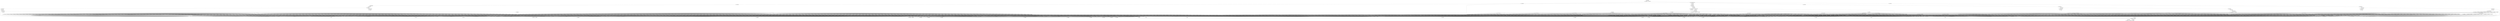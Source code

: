 digraph G {
  rankdir = BT
  n2800 [shape=Mrecord label="{{n2800|Map2|height=1}}" ]
  n2741 -> n2800
  n2740 -> n2800
  n2741 [shape=Mrecord label="{{n2741|Var|height=0}}" ]
  n2740 [shape=Mrecord label="{{n2740|Var|height=0}}" ]
  n2769 [shape=Mrecord label="{{n2769|Map2|height=18}}" ]
  n2739 -> n2769
  n2768 -> n2769
  n2739 [shape=Mrecord label="{{n2739|Var|height=0}}" ]
  n2768 [shape=Mrecord label="{{n2768|Map2|height=17}}" ]
  n2765 -> n2768
  n2767 -> n2768
  n2765 [shape=Mrecord label="{{n2765|Unordered_array_fold|height=16}}" ]
  n2764 -> n2765
  n2757 -> n2765
  n2753 -> n2765
  n2750 -> n2765
  n2764 [shape=Mrecord label="{{n2764|Map|height=14}}" ]
  n2763 -> n2764
  n2763 [shape=Mrecord label="{{n2763|Bind_main|height=13}}" ]
  n2762 -> n2763
  n2806 -> n2763
  n2762 [shape=Mrecord label="{{n2762|Bind_lhs_change|height=1}}" ]
  n2761 -> n2762
  n2761 [shape=Mrecord label="{{n2761|Const|height=0}}" ]
  n2806 [shape=Mrecord label="{{n2806|Map|height=12}}" ]
  n2805 -> n2806
  n2805 [shape=Mrecord label="{{n2805|Map|height=11}}" ]
  n2727 -> n2805
  n2727 [shape=Mrecord label="{{n2727|Bind_main|height=10}}" ]
  n2726 -> n2727
  n3460 -> n2727
  n2726 [shape=Mrecord label="{{n2726|Bind_lhs_change|height=3}}" ]
  n71 -> n2726
  n71 [shape=Mrecord label="{{n71|Map|height=2}}" ]
  n69 -> n71
  n69 [shape=Mrecord label="{{n69|Map|height=1}}" ]
  n68 -> n69
  n68 [shape=Mrecord label="{{n68|Var|height=0}}" ]
  n3460 [shape=Mrecord label="{{n3460|Map|height=9}}" ]
  n3459 -> n3460
  n3459 [shape=Mrecord label="{{n3459|Array_fold|height=8}}" ]
  n3458 -> n3459
  n3132 -> n3459
  n3458 [shape=Mrecord label="{{n3458|Map|height=7}}" ]
  n3457 -> n3458
  n3457 [shape=Mrecord label="{{n3457|Array_fold|height=6}}" ]
  n3456 -> n3457
  n3454 -> n3457
  n3452 -> n3457
  n3450 -> n3457
  n3448 -> n3457
  n3446 -> n3457
  n3444 -> n3457
  n3442 -> n3457
  n3440 -> n3457
  n3438 -> n3457
  n3436 -> n3457
  n3434 -> n3457
  n3432 -> n3457
  n3430 -> n3457
  n3428 -> n3457
  n3426 -> n3457
  n3424 -> n3457
  n3422 -> n3457
  n3420 -> n3457
  n3418 -> n3457
  n3416 -> n3457
  n3414 -> n3457
  n3412 -> n3457
  n3410 -> n3457
  n3408 -> n3457
  n3406 -> n3457
  n3404 -> n3457
  n3402 -> n3457
  n3400 -> n3457
  n3398 -> n3457
  n3396 -> n3457
  n3394 -> n3457
  n3392 -> n3457
  n3390 -> n3457
  n3388 -> n3457
  n3386 -> n3457
  n3384 -> n3457
  n3382 -> n3457
  n3380 -> n3457
  n3378 -> n3457
  n3376 -> n3457
  n3374 -> n3457
  n3372 -> n3457
  n3370 -> n3457
  n3368 -> n3457
  n3366 -> n3457
  n3364 -> n3457
  n3362 -> n3457
  n3360 -> n3457
  n3358 -> n3457
  n3356 -> n3457
  n3354 -> n3457
  n3352 -> n3457
  n3350 -> n3457
  n3348 -> n3457
  n3346 -> n3457
  n3344 -> n3457
  n3342 -> n3457
  n3340 -> n3457
  n3338 -> n3457
  n3336 -> n3457
  n3334 -> n3457
  n3332 -> n3457
  n3330 -> n3457
  n3328 -> n3457
  n3326 -> n3457
  n3324 -> n3457
  n3322 -> n3457
  n3320 -> n3457
  n3318 -> n3457
  n3316 -> n3457
  n3314 -> n3457
  n3312 -> n3457
  n3310 -> n3457
  n3308 -> n3457
  n3306 -> n3457
  n3304 -> n3457
  n3302 -> n3457
  n3300 -> n3457
  n3298 -> n3457
  n3296 -> n3457
  n3294 -> n3457
  n3292 -> n3457
  n3290 -> n3457
  n3288 -> n3457
  n3286 -> n3457
  n3284 -> n3457
  n3282 -> n3457
  n3280 -> n3457
  n3278 -> n3457
  n3276 -> n3457
  n3274 -> n3457
  n3272 -> n3457
  n3270 -> n3457
  n3268 -> n3457
  n3266 -> n3457
  n3264 -> n3457
  n3262 -> n3457
  n3260 -> n3457
  n3258 -> n3457
  n3256 -> n3457
  n3254 -> n3457
  n3252 -> n3457
  n3250 -> n3457
  n3248 -> n3457
  n3246 -> n3457
  n3244 -> n3457
  n3242 -> n3457
  n3240 -> n3457
  n3238 -> n3457
  n3236 -> n3457
  n3234 -> n3457
  n3232 -> n3457
  n3230 -> n3457
  n3228 -> n3457
  n3226 -> n3457
  n3224 -> n3457
  n3222 -> n3457
  n3220 -> n3457
  n3218 -> n3457
  n3216 -> n3457
  n3214 -> n3457
  n3212 -> n3457
  n3210 -> n3457
  n3208 -> n3457
  n3206 -> n3457
  n3204 -> n3457
  n3202 -> n3457
  n3200 -> n3457
  n3198 -> n3457
  n3196 -> n3457
  n3194 -> n3457
  n3192 -> n3457
  n3190 -> n3457
  n3188 -> n3457
  n3186 -> n3457
  n3184 -> n3457
  n3182 -> n3457
  n3180 -> n3457
  n3178 -> n3457
  n3176 -> n3457
  n3174 -> n3457
  n3172 -> n3457
  n3170 -> n3457
  n3168 -> n3457
  n3166 -> n3457
  n3164 -> n3457
  n3162 -> n3457
  n3160 -> n3457
  n3158 -> n3457
  n3156 -> n3457
  n3154 -> n3457
  n3152 -> n3457
  n3150 -> n3457
  n3148 -> n3457
  n3146 -> n3457
  n3144 -> n3457
  n3142 -> n3457
  n3140 -> n3457
  n3138 -> n3457
  n3136 -> n3457
  n3134 -> n3457
  n3456 [shape=Mrecord label="{{n3456|Map|height=5}}" ]
  n3455 -> n3456
  n3455 [shape=Mrecord label="{{n3455|Map2|height=4}}" ]
  n50 -> n3455
  n41 -> n3455
  n50 [shape=Mrecord label="{{n50|Map|height=1}}" ]
  n19 -> n50
  n19 [shape=Mrecord label="{{n19|Var|height=0}}" ]
  n41 [shape=Mrecord label="{{n41|Map|height=1}}" ]
  n10 -> n41
  n10 [shape=Mrecord label="{{n10|Var|height=0}}" ]
  n3454 [shape=Mrecord label="{{n3454|Map|height=5}}" ]
  n3453 -> n3454
  n3453 [shape=Mrecord label="{{n3453|Map2|height=4}}" ]
  n60 -> n3453
  n41 -> n3453
  n60 [shape=Mrecord label="{{n60|Map|height=1}}" ]
  n29 -> n60
  n29 [shape=Mrecord label="{{n29|Var|height=0}}" ]
  n3452 [shape=Mrecord label="{{n3452|Map|height=5}}" ]
  n3451 -> n3452
  n3451 [shape=Mrecord label="{{n3451|Map2|height=4}}" ]
  n49 -> n3451
  n41 -> n3451
  n49 [shape=Mrecord label="{{n49|Map|height=1}}" ]
  n18 -> n49
  n18 [shape=Mrecord label="{{n18|Var|height=0}}" ]
  n3450 [shape=Mrecord label="{{n3450|Map|height=5}}" ]
  n3449 -> n3450
  n3449 [shape=Mrecord label="{{n3449|Map2|height=4}}" ]
  n59 -> n3449
  n41 -> n3449
  n59 [shape=Mrecord label="{{n59|Map|height=1}}" ]
  n28 -> n59
  n28 [shape=Mrecord label="{{n28|Var|height=0}}" ]
  n3448 [shape=Mrecord label="{{n3448|Map|height=5}}" ]
  n3447 -> n3448
  n3447 [shape=Mrecord label="{{n3447|Map2|height=4}}" ]
  n48 -> n3447
  n41 -> n3447
  n48 [shape=Mrecord label="{{n48|Map|height=1}}" ]
  n17 -> n48
  n17 [shape=Mrecord label="{{n17|Var|height=0}}" ]
  n3446 [shape=Mrecord label="{{n3446|Map|height=5}}" ]
  n3445 -> n3446
  n3445 [shape=Mrecord label="{{n3445|Map2|height=4}}" ]
  n58 -> n3445
  n41 -> n3445
  n58 [shape=Mrecord label="{{n58|Map|height=1}}" ]
  n27 -> n58
  n27 [shape=Mrecord label="{{n27|Var|height=0}}" ]
  n3444 [shape=Mrecord label="{{n3444|Map|height=5}}" ]
  n3443 -> n3444
  n3443 [shape=Mrecord label="{{n3443|Map2|height=4}}" ]
  n47 -> n3443
  n41 -> n3443
  n47 [shape=Mrecord label="{{n47|Map|height=1}}" ]
  n16 -> n47
  n16 [shape=Mrecord label="{{n16|Var|height=0}}" ]
  n3442 [shape=Mrecord label="{{n3442|Map|height=5}}" ]
  n3441 -> n3442
  n3441 [shape=Mrecord label="{{n3441|Map2|height=4}}" ]
  n57 -> n3441
  n41 -> n3441
  n57 [shape=Mrecord label="{{n57|Map|height=1}}" ]
  n26 -> n57
  n26 [shape=Mrecord label="{{n26|Var|height=0}}" ]
  n3440 [shape=Mrecord label="{{n3440|Map|height=5}}" ]
  n3439 -> n3440
  n3439 [shape=Mrecord label="{{n3439|Map2|height=4}}" ]
  n60 -> n3439
  n51 -> n3439
  n51 [shape=Mrecord label="{{n51|Map|height=1}}" ]
  n20 -> n51
  n20 [shape=Mrecord label="{{n20|Var|height=0}}" ]
  n3438 [shape=Mrecord label="{{n3438|Map|height=5}}" ]
  n3437 -> n3438
  n3437 [shape=Mrecord label="{{n3437|Map2|height=4}}" ]
  n59 -> n3437
  n51 -> n3437
  n3436 [shape=Mrecord label="{{n3436|Map|height=5}}" ]
  n3435 -> n3436
  n3435 [shape=Mrecord label="{{n3435|Map2|height=4}}" ]
  n58 -> n3435
  n51 -> n3435
  n3434 [shape=Mrecord label="{{n3434|Map|height=5}}" ]
  n3433 -> n3434
  n3433 [shape=Mrecord label="{{n3433|Map2|height=4}}" ]
  n57 -> n3433
  n51 -> n3433
  n3432 [shape=Mrecord label="{{n3432|Map|height=5}}" ]
  n3431 -> n3432
  n3431 [shape=Mrecord label="{{n3431|Map2|height=4}}" ]
  n49 -> n3431
  n40 -> n3431
  n40 [shape=Mrecord label="{{n40|Map|height=1}}" ]
  n9 -> n40
  n9 [shape=Mrecord label="{{n9|Var|height=0}}" ]
  n3430 [shape=Mrecord label="{{n3430|Map|height=5}}" ]
  n3429 -> n3430
  n3429 [shape=Mrecord label="{{n3429|Map2|height=4}}" ]
  n59 -> n3429
  n40 -> n3429
  n3428 [shape=Mrecord label="{{n3428|Map|height=5}}" ]
  n3427 -> n3428
  n3427 [shape=Mrecord label="{{n3427|Map2|height=4}}" ]
  n48 -> n3427
  n40 -> n3427
  n3426 [shape=Mrecord label="{{n3426|Map|height=5}}" ]
  n3425 -> n3426
  n3425 [shape=Mrecord label="{{n3425|Map2|height=4}}" ]
  n58 -> n3425
  n40 -> n3425
  n3424 [shape=Mrecord label="{{n3424|Map|height=5}}" ]
  n3423 -> n3424
  n3423 [shape=Mrecord label="{{n3423|Map2|height=4}}" ]
  n47 -> n3423
  n40 -> n3423
  n3422 [shape=Mrecord label="{{n3422|Map|height=5}}" ]
  n3421 -> n3422
  n3421 [shape=Mrecord label="{{n3421|Map2|height=4}}" ]
  n57 -> n3421
  n40 -> n3421
  n3420 [shape=Mrecord label="{{n3420|Map|height=5}}" ]
  n3419 -> n3420
  n3419 [shape=Mrecord label="{{n3419|Map2|height=4}}" ]
  n59 -> n3419
  n50 -> n3419
  n3418 [shape=Mrecord label="{{n3418|Map|height=5}}" ]
  n3417 -> n3418
  n3417 [shape=Mrecord label="{{n3417|Map2|height=4}}" ]
  n58 -> n3417
  n50 -> n3417
  n3416 [shape=Mrecord label="{{n3416|Map|height=5}}" ]
  n3415 -> n3416
  n3415 [shape=Mrecord label="{{n3415|Map2|height=4}}" ]
  n57 -> n3415
  n50 -> n3415
  n3414 [shape=Mrecord label="{{n3414|Map|height=5}}" ]
  n3413 -> n3414
  n3413 [shape=Mrecord label="{{n3413|Map2|height=4}}" ]
  n48 -> n3413
  n39 -> n3413
  n39 [shape=Mrecord label="{{n39|Map|height=1}}" ]
  n8 -> n39
  n8 [shape=Mrecord label="{{n8|Var|height=0}}" ]
  n3412 [shape=Mrecord label="{{n3412|Map|height=5}}" ]
  n3411 -> n3412
  n3411 [shape=Mrecord label="{{n3411|Map2|height=4}}" ]
  n58 -> n3411
  n39 -> n3411
  n3410 [shape=Mrecord label="{{n3410|Map|height=5}}" ]
  n3409 -> n3410
  n3409 [shape=Mrecord label="{{n3409|Map2|height=4}}" ]
  n47 -> n3409
  n39 -> n3409
  n3408 [shape=Mrecord label="{{n3408|Map|height=5}}" ]
  n3407 -> n3408
  n3407 [shape=Mrecord label="{{n3407|Map2|height=4}}" ]
  n57 -> n3407
  n39 -> n3407
  n3406 [shape=Mrecord label="{{n3406|Map|height=5}}" ]
  n3405 -> n3406
  n3405 [shape=Mrecord label="{{n3405|Map2|height=4}}" ]
  n58 -> n3405
  n49 -> n3405
  n3404 [shape=Mrecord label="{{n3404|Map|height=5}}" ]
  n3403 -> n3404
  n3403 [shape=Mrecord label="{{n3403|Map2|height=4}}" ]
  n57 -> n3403
  n49 -> n3403
  n3402 [shape=Mrecord label="{{n3402|Map|height=5}}" ]
  n3401 -> n3402
  n3401 [shape=Mrecord label="{{n3401|Map2|height=4}}" ]
  n57 -> n3401
  n49 -> n3401
  n3400 [shape=Mrecord label="{{n3400|Map|height=5}}" ]
  n3399 -> n3400
  n3399 [shape=Mrecord label="{{n3399|Map2|height=4}}" ]
  n57 -> n3399
  n39 -> n3399
  n3398 [shape=Mrecord label="{{n3398|Map|height=5}}" ]
  n3397 -> n3398
  n3397 [shape=Mrecord label="{{n3397|Map2|height=4}}" ]
  n57 -> n3397
  n50 -> n3397
  n3396 [shape=Mrecord label="{{n3396|Map|height=5}}" ]
  n3395 -> n3396
  n3395 [shape=Mrecord label="{{n3395|Map2|height=4}}" ]
  n57 -> n3395
  n40 -> n3395
  n3394 [shape=Mrecord label="{{n3394|Map|height=5}}" ]
  n3393 -> n3394
  n3393 [shape=Mrecord label="{{n3393|Map2|height=4}}" ]
  n57 -> n3393
  n51 -> n3393
  n3392 [shape=Mrecord label="{{n3392|Map|height=5}}" ]
  n3391 -> n3392
  n3391 [shape=Mrecord label="{{n3391|Map2|height=4}}" ]
  n57 -> n3391
  n41 -> n3391
  n3390 [shape=Mrecord label="{{n3390|Map|height=5}}" ]
  n3389 -> n3390
  n3389 [shape=Mrecord label="{{n3389|Map2|height=4}}" ]
  n47 -> n3389
  n39 -> n3389
  n3388 [shape=Mrecord label="{{n3388|Map|height=5}}" ]
  n3387 -> n3388
  n3387 [shape=Mrecord label="{{n3387|Map2|height=4}}" ]
  n47 -> n3387
  n40 -> n3387
  n3386 [shape=Mrecord label="{{n3386|Map|height=5}}" ]
  n3385 -> n3386
  n3385 [shape=Mrecord label="{{n3385|Map2|height=4}}" ]
  n47 -> n3385
  n41 -> n3385
  n3384 [shape=Mrecord label="{{n3384|Map|height=5}}" ]
  n3383 -> n3384
  n3383 [shape=Mrecord label="{{n3383|Map2|height=4}}" ]
  n58 -> n3383
  n49 -> n3383
  n3382 [shape=Mrecord label="{{n3382|Map|height=5}}" ]
  n3381 -> n3382
  n3381 [shape=Mrecord label="{{n3381|Map2|height=4}}" ]
  n58 -> n3381
  n39 -> n3381
  n3380 [shape=Mrecord label="{{n3380|Map|height=5}}" ]
  n3379 -> n3380
  n3379 [shape=Mrecord label="{{n3379|Map2|height=4}}" ]
  n58 -> n3379
  n50 -> n3379
  n3378 [shape=Mrecord label="{{n3378|Map|height=5}}" ]
  n3377 -> n3378
  n3377 [shape=Mrecord label="{{n3377|Map2|height=4}}" ]
  n58 -> n3377
  n40 -> n3377
  n3376 [shape=Mrecord label="{{n3376|Map|height=5}}" ]
  n3375 -> n3376
  n3375 [shape=Mrecord label="{{n3375|Map2|height=4}}" ]
  n58 -> n3375
  n51 -> n3375
  n3374 [shape=Mrecord label="{{n3374|Map|height=5}}" ]
  n3373 -> n3374
  n3373 [shape=Mrecord label="{{n3373|Map2|height=4}}" ]
  n58 -> n3373
  n41 -> n3373
  n3372 [shape=Mrecord label="{{n3372|Map|height=5}}" ]
  n3371 -> n3372
  n3371 [shape=Mrecord label="{{n3371|Map2|height=4}}" ]
  n48 -> n3371
  n39 -> n3371
  n3370 [shape=Mrecord label="{{n3370|Map|height=5}}" ]
  n3369 -> n3370
  n3369 [shape=Mrecord label="{{n3369|Map2|height=4}}" ]
  n48 -> n3369
  n40 -> n3369
  n3368 [shape=Mrecord label="{{n3368|Map|height=5}}" ]
  n3367 -> n3368
  n3367 [shape=Mrecord label="{{n3367|Map2|height=4}}" ]
  n48 -> n3367
  n41 -> n3367
  n3366 [shape=Mrecord label="{{n3366|Map|height=5}}" ]
  n3365 -> n3366
  n3365 [shape=Mrecord label="{{n3365|Map2|height=4}}" ]
  n59 -> n3365
  n50 -> n3365
  n3364 [shape=Mrecord label="{{n3364|Map|height=5}}" ]
  n3363 -> n3364
  n3363 [shape=Mrecord label="{{n3363|Map2|height=4}}" ]
  n59 -> n3363
  n40 -> n3363
  n3362 [shape=Mrecord label="{{n3362|Map|height=5}}" ]
  n3361 -> n3362
  n3361 [shape=Mrecord label="{{n3361|Map2|height=4}}" ]
  n59 -> n3361
  n51 -> n3361
  n3360 [shape=Mrecord label="{{n3360|Map|height=5}}" ]
  n3359 -> n3360
  n3359 [shape=Mrecord label="{{n3359|Map2|height=4}}" ]
  n59 -> n3359
  n41 -> n3359
  n3358 [shape=Mrecord label="{{n3358|Map|height=5}}" ]
  n3357 -> n3358
  n3357 [shape=Mrecord label="{{n3357|Map2|height=4}}" ]
  n49 -> n3357
  n40 -> n3357
  n3356 [shape=Mrecord label="{{n3356|Map|height=5}}" ]
  n3355 -> n3356
  n3355 [shape=Mrecord label="{{n3355|Map2|height=4}}" ]
  n49 -> n3355
  n41 -> n3355
  n3354 [shape=Mrecord label="{{n3354|Map|height=5}}" ]
  n3353 -> n3354
  n3353 [shape=Mrecord label="{{n3353|Map2|height=4}}" ]
  n60 -> n3353
  n51 -> n3353
  n3352 [shape=Mrecord label="{{n3352|Map|height=5}}" ]
  n3351 -> n3352
  n3351 [shape=Mrecord label="{{n3351|Map2|height=4}}" ]
  n60 -> n3351
  n41 -> n3351
  n3350 [shape=Mrecord label="{{n3350|Map|height=5}}" ]
  n3349 -> n3350
  n3349 [shape=Mrecord label="{{n3349|Map2|height=4}}" ]
  n50 -> n3349
  n41 -> n3349
  n3348 [shape=Mrecord label="{{n3348|Map|height=5}}" ]
  n3347 -> n3348
  n3347 [shape=Mrecord label="{{n3347|Map2|height=4}}" ]
  n40 -> n3347
  n41 -> n3347
  n3346 [shape=Mrecord label="{{n3346|Map|height=5}}" ]
  n3345 -> n3346
  n3345 [shape=Mrecord label="{{n3345|Map2|height=4}}" ]
  n39 -> n3345
  n41 -> n3345
  n3344 [shape=Mrecord label="{{n3344|Map|height=5}}" ]
  n3343 -> n3344
  n3343 [shape=Mrecord label="{{n3343|Map2|height=4}}" ]
  n38 -> n3343
  n41 -> n3343
  n38 [shape=Mrecord label="{{n38|Map|height=1}}" ]
  n7 -> n38
  n7 [shape=Mrecord label="{{n7|Var|height=0}}" ]
  n3342 [shape=Mrecord label="{{n3342|Map|height=5}}" ]
  n3341 -> n3342
  n3341 [shape=Mrecord label="{{n3341|Map2|height=4}}" ]
  n37 -> n3341
  n41 -> n3341
  n37 [shape=Mrecord label="{{n37|Map|height=1}}" ]
  n6 -> n37
  n6 [shape=Mrecord label="{{n6|Var|height=0}}" ]
  n3340 [shape=Mrecord label="{{n3340|Map|height=5}}" ]
  n3339 -> n3340
  n3339 [shape=Mrecord label="{{n3339|Map2|height=4}}" ]
  n40 -> n3339
  n51 -> n3339
  n3338 [shape=Mrecord label="{{n3338|Map|height=5}}" ]
  n3337 -> n3338
  n3337 [shape=Mrecord label="{{n3337|Map2|height=4}}" ]
  n50 -> n3337
  n51 -> n3337
  n3336 [shape=Mrecord label="{{n3336|Map|height=5}}" ]
  n3335 -> n3336
  n3335 [shape=Mrecord label="{{n3335|Map2|height=4}}" ]
  n39 -> n3335
  n51 -> n3335
  n3334 [shape=Mrecord label="{{n3334|Map|height=5}}" ]
  n3333 -> n3334
  n3333 [shape=Mrecord label="{{n3333|Map2|height=4}}" ]
  n49 -> n3333
  n51 -> n3333
  n3332 [shape=Mrecord label="{{n3332|Map|height=5}}" ]
  n3331 -> n3332
  n3331 [shape=Mrecord label="{{n3331|Map2|height=4}}" ]
  n38 -> n3331
  n51 -> n3331
  n3330 [shape=Mrecord label="{{n3330|Map|height=5}}" ]
  n3329 -> n3330
  n3329 [shape=Mrecord label="{{n3329|Map2|height=4}}" ]
  n48 -> n3329
  n51 -> n3329
  n3328 [shape=Mrecord label="{{n3328|Map|height=5}}" ]
  n3327 -> n3328
  n3327 [shape=Mrecord label="{{n3327|Map2|height=4}}" ]
  n37 -> n3327
  n51 -> n3327
  n3326 [shape=Mrecord label="{{n3326|Map|height=5}}" ]
  n3325 -> n3326
  n3325 [shape=Mrecord label="{{n3325|Map2|height=4}}" ]
  n47 -> n3325
  n51 -> n3325
  n3324 [shape=Mrecord label="{{n3324|Map|height=5}}" ]
  n3323 -> n3324
  n3323 [shape=Mrecord label="{{n3323|Map2|height=4}}" ]
  n40 -> n3323
  n61 -> n3323
  n61 [shape=Mrecord label="{{n61|Map|height=1}}" ]
  n30 -> n61
  n30 [shape=Mrecord label="{{n30|Var|height=0}}" ]
  n3322 [shape=Mrecord label="{{n3322|Map|height=5}}" ]
  n3321 -> n3322
  n3321 [shape=Mrecord label="{{n3321|Map2|height=4}}" ]
  n50 -> n3321
  n61 -> n3321
  n3320 [shape=Mrecord label="{{n3320|Map|height=5}}" ]
  n3319 -> n3320
  n3319 [shape=Mrecord label="{{n3319|Map2|height=4}}" ]
  n60 -> n3319
  n61 -> n3319
  n3318 [shape=Mrecord label="{{n3318|Map|height=5}}" ]
  n3317 -> n3318
  n3317 [shape=Mrecord label="{{n3317|Map2|height=4}}" ]
  n39 -> n3317
  n61 -> n3317
  n3316 [shape=Mrecord label="{{n3316|Map|height=5}}" ]
  n3315 -> n3316
  n3315 [shape=Mrecord label="{{n3315|Map2|height=4}}" ]
  n49 -> n3315
  n61 -> n3315
  n3314 [shape=Mrecord label="{{n3314|Map|height=5}}" ]
  n3313 -> n3314
  n3313 [shape=Mrecord label="{{n3313|Map2|height=4}}" ]
  n59 -> n3313
  n61 -> n3313
  n3312 [shape=Mrecord label="{{n3312|Map|height=5}}" ]
  n3311 -> n3312
  n3311 [shape=Mrecord label="{{n3311|Map2|height=4}}" ]
  n38 -> n3311
  n61 -> n3311
  n3310 [shape=Mrecord label="{{n3310|Map|height=5}}" ]
  n3309 -> n3310
  n3309 [shape=Mrecord label="{{n3309|Map2|height=4}}" ]
  n48 -> n3309
  n61 -> n3309
  n3308 [shape=Mrecord label="{{n3308|Map|height=5}}" ]
  n3307 -> n3308
  n3307 [shape=Mrecord label="{{n3307|Map2|height=4}}" ]
  n58 -> n3307
  n61 -> n3307
  n3306 [shape=Mrecord label="{{n3306|Map|height=5}}" ]
  n3305 -> n3306
  n3305 [shape=Mrecord label="{{n3305|Map2|height=4}}" ]
  n37 -> n3305
  n61 -> n3305
  n3304 [shape=Mrecord label="{{n3304|Map|height=5}}" ]
  n3303 -> n3304
  n3303 [shape=Mrecord label="{{n3303|Map2|height=4}}" ]
  n47 -> n3303
  n61 -> n3303
  n3302 [shape=Mrecord label="{{n3302|Map|height=5}}" ]
  n3301 -> n3302
  n3301 [shape=Mrecord label="{{n3301|Map2|height=4}}" ]
  n57 -> n3301
  n61 -> n3301
  n3300 [shape=Mrecord label="{{n3300|Map|height=5}}" ]
  n3299 -> n3300
  n3299 [shape=Mrecord label="{{n3299|Map2|height=4}}" ]
  n39 -> n3299
  n40 -> n3299
  n3298 [shape=Mrecord label="{{n3298|Map|height=5}}" ]
  n3297 -> n3298
  n3297 [shape=Mrecord label="{{n3297|Map2|height=4}}" ]
  n38 -> n3297
  n40 -> n3297
  n3296 [shape=Mrecord label="{{n3296|Map|height=5}}" ]
  n3295 -> n3296
  n3295 [shape=Mrecord label="{{n3295|Map2|height=4}}" ]
  n37 -> n3295
  n40 -> n3295
  n3294 [shape=Mrecord label="{{n3294|Map|height=5}}" ]
  n3293 -> n3294
  n3293 [shape=Mrecord label="{{n3293|Map2|height=4}}" ]
  n39 -> n3293
  n50 -> n3293
  n3292 [shape=Mrecord label="{{n3292|Map|height=5}}" ]
  n3291 -> n3292
  n3291 [shape=Mrecord label="{{n3291|Map2|height=4}}" ]
  n49 -> n3291
  n50 -> n3291
  n3290 [shape=Mrecord label="{{n3290|Map|height=5}}" ]
  n3289 -> n3290
  n3289 [shape=Mrecord label="{{n3289|Map2|height=4}}" ]
  n38 -> n3289
  n50 -> n3289
  n3288 [shape=Mrecord label="{{n3288|Map|height=5}}" ]
  n3287 -> n3288
  n3287 [shape=Mrecord label="{{n3287|Map2|height=4}}" ]
  n48 -> n3287
  n50 -> n3287
  n3286 [shape=Mrecord label="{{n3286|Map|height=5}}" ]
  n3285 -> n3286
  n3285 [shape=Mrecord label="{{n3285|Map2|height=4}}" ]
  n37 -> n3285
  n50 -> n3285
  n3284 [shape=Mrecord label="{{n3284|Map|height=5}}" ]
  n3283 -> n3284
  n3283 [shape=Mrecord label="{{n3283|Map2|height=4}}" ]
  n47 -> n3283
  n50 -> n3283
  n3282 [shape=Mrecord label="{{n3282|Map|height=5}}" ]
  n3281 -> n3282
  n3281 [shape=Mrecord label="{{n3281|Map2|height=4}}" ]
  n39 -> n3281
  n60 -> n3281
  n3280 [shape=Mrecord label="{{n3280|Map|height=5}}" ]
  n3279 -> n3280
  n3279 [shape=Mrecord label="{{n3279|Map2|height=4}}" ]
  n49 -> n3279
  n60 -> n3279
  n3278 [shape=Mrecord label="{{n3278|Map|height=5}}" ]
  n3277 -> n3278
  n3277 [shape=Mrecord label="{{n3277|Map2|height=4}}" ]
  n59 -> n3277
  n60 -> n3277
  n3276 [shape=Mrecord label="{{n3276|Map|height=5}}" ]
  n3275 -> n3276
  n3275 [shape=Mrecord label="{{n3275|Map2|height=4}}" ]
  n38 -> n3275
  n60 -> n3275
  n3274 [shape=Mrecord label="{{n3274|Map|height=5}}" ]
  n3273 -> n3274
  n3273 [shape=Mrecord label="{{n3273|Map2|height=4}}" ]
  n48 -> n3273
  n60 -> n3273
  n3272 [shape=Mrecord label="{{n3272|Map|height=5}}" ]
  n3271 -> n3272
  n3271 [shape=Mrecord label="{{n3271|Map2|height=4}}" ]
  n58 -> n3271
  n60 -> n3271
  n3270 [shape=Mrecord label="{{n3270|Map|height=5}}" ]
  n3269 -> n3270
  n3269 [shape=Mrecord label="{{n3269|Map2|height=4}}" ]
  n37 -> n3269
  n60 -> n3269
  n3268 [shape=Mrecord label="{{n3268|Map|height=5}}" ]
  n3267 -> n3268
  n3267 [shape=Mrecord label="{{n3267|Map2|height=4}}" ]
  n47 -> n3267
  n60 -> n3267
  n3266 [shape=Mrecord label="{{n3266|Map|height=5}}" ]
  n3265 -> n3266
  n3265 [shape=Mrecord label="{{n3265|Map2|height=4}}" ]
  n57 -> n3265
  n60 -> n3265
  n3264 [shape=Mrecord label="{{n3264|Map|height=5}}" ]
  n3263 -> n3264
  n3263 [shape=Mrecord label="{{n3263|Map2|height=4}}" ]
  n38 -> n3263
  n39 -> n3263
  n3262 [shape=Mrecord label="{{n3262|Map|height=5}}" ]
  n3261 -> n3262
  n3261 [shape=Mrecord label="{{n3261|Map2|height=4}}" ]
  n37 -> n3261
  n39 -> n3261
  n3260 [shape=Mrecord label="{{n3260|Map|height=5}}" ]
  n3259 -> n3260
  n3259 [shape=Mrecord label="{{n3259|Map2|height=4}}" ]
  n38 -> n3259
  n49 -> n3259
  n3258 [shape=Mrecord label="{{n3258|Map|height=5}}" ]
  n3257 -> n3258
  n3257 [shape=Mrecord label="{{n3257|Map2|height=4}}" ]
  n48 -> n3257
  n49 -> n3257
  n3256 [shape=Mrecord label="{{n3256|Map|height=5}}" ]
  n3255 -> n3256
  n3255 [shape=Mrecord label="{{n3255|Map2|height=4}}" ]
  n37 -> n3255
  n49 -> n3255
  n3254 [shape=Mrecord label="{{n3254|Map|height=5}}" ]
  n3253 -> n3254
  n3253 [shape=Mrecord label="{{n3253|Map2|height=4}}" ]
  n47 -> n3253
  n49 -> n3253
  n3252 [shape=Mrecord label="{{n3252|Map|height=5}}" ]
  n3251 -> n3252
  n3251 [shape=Mrecord label="{{n3251|Map2|height=4}}" ]
  n38 -> n3251
  n59 -> n3251
  n3250 [shape=Mrecord label="{{n3250|Map|height=5}}" ]
  n3249 -> n3250
  n3249 [shape=Mrecord label="{{n3249|Map2|height=4}}" ]
  n48 -> n3249
  n59 -> n3249
  n3248 [shape=Mrecord label="{{n3248|Map|height=5}}" ]
  n3247 -> n3248
  n3247 [shape=Mrecord label="{{n3247|Map2|height=4}}" ]
  n58 -> n3247
  n59 -> n3247
  n3246 [shape=Mrecord label="{{n3246|Map|height=5}}" ]
  n3245 -> n3246
  n3245 [shape=Mrecord label="{{n3245|Map2|height=4}}" ]
  n37 -> n3245
  n59 -> n3245
  n3244 [shape=Mrecord label="{{n3244|Map|height=5}}" ]
  n3243 -> n3244
  n3243 [shape=Mrecord label="{{n3243|Map2|height=4}}" ]
  n47 -> n3243
  n59 -> n3243
  n3242 [shape=Mrecord label="{{n3242|Map|height=5}}" ]
  n3241 -> n3242
  n3241 [shape=Mrecord label="{{n3241|Map2|height=4}}" ]
  n57 -> n3241
  n59 -> n3241
  n3240 [shape=Mrecord label="{{n3240|Map|height=5}}" ]
  n3239 -> n3240
  n3239 [shape=Mrecord label="{{n3239|Map2|height=4}}" ]
  n57 -> n3239
  n59 -> n3239
  n3238 [shape=Mrecord label="{{n3238|Map|height=5}}" ]
  n3237 -> n3238
  n3237 [shape=Mrecord label="{{n3237|Map2|height=4}}" ]
  n57 -> n3237
  n60 -> n3237
  n3236 [shape=Mrecord label="{{n3236|Map|height=5}}" ]
  n3235 -> n3236
  n3235 [shape=Mrecord label="{{n3235|Map2|height=4}}" ]
  n57 -> n3235
  n61 -> n3235
  n3234 [shape=Mrecord label="{{n3234|Map|height=5}}" ]
  n3233 -> n3234
  n3233 [shape=Mrecord label="{{n3233|Map2|height=4}}" ]
  n47 -> n3233
  n59 -> n3233
  n3232 [shape=Mrecord label="{{n3232|Map|height=5}}" ]
  n3231 -> n3232
  n3231 [shape=Mrecord label="{{n3231|Map2|height=4}}" ]
  n47 -> n3231
  n49 -> n3231
  n3230 [shape=Mrecord label="{{n3230|Map|height=5}}" ]
  n3229 -> n3230
  n3229 [shape=Mrecord label="{{n3229|Map2|height=4}}" ]
  n47 -> n3229
  n60 -> n3229
  n3228 [shape=Mrecord label="{{n3228|Map|height=5}}" ]
  n3227 -> n3228
  n3227 [shape=Mrecord label="{{n3227|Map2|height=4}}" ]
  n47 -> n3227
  n50 -> n3227
  n3226 [shape=Mrecord label="{{n3226|Map|height=5}}" ]
  n3225 -> n3226
  n3225 [shape=Mrecord label="{{n3225|Map2|height=4}}" ]
  n47 -> n3225
  n61 -> n3225
  n3224 [shape=Mrecord label="{{n3224|Map|height=5}}" ]
  n3223 -> n3224
  n3223 [shape=Mrecord label="{{n3223|Map2|height=4}}" ]
  n47 -> n3223
  n51 -> n3223
  n3222 [shape=Mrecord label="{{n3222|Map|height=5}}" ]
  n3221 -> n3222
  n3221 [shape=Mrecord label="{{n3221|Map2|height=4}}" ]
  n37 -> n3221
  n59 -> n3221
  n3220 [shape=Mrecord label="{{n3220|Map|height=5}}" ]
  n3219 -> n3220
  n3219 [shape=Mrecord label="{{n3219|Map2|height=4}}" ]
  n37 -> n3219
  n49 -> n3219
  n3218 [shape=Mrecord label="{{n3218|Map|height=5}}" ]
  n3217 -> n3218
  n3217 [shape=Mrecord label="{{n3217|Map2|height=4}}" ]
  n37 -> n3217
  n39 -> n3217
  n3216 [shape=Mrecord label="{{n3216|Map|height=5}}" ]
  n3215 -> n3216
  n3215 [shape=Mrecord label="{{n3215|Map2|height=4}}" ]
  n37 -> n3215
  n60 -> n3215
  n3214 [shape=Mrecord label="{{n3214|Map|height=5}}" ]
  n3213 -> n3214
  n3213 [shape=Mrecord label="{{n3213|Map2|height=4}}" ]
  n37 -> n3213
  n50 -> n3213
  n3212 [shape=Mrecord label="{{n3212|Map|height=5}}" ]
  n3211 -> n3212
  n3211 [shape=Mrecord label="{{n3211|Map2|height=4}}" ]
  n37 -> n3211
  n40 -> n3211
  n3210 [shape=Mrecord label="{{n3210|Map|height=5}}" ]
  n3209 -> n3210
  n3209 [shape=Mrecord label="{{n3209|Map2|height=4}}" ]
  n37 -> n3209
  n61 -> n3209
  n3208 [shape=Mrecord label="{{n3208|Map|height=5}}" ]
  n3207 -> n3208
  n3207 [shape=Mrecord label="{{n3207|Map2|height=4}}" ]
  n37 -> n3207
  n51 -> n3207
  n3206 [shape=Mrecord label="{{n3206|Map|height=5}}" ]
  n3205 -> n3206
  n3205 [shape=Mrecord label="{{n3205|Map2|height=4}}" ]
  n37 -> n3205
  n41 -> n3205
  n3204 [shape=Mrecord label="{{n3204|Map|height=5}}" ]
  n3203 -> n3204
  n3203 [shape=Mrecord label="{{n3203|Map2|height=4}}" ]
  n58 -> n3203
  n59 -> n3203
  n3202 [shape=Mrecord label="{{n3202|Map|height=5}}" ]
  n3201 -> n3202
  n3201 [shape=Mrecord label="{{n3201|Map2|height=4}}" ]
  n58 -> n3201
  n60 -> n3201
  n3200 [shape=Mrecord label="{{n3200|Map|height=5}}" ]
  n3199 -> n3200
  n3199 [shape=Mrecord label="{{n3199|Map2|height=4}}" ]
  n58 -> n3199
  n61 -> n3199
  n3198 [shape=Mrecord label="{{n3198|Map|height=5}}" ]
  n3197 -> n3198
  n3197 [shape=Mrecord label="{{n3197|Map2|height=4}}" ]
  n48 -> n3197
  n59 -> n3197
  n3196 [shape=Mrecord label="{{n3196|Map|height=5}}" ]
  n3195 -> n3196
  n3195 [shape=Mrecord label="{{n3195|Map2|height=4}}" ]
  n48 -> n3195
  n49 -> n3195
  n3194 [shape=Mrecord label="{{n3194|Map|height=5}}" ]
  n3193 -> n3194
  n3193 [shape=Mrecord label="{{n3193|Map2|height=4}}" ]
  n48 -> n3193
  n60 -> n3193
  n3192 [shape=Mrecord label="{{n3192|Map|height=5}}" ]
  n3191 -> n3192
  n3191 [shape=Mrecord label="{{n3191|Map2|height=4}}" ]
  n48 -> n3191
  n50 -> n3191
  n3190 [shape=Mrecord label="{{n3190|Map|height=5}}" ]
  n3189 -> n3190
  n3189 [shape=Mrecord label="{{n3189|Map2|height=4}}" ]
  n48 -> n3189
  n61 -> n3189
  n3188 [shape=Mrecord label="{{n3188|Map|height=5}}" ]
  n3187 -> n3188
  n3187 [shape=Mrecord label="{{n3187|Map2|height=4}}" ]
  n48 -> n3187
  n51 -> n3187
  n3186 [shape=Mrecord label="{{n3186|Map|height=5}}" ]
  n3185 -> n3186
  n3185 [shape=Mrecord label="{{n3185|Map2|height=4}}" ]
  n38 -> n3185
  n59 -> n3185
  n3184 [shape=Mrecord label="{{n3184|Map|height=5}}" ]
  n3183 -> n3184
  n3183 [shape=Mrecord label="{{n3183|Map2|height=4}}" ]
  n38 -> n3183
  n49 -> n3183
  n3182 [shape=Mrecord label="{{n3182|Map|height=5}}" ]
  n3181 -> n3182
  n3181 [shape=Mrecord label="{{n3181|Map2|height=4}}" ]
  n38 -> n3181
  n39 -> n3181
  n3180 [shape=Mrecord label="{{n3180|Map|height=5}}" ]
  n3179 -> n3180
  n3179 [shape=Mrecord label="{{n3179|Map2|height=4}}" ]
  n38 -> n3179
  n60 -> n3179
  n3178 [shape=Mrecord label="{{n3178|Map|height=5}}" ]
  n3177 -> n3178
  n3177 [shape=Mrecord label="{{n3177|Map2|height=4}}" ]
  n38 -> n3177
  n50 -> n3177
  n3176 [shape=Mrecord label="{{n3176|Map|height=5}}" ]
  n3175 -> n3176
  n3175 [shape=Mrecord label="{{n3175|Map2|height=4}}" ]
  n38 -> n3175
  n40 -> n3175
  n3174 [shape=Mrecord label="{{n3174|Map|height=5}}" ]
  n3173 -> n3174
  n3173 [shape=Mrecord label="{{n3173|Map2|height=4}}" ]
  n38 -> n3173
  n61 -> n3173
  n3172 [shape=Mrecord label="{{n3172|Map|height=5}}" ]
  n3171 -> n3172
  n3171 [shape=Mrecord label="{{n3171|Map2|height=4}}" ]
  n38 -> n3171
  n51 -> n3171
  n3170 [shape=Mrecord label="{{n3170|Map|height=5}}" ]
  n3169 -> n3170
  n3169 [shape=Mrecord label="{{n3169|Map2|height=4}}" ]
  n38 -> n3169
  n41 -> n3169
  n3168 [shape=Mrecord label="{{n3168|Map|height=5}}" ]
  n3167 -> n3168
  n3167 [shape=Mrecord label="{{n3167|Map2|height=4}}" ]
  n59 -> n3167
  n60 -> n3167
  n3166 [shape=Mrecord label="{{n3166|Map|height=5}}" ]
  n3165 -> n3166
  n3165 [shape=Mrecord label="{{n3165|Map2|height=4}}" ]
  n59 -> n3165
  n61 -> n3165
  n3164 [shape=Mrecord label="{{n3164|Map|height=5}}" ]
  n3163 -> n3164
  n3163 [shape=Mrecord label="{{n3163|Map2|height=4}}" ]
  n49 -> n3163
  n60 -> n3163
  n3162 [shape=Mrecord label="{{n3162|Map|height=5}}" ]
  n3161 -> n3162
  n3161 [shape=Mrecord label="{{n3161|Map2|height=4}}" ]
  n49 -> n3161
  n50 -> n3161
  n3160 [shape=Mrecord label="{{n3160|Map|height=5}}" ]
  n3159 -> n3160
  n3159 [shape=Mrecord label="{{n3159|Map2|height=4}}" ]
  n49 -> n3159
  n61 -> n3159
  n3158 [shape=Mrecord label="{{n3158|Map|height=5}}" ]
  n3157 -> n3158
  n3157 [shape=Mrecord label="{{n3157|Map2|height=4}}" ]
  n49 -> n3157
  n51 -> n3157
  n3156 [shape=Mrecord label="{{n3156|Map|height=5}}" ]
  n3155 -> n3156
  n3155 [shape=Mrecord label="{{n3155|Map2|height=4}}" ]
  n39 -> n3155
  n60 -> n3155
  n3154 [shape=Mrecord label="{{n3154|Map|height=5}}" ]
  n3153 -> n3154
  n3153 [shape=Mrecord label="{{n3153|Map2|height=4}}" ]
  n39 -> n3153
  n50 -> n3153
  n3152 [shape=Mrecord label="{{n3152|Map|height=5}}" ]
  n3151 -> n3152
  n3151 [shape=Mrecord label="{{n3151|Map2|height=4}}" ]
  n39 -> n3151
  n40 -> n3151
  n3150 [shape=Mrecord label="{{n3150|Map|height=5}}" ]
  n3149 -> n3150
  n3149 [shape=Mrecord label="{{n3149|Map2|height=4}}" ]
  n39 -> n3149
  n61 -> n3149
  n3148 [shape=Mrecord label="{{n3148|Map|height=5}}" ]
  n3147 -> n3148
  n3147 [shape=Mrecord label="{{n3147|Map2|height=4}}" ]
  n39 -> n3147
  n51 -> n3147
  n3146 [shape=Mrecord label="{{n3146|Map|height=5}}" ]
  n3145 -> n3146
  n3145 [shape=Mrecord label="{{n3145|Map2|height=4}}" ]
  n39 -> n3145
  n41 -> n3145
  n3144 [shape=Mrecord label="{{n3144|Map|height=5}}" ]
  n3143 -> n3144
  n3143 [shape=Mrecord label="{{n3143|Map2|height=4}}" ]
  n60 -> n3143
  n61 -> n3143
  n3142 [shape=Mrecord label="{{n3142|Map|height=5}}" ]
  n3141 -> n3142
  n3141 [shape=Mrecord label="{{n3141|Map2|height=4}}" ]
  n50 -> n3141
  n61 -> n3141
  n3140 [shape=Mrecord label="{{n3140|Map|height=5}}" ]
  n3139 -> n3140
  n3139 [shape=Mrecord label="{{n3139|Map2|height=4}}" ]
  n50 -> n3139
  n51 -> n3139
  n3138 [shape=Mrecord label="{{n3138|Map|height=5}}" ]
  n3137 -> n3138
  n3137 [shape=Mrecord label="{{n3137|Map2|height=4}}" ]
  n40 -> n3137
  n61 -> n3137
  n3136 [shape=Mrecord label="{{n3136|Map|height=5}}" ]
  n3135 -> n3136
  n3135 [shape=Mrecord label="{{n3135|Map2|height=4}}" ]
  n40 -> n3135
  n51 -> n3135
  n3134 [shape=Mrecord label="{{n3134|Map|height=5}}" ]
  n3133 -> n3134
  n3133 [shape=Mrecord label="{{n3133|Map2|height=4}}" ]
  n40 -> n3133
  n41 -> n3133
  n3132 [shape=Mrecord label="{{n3132|Map|height=7}}" ]
  n3131 -> n3132
  n3131 [shape=Mrecord label="{{n3131|Array_fold|height=6}}" ]
  n3130 -> n3131
  n3128 -> n3131
  n3126 -> n3131
  n3124 -> n3131
  n3122 -> n3131
  n3120 -> n3131
  n3118 -> n3131
  n3116 -> n3131
  n3114 -> n3131
  n3112 -> n3131
  n3110 -> n3131
  n3108 -> n3131
  n3106 -> n3131
  n3104 -> n3131
  n3102 -> n3131
  n3100 -> n3131
  n3098 -> n3131
  n3096 -> n3131
  n3094 -> n3131
  n3092 -> n3131
  n3090 -> n3131
  n3088 -> n3131
  n3086 -> n3131
  n3084 -> n3131
  n3082 -> n3131
  n3080 -> n3131
  n3078 -> n3131
  n3076 -> n3131
  n3074 -> n3131
  n3072 -> n3131
  n3070 -> n3131
  n3068 -> n3131
  n3066 -> n3131
  n3064 -> n3131
  n3062 -> n3131
  n3060 -> n3131
  n3058 -> n3131
  n3056 -> n3131
  n3054 -> n3131
  n3052 -> n3131
  n3050 -> n3131
  n3048 -> n3131
  n3046 -> n3131
  n3044 -> n3131
  n3042 -> n3131
  n3040 -> n3131
  n3038 -> n3131
  n3036 -> n3131
  n3034 -> n3131
  n3032 -> n3131
  n3030 -> n3131
  n3028 -> n3131
  n3026 -> n3131
  n3024 -> n3131
  n3022 -> n3131
  n3020 -> n3131
  n3018 -> n3131
  n3016 -> n3131
  n3014 -> n3131
  n3012 -> n3131
  n3010 -> n3131
  n3008 -> n3131
  n3006 -> n3131
  n3004 -> n3131
  n3002 -> n3131
  n3000 -> n3131
  n2998 -> n3131
  n2996 -> n3131
  n2994 -> n3131
  n2992 -> n3131
  n2990 -> n3131
  n2988 -> n3131
  n2986 -> n3131
  n2984 -> n3131
  n2982 -> n3131
  n2980 -> n3131
  n2978 -> n3131
  n2976 -> n3131
  n2974 -> n3131
  n2972 -> n3131
  n2970 -> n3131
  n2968 -> n3131
  n2966 -> n3131
  n2964 -> n3131
  n2962 -> n3131
  n2960 -> n3131
  n2958 -> n3131
  n2956 -> n3131
  n2954 -> n3131
  n2952 -> n3131
  n2950 -> n3131
  n2948 -> n3131
  n2946 -> n3131
  n2944 -> n3131
  n2942 -> n3131
  n2940 -> n3131
  n2938 -> n3131
  n2936 -> n3131
  n2934 -> n3131
  n2932 -> n3131
  n2930 -> n3131
  n2928 -> n3131
  n2926 -> n3131
  n2924 -> n3131
  n2922 -> n3131
  n2920 -> n3131
  n2918 -> n3131
  n2916 -> n3131
  n2914 -> n3131
  n2912 -> n3131
  n2910 -> n3131
  n2908 -> n3131
  n2906 -> n3131
  n2904 -> n3131
  n2902 -> n3131
  n2900 -> n3131
  n2898 -> n3131
  n2896 -> n3131
  n2894 -> n3131
  n2892 -> n3131
  n2890 -> n3131
  n2888 -> n3131
  n2886 -> n3131
  n2884 -> n3131
  n2882 -> n3131
  n2880 -> n3131
  n2878 -> n3131
  n2876 -> n3131
  n2874 -> n3131
  n2872 -> n3131
  n2870 -> n3131
  n2868 -> n3131
  n2866 -> n3131
  n2864 -> n3131
  n2862 -> n3131
  n2860 -> n3131
  n2858 -> n3131
  n2856 -> n3131
  n2854 -> n3131
  n2852 -> n3131
  n2850 -> n3131
  n2848 -> n3131
  n2846 -> n3131
  n2844 -> n3131
  n2842 -> n3131
  n2840 -> n3131
  n2838 -> n3131
  n2836 -> n3131
  n2834 -> n3131
  n2832 -> n3131
  n2830 -> n3131
  n2828 -> n3131
  n2826 -> n3131
  n2824 -> n3131
  n2822 -> n3131
  n2820 -> n3131
  n2818 -> n3131
  n2816 -> n3131
  n2814 -> n3131
  n2812 -> n3131
  n2810 -> n3131
  n2808 -> n3131
  n3130 [shape=Mrecord label="{{n3130|Map|height=5}}" ]
  n3129 -> n3130
  n3129 [shape=Mrecord label="{{n3129|Map2|height=4}}" ]
  n42 -> n3129
  n33 -> n3129
  n42 [shape=Mrecord label="{{n42|Map|height=1}}" ]
  n11 -> n42
  n11 [shape=Mrecord label="{{n11|Var|height=0}}" ]
  n33 [shape=Mrecord label="{{n33|Map|height=1}}" ]
  n2 -> n33
  n2 [shape=Mrecord label="{{n2|Var|height=0}}" ]
  n3128 [shape=Mrecord label="{{n3128|Map|height=5}}" ]
  n3127 -> n3128
  n3127 [shape=Mrecord label="{{n3127|Map2|height=4}}" ]
  n52 -> n3127
  n33 -> n3127
  n52 [shape=Mrecord label="{{n52|Map|height=1}}" ]
  n21 -> n52
  n21 [shape=Mrecord label="{{n21|Var|height=0}}" ]
  n3126 [shape=Mrecord label="{{n3126|Map|height=5}}" ]
  n3125 -> n3126
  n3125 [shape=Mrecord label="{{n3125|Map2|height=4}}" ]
  n52 -> n3125
  n43 -> n3125
  n43 [shape=Mrecord label="{{n43|Map|height=1}}" ]
  n12 -> n43
  n12 [shape=Mrecord label="{{n12|Var|height=0}}" ]
  n3124 [shape=Mrecord label="{{n3124|Map|height=5}}" ]
  n3123 -> n3124
  n3123 [shape=Mrecord label="{{n3123|Map2|height=4}}" ]
  n42 -> n3123
  n34 -> n3123
  n34 [shape=Mrecord label="{{n34|Map|height=1}}" ]
  n3 -> n34
  n3 [shape=Mrecord label="{{n3|Var|height=0}}" ]
  n3122 [shape=Mrecord label="{{n3122|Map|height=5}}" ]
  n3121 -> n3122
  n3121 [shape=Mrecord label="{{n3121|Map2|height=4}}" ]
  n52 -> n3121
  n34 -> n3121
  n3120 [shape=Mrecord label="{{n3120|Map|height=5}}" ]
  n3119 -> n3120
  n3119 [shape=Mrecord label="{{n3119|Map2|height=4}}" ]
  n43 -> n3119
  n34 -> n3119
  n3118 [shape=Mrecord label="{{n3118|Map|height=5}}" ]
  n3117 -> n3118
  n3117 [shape=Mrecord label="{{n3117|Map2|height=4}}" ]
  n53 -> n3117
  n34 -> n3117
  n53 [shape=Mrecord label="{{n53|Map|height=1}}" ]
  n22 -> n53
  n22 [shape=Mrecord label="{{n22|Var|height=0}}" ]
  n3116 [shape=Mrecord label="{{n3116|Map|height=5}}" ]
  n3115 -> n3116
  n3115 [shape=Mrecord label="{{n3115|Map2|height=4}}" ]
  n52 -> n3115
  n44 -> n3115
  n44 [shape=Mrecord label="{{n44|Map|height=1}}" ]
  n13 -> n44
  n13 [shape=Mrecord label="{{n13|Var|height=0}}" ]
  n3114 [shape=Mrecord label="{{n3114|Map|height=5}}" ]
  n3113 -> n3114
  n3113 [shape=Mrecord label="{{n3113|Map2|height=4}}" ]
  n53 -> n3113
  n44 -> n3113
  n3112 [shape=Mrecord label="{{n3112|Map|height=5}}" ]
  n3111 -> n3112
  n3111 [shape=Mrecord label="{{n3111|Map2|height=4}}" ]
  n42 -> n3111
  n35 -> n3111
  n35 [shape=Mrecord label="{{n35|Map|height=1}}" ]
  n4 -> n35
  n4 [shape=Mrecord label="{{n4|Var|height=0}}" ]
  n3110 [shape=Mrecord label="{{n3110|Map|height=5}}" ]
  n3109 -> n3110
  n3109 [shape=Mrecord label="{{n3109|Map2|height=4}}" ]
  n52 -> n3109
  n35 -> n3109
  n3108 [shape=Mrecord label="{{n3108|Map|height=5}}" ]
  n3107 -> n3108
  n3107 [shape=Mrecord label="{{n3107|Map2|height=4}}" ]
  n43 -> n3107
  n35 -> n3107
  n3106 [shape=Mrecord label="{{n3106|Map|height=5}}" ]
  n3105 -> n3106
  n3105 [shape=Mrecord label="{{n3105|Map2|height=4}}" ]
  n53 -> n3105
  n35 -> n3105
  n3104 [shape=Mrecord label="{{n3104|Map|height=5}}" ]
  n3103 -> n3104
  n3103 [shape=Mrecord label="{{n3103|Map2|height=4}}" ]
  n44 -> n3103
  n35 -> n3103
  n3102 [shape=Mrecord label="{{n3102|Map|height=5}}" ]
  n3101 -> n3102
  n3101 [shape=Mrecord label="{{n3101|Map2|height=4}}" ]
  n54 -> n3101
  n35 -> n3101
  n54 [shape=Mrecord label="{{n54|Map|height=1}}" ]
  n23 -> n54
  n23 [shape=Mrecord label="{{n23|Var|height=0}}" ]
  n3100 [shape=Mrecord label="{{n3100|Map|height=5}}" ]
  n3099 -> n3100
  n3099 [shape=Mrecord label="{{n3099|Map2|height=4}}" ]
  n52 -> n3099
  n45 -> n3099
  n45 [shape=Mrecord label="{{n45|Map|height=1}}" ]
  n14 -> n45
  n14 [shape=Mrecord label="{{n14|Var|height=0}}" ]
  n3098 [shape=Mrecord label="{{n3098|Map|height=5}}" ]
  n3097 -> n3098
  n3097 [shape=Mrecord label="{{n3097|Map2|height=4}}" ]
  n53 -> n3097
  n45 -> n3097
  n3096 [shape=Mrecord label="{{n3096|Map|height=5}}" ]
  n3095 -> n3096
  n3095 [shape=Mrecord label="{{n3095|Map2|height=4}}" ]
  n54 -> n3095
  n45 -> n3095
  n3094 [shape=Mrecord label="{{n3094|Map|height=5}}" ]
  n3093 -> n3094
  n3093 [shape=Mrecord label="{{n3093|Map2|height=4}}" ]
  n42 -> n3093
  n36 -> n3093
  n36 [shape=Mrecord label="{{n36|Map|height=1}}" ]
  n5 -> n36
  n5 [shape=Mrecord label="{{n5|Var|height=0}}" ]
  n3092 [shape=Mrecord label="{{n3092|Map|height=5}}" ]
  n3091 -> n3092
  n3091 [shape=Mrecord label="{{n3091|Map2|height=4}}" ]
  n52 -> n3091
  n36 -> n3091
  n3090 [shape=Mrecord label="{{n3090|Map|height=5}}" ]
  n3089 -> n3090
  n3089 [shape=Mrecord label="{{n3089|Map2|height=4}}" ]
  n43 -> n3089
  n36 -> n3089
  n3088 [shape=Mrecord label="{{n3088|Map|height=5}}" ]
  n3087 -> n3088
  n3087 [shape=Mrecord label="{{n3087|Map2|height=4}}" ]
  n53 -> n3087
  n36 -> n3087
  n3086 [shape=Mrecord label="{{n3086|Map|height=5}}" ]
  n3085 -> n3086
  n3085 [shape=Mrecord label="{{n3085|Map2|height=4}}" ]
  n44 -> n3085
  n36 -> n3085
  n3084 [shape=Mrecord label="{{n3084|Map|height=5}}" ]
  n3083 -> n3084
  n3083 [shape=Mrecord label="{{n3083|Map2|height=4}}" ]
  n54 -> n3083
  n36 -> n3083
  n3082 [shape=Mrecord label="{{n3082|Map|height=5}}" ]
  n3081 -> n3082
  n3081 [shape=Mrecord label="{{n3081|Map2|height=4}}" ]
  n52 -> n3081
  n46 -> n3081
  n46 [shape=Mrecord label="{{n46|Map|height=1}}" ]
  n15 -> n46
  n15 [shape=Mrecord label="{{n15|Var|height=0}}" ]
  n3080 [shape=Mrecord label="{{n3080|Map|height=5}}" ]
  n3079 -> n3080
  n3079 [shape=Mrecord label="{{n3079|Map2|height=4}}" ]
  n53 -> n3079
  n46 -> n3079
  n3078 [shape=Mrecord label="{{n3078|Map|height=5}}" ]
  n3077 -> n3078
  n3077 [shape=Mrecord label="{{n3077|Map2|height=4}}" ]
  n54 -> n3077
  n46 -> n3077
  n3076 [shape=Mrecord label="{{n3076|Map|height=5}}" ]
  n3075 -> n3076
  n3075 [shape=Mrecord label="{{n3075|Map2|height=4}}" ]
  n54 -> n3075
  n46 -> n3075
  n3074 [shape=Mrecord label="{{n3074|Map|height=5}}" ]
  n3073 -> n3074
  n3073 [shape=Mrecord label="{{n3073|Map2|height=4}}" ]
  n54 -> n3073
  n36 -> n3073
  n3072 [shape=Mrecord label="{{n3072|Map|height=5}}" ]
  n3071 -> n3072
  n3071 [shape=Mrecord label="{{n3071|Map2|height=4}}" ]
  n54 -> n3071
  n45 -> n3071
  n3070 [shape=Mrecord label="{{n3070|Map|height=5}}" ]
  n3069 -> n3070
  n3069 [shape=Mrecord label="{{n3069|Map2|height=4}}" ]
  n54 -> n3069
  n35 -> n3069
  n3068 [shape=Mrecord label="{{n3068|Map|height=5}}" ]
  n3067 -> n3068
  n3067 [shape=Mrecord label="{{n3067|Map2|height=4}}" ]
  n44 -> n3067
  n36 -> n3067
  n3066 [shape=Mrecord label="{{n3066|Map|height=5}}" ]
  n3065 -> n3066
  n3065 [shape=Mrecord label="{{n3065|Map2|height=4}}" ]
  n44 -> n3065
  n35 -> n3065
  n3064 [shape=Mrecord label="{{n3064|Map|height=5}}" ]
  n3063 -> n3064
  n3063 [shape=Mrecord label="{{n3063|Map2|height=4}}" ]
  n53 -> n3063
  n46 -> n3063
  n3062 [shape=Mrecord label="{{n3062|Map|height=5}}" ]
  n3061 -> n3062
  n3061 [shape=Mrecord label="{{n3061|Map2|height=4}}" ]
  n53 -> n3061
  n36 -> n3061
  n3060 [shape=Mrecord label="{{n3060|Map|height=5}}" ]
  n3059 -> n3060
  n3059 [shape=Mrecord label="{{n3059|Map2|height=4}}" ]
  n53 -> n3059
  n45 -> n3059
  n3058 [shape=Mrecord label="{{n3058|Map|height=5}}" ]
  n3057 -> n3058
  n3057 [shape=Mrecord label="{{n3057|Map2|height=4}}" ]
  n53 -> n3057
  n35 -> n3057
  n3056 [shape=Mrecord label="{{n3056|Map|height=5}}" ]
  n3055 -> n3056
  n3055 [shape=Mrecord label="{{n3055|Map2|height=4}}" ]
  n53 -> n3055
  n44 -> n3055
  n3054 [shape=Mrecord label="{{n3054|Map|height=5}}" ]
  n3053 -> n3054
  n3053 [shape=Mrecord label="{{n3053|Map2|height=4}}" ]
  n53 -> n3053
  n34 -> n3053
  n3052 [shape=Mrecord label="{{n3052|Map|height=5}}" ]
  n3051 -> n3052
  n3051 [shape=Mrecord label="{{n3051|Map2|height=4}}" ]
  n43 -> n3051
  n36 -> n3051
  n3050 [shape=Mrecord label="{{n3050|Map|height=5}}" ]
  n3049 -> n3050
  n3049 [shape=Mrecord label="{{n3049|Map2|height=4}}" ]
  n43 -> n3049
  n35 -> n3049
  n3048 [shape=Mrecord label="{{n3048|Map|height=5}}" ]
  n3047 -> n3048
  n3047 [shape=Mrecord label="{{n3047|Map2|height=4}}" ]
  n43 -> n3047
  n34 -> n3047
  n3046 [shape=Mrecord label="{{n3046|Map|height=5}}" ]
  n3045 -> n3046
  n3045 [shape=Mrecord label="{{n3045|Map2|height=4}}" ]
  n52 -> n3045
  n46 -> n3045
  n3044 [shape=Mrecord label="{{n3044|Map|height=5}}" ]
  n3043 -> n3044
  n3043 [shape=Mrecord label="{{n3043|Map2|height=4}}" ]
  n52 -> n3043
  n36 -> n3043
  n3042 [shape=Mrecord label="{{n3042|Map|height=5}}" ]
  n3041 -> n3042
  n3041 [shape=Mrecord label="{{n3041|Map2|height=4}}" ]
  n52 -> n3041
  n45 -> n3041
  n3040 [shape=Mrecord label="{{n3040|Map|height=5}}" ]
  n3039 -> n3040
  n3039 [shape=Mrecord label="{{n3039|Map2|height=4}}" ]
  n52 -> n3039
  n35 -> n3039
  n3038 [shape=Mrecord label="{{n3038|Map|height=5}}" ]
  n3037 -> n3038
  n3037 [shape=Mrecord label="{{n3037|Map2|height=4}}" ]
  n52 -> n3037
  n44 -> n3037
  n3036 [shape=Mrecord label="{{n3036|Map|height=5}}" ]
  n3035 -> n3036
  n3035 [shape=Mrecord label="{{n3035|Map2|height=4}}" ]
  n52 -> n3035
  n34 -> n3035
  n3034 [shape=Mrecord label="{{n3034|Map|height=5}}" ]
  n3033 -> n3034
  n3033 [shape=Mrecord label="{{n3033|Map2|height=4}}" ]
  n52 -> n3033
  n43 -> n3033
  n3032 [shape=Mrecord label="{{n3032|Map|height=5}}" ]
  n3031 -> n3032
  n3031 [shape=Mrecord label="{{n3031|Map2|height=4}}" ]
  n52 -> n3031
  n33 -> n3031
  n3030 [shape=Mrecord label="{{n3030|Map|height=5}}" ]
  n3029 -> n3030
  n3029 [shape=Mrecord label="{{n3029|Map2|height=4}}" ]
  n42 -> n3029
  n36 -> n3029
  n3028 [shape=Mrecord label="{{n3028|Map|height=5}}" ]
  n3027 -> n3028
  n3027 [shape=Mrecord label="{{n3027|Map2|height=4}}" ]
  n42 -> n3027
  n35 -> n3027
  n3026 [shape=Mrecord label="{{n3026|Map|height=5}}" ]
  n3025 -> n3026
  n3025 [shape=Mrecord label="{{n3025|Map2|height=4}}" ]
  n42 -> n3025
  n34 -> n3025
  n3024 [shape=Mrecord label="{{n3024|Map|height=5}}" ]
  n3023 -> n3024
  n3023 [shape=Mrecord label="{{n3023|Map2|height=4}}" ]
  n42 -> n3023
  n33 -> n3023
  n3022 [shape=Mrecord label="{{n3022|Map|height=5}}" ]
  n3021 -> n3022
  n3021 [shape=Mrecord label="{{n3021|Map2|height=4}}" ]
  n32 -> n3021
  n33 -> n3021
  n32 [shape=Mrecord label="{{n32|Map|height=1}}" ]
  n1 -> n32
  n1 [shape=Mrecord label="{{n1|Var|height=0}}" ]
  n3020 [shape=Mrecord label="{{n3020|Map|height=5}}" ]
  n3019 -> n3020
  n3019 [shape=Mrecord label="{{n3019|Map2|height=4}}" ]
  n32 -> n3019
  n43 -> n3019
  n3018 [shape=Mrecord label="{{n3018|Map|height=5}}" ]
  n3017 -> n3018
  n3017 [shape=Mrecord label="{{n3017|Map2|height=4}}" ]
  n42 -> n3017
  n43 -> n3017
  n3016 [shape=Mrecord label="{{n3016|Map|height=5}}" ]
  n3015 -> n3016
  n3015 [shape=Mrecord label="{{n3015|Map2|height=4}}" ]
  n32 -> n3015
  n53 -> n3015
  n3014 [shape=Mrecord label="{{n3014|Map|height=5}}" ]
  n3013 -> n3014
  n3013 [shape=Mrecord label="{{n3013|Map2|height=4}}" ]
  n42 -> n3013
  n53 -> n3013
  n3012 [shape=Mrecord label="{{n3012|Map|height=5}}" ]
  n3011 -> n3012
  n3011 [shape=Mrecord label="{{n3011|Map2|height=4}}" ]
  n52 -> n3011
  n53 -> n3011
  n3010 [shape=Mrecord label="{{n3010|Map|height=5}}" ]
  n3009 -> n3010
  n3009 [shape=Mrecord label="{{n3009|Map2|height=4}}" ]
  n32 -> n3009
  n34 -> n3009
  n3008 [shape=Mrecord label="{{n3008|Map|height=5}}" ]
  n3007 -> n3008
  n3007 [shape=Mrecord label="{{n3007|Map2|height=4}}" ]
  n33 -> n3007
  n34 -> n3007
  n3006 [shape=Mrecord label="{{n3006|Map|height=5}}" ]
  n3005 -> n3006
  n3005 [shape=Mrecord label="{{n3005|Map2|height=4}}" ]
  n32 -> n3005
  n44 -> n3005
  n3004 [shape=Mrecord label="{{n3004|Map|height=5}}" ]
  n3003 -> n3004
  n3003 [shape=Mrecord label="{{n3003|Map2|height=4}}" ]
  n42 -> n3003
  n44 -> n3003
  n3002 [shape=Mrecord label="{{n3002|Map|height=5}}" ]
  n3001 -> n3002
  n3001 [shape=Mrecord label="{{n3001|Map2|height=4}}" ]
  n33 -> n3001
  n44 -> n3001
  n3000 [shape=Mrecord label="{{n3000|Map|height=5}}" ]
  n2999 -> n3000
  n2999 [shape=Mrecord label="{{n2999|Map2|height=4}}" ]
  n43 -> n2999
  n44 -> n2999
  n2998 [shape=Mrecord label="{{n2998|Map|height=5}}" ]
  n2997 -> n2998
  n2997 [shape=Mrecord label="{{n2997|Map2|height=4}}" ]
  n32 -> n2997
  n54 -> n2997
  n2996 [shape=Mrecord label="{{n2996|Map|height=5}}" ]
  n2995 -> n2996
  n2995 [shape=Mrecord label="{{n2995|Map2|height=4}}" ]
  n42 -> n2995
  n54 -> n2995
  n2994 [shape=Mrecord label="{{n2994|Map|height=5}}" ]
  n2993 -> n2994
  n2993 [shape=Mrecord label="{{n2993|Map2|height=4}}" ]
  n52 -> n2993
  n54 -> n2993
  n2992 [shape=Mrecord label="{{n2992|Map|height=5}}" ]
  n2991 -> n2992
  n2991 [shape=Mrecord label="{{n2991|Map2|height=4}}" ]
  n33 -> n2991
  n54 -> n2991
  n2990 [shape=Mrecord label="{{n2990|Map|height=5}}" ]
  n2989 -> n2990
  n2989 [shape=Mrecord label="{{n2989|Map2|height=4}}" ]
  n43 -> n2989
  n54 -> n2989
  n2988 [shape=Mrecord label="{{n2988|Map|height=5}}" ]
  n2987 -> n2988
  n2987 [shape=Mrecord label="{{n2987|Map2|height=4}}" ]
  n53 -> n2987
  n54 -> n2987
  n2986 [shape=Mrecord label="{{n2986|Map|height=5}}" ]
  n2985 -> n2986
  n2985 [shape=Mrecord label="{{n2985|Map2|height=4}}" ]
  n32 -> n2985
  n35 -> n2985
  n2984 [shape=Mrecord label="{{n2984|Map|height=5}}" ]
  n2983 -> n2984
  n2983 [shape=Mrecord label="{{n2983|Map2|height=4}}" ]
  n33 -> n2983
  n35 -> n2983
  n2982 [shape=Mrecord label="{{n2982|Map|height=5}}" ]
  n2981 -> n2982
  n2981 [shape=Mrecord label="{{n2981|Map2|height=4}}" ]
  n34 -> n2981
  n35 -> n2981
  n2980 [shape=Mrecord label="{{n2980|Map|height=5}}" ]
  n2979 -> n2980
  n2979 [shape=Mrecord label="{{n2979|Map2|height=4}}" ]
  n32 -> n2979
  n45 -> n2979
  n2978 [shape=Mrecord label="{{n2978|Map|height=5}}" ]
  n2977 -> n2978
  n2977 [shape=Mrecord label="{{n2977|Map2|height=4}}" ]
  n42 -> n2977
  n45 -> n2977
  n2976 [shape=Mrecord label="{{n2976|Map|height=5}}" ]
  n2975 -> n2976
  n2975 [shape=Mrecord label="{{n2975|Map2|height=4}}" ]
  n33 -> n2975
  n45 -> n2975
  n2974 [shape=Mrecord label="{{n2974|Map|height=5}}" ]
  n2973 -> n2974
  n2973 [shape=Mrecord label="{{n2973|Map2|height=4}}" ]
  n43 -> n2973
  n45 -> n2973
  n2972 [shape=Mrecord label="{{n2972|Map|height=5}}" ]
  n2971 -> n2972
  n2971 [shape=Mrecord label="{{n2971|Map2|height=4}}" ]
  n34 -> n2971
  n45 -> n2971
  n2970 [shape=Mrecord label="{{n2970|Map|height=5}}" ]
  n2969 -> n2970
  n2969 [shape=Mrecord label="{{n2969|Map2|height=4}}" ]
  n44 -> n2969
  n45 -> n2969
  n2968 [shape=Mrecord label="{{n2968|Map|height=5}}" ]
  n2967 -> n2968
  n2967 [shape=Mrecord label="{{n2967|Map2|height=4}}" ]
  n32 -> n2967
  n55 -> n2967
  n55 [shape=Mrecord label="{{n55|Map|height=1}}" ]
  n24 -> n55
  n24 [shape=Mrecord label="{{n24|Var|height=0}}" ]
  n2966 [shape=Mrecord label="{{n2966|Map|height=5}}" ]
  n2965 -> n2966
  n2965 [shape=Mrecord label="{{n2965|Map2|height=4}}" ]
  n42 -> n2965
  n55 -> n2965
  n2964 [shape=Mrecord label="{{n2964|Map|height=5}}" ]
  n2963 -> n2964
  n2963 [shape=Mrecord label="{{n2963|Map2|height=4}}" ]
  n52 -> n2963
  n55 -> n2963
  n2962 [shape=Mrecord label="{{n2962|Map|height=5}}" ]
  n2961 -> n2962
  n2961 [shape=Mrecord label="{{n2961|Map2|height=4}}" ]
  n33 -> n2961
  n55 -> n2961
  n2960 [shape=Mrecord label="{{n2960|Map|height=5}}" ]
  n2959 -> n2960
  n2959 [shape=Mrecord label="{{n2959|Map2|height=4}}" ]
  n43 -> n2959
  n55 -> n2959
  n2958 [shape=Mrecord label="{{n2958|Map|height=5}}" ]
  n2957 -> n2958
  n2957 [shape=Mrecord label="{{n2957|Map2|height=4}}" ]
  n53 -> n2957
  n55 -> n2957
  n2956 [shape=Mrecord label="{{n2956|Map|height=5}}" ]
  n2955 -> n2956
  n2955 [shape=Mrecord label="{{n2955|Map2|height=4}}" ]
  n34 -> n2955
  n55 -> n2955
  n2954 [shape=Mrecord label="{{n2954|Map|height=5}}" ]
  n2953 -> n2954
  n2953 [shape=Mrecord label="{{n2953|Map2|height=4}}" ]
  n44 -> n2953
  n55 -> n2953
  n2952 [shape=Mrecord label="{{n2952|Map|height=5}}" ]
  n2951 -> n2952
  n2951 [shape=Mrecord label="{{n2951|Map2|height=4}}" ]
  n54 -> n2951
  n55 -> n2951
  n2950 [shape=Mrecord label="{{n2950|Map|height=5}}" ]
  n2949 -> n2950
  n2949 [shape=Mrecord label="{{n2949|Map2|height=4}}" ]
  n32 -> n2949
  n36 -> n2949
  n2948 [shape=Mrecord label="{{n2948|Map|height=5}}" ]
  n2947 -> n2948
  n2947 [shape=Mrecord label="{{n2947|Map2|height=4}}" ]
  n33 -> n2947
  n36 -> n2947
  n2946 [shape=Mrecord label="{{n2946|Map|height=5}}" ]
  n2945 -> n2946
  n2945 [shape=Mrecord label="{{n2945|Map2|height=4}}" ]
  n34 -> n2945
  n36 -> n2945
  n2944 [shape=Mrecord label="{{n2944|Map|height=5}}" ]
  n2943 -> n2944
  n2943 [shape=Mrecord label="{{n2943|Map2|height=4}}" ]
  n32 -> n2943
  n46 -> n2943
  n2942 [shape=Mrecord label="{{n2942|Map|height=5}}" ]
  n2941 -> n2942
  n2941 [shape=Mrecord label="{{n2941|Map2|height=4}}" ]
  n42 -> n2941
  n46 -> n2941
  n2940 [shape=Mrecord label="{{n2940|Map|height=5}}" ]
  n2939 -> n2940
  n2939 [shape=Mrecord label="{{n2939|Map2|height=4}}" ]
  n33 -> n2939
  n46 -> n2939
  n2938 [shape=Mrecord label="{{n2938|Map|height=5}}" ]
  n2937 -> n2938
  n2937 [shape=Mrecord label="{{n2937|Map2|height=4}}" ]
  n43 -> n2937
  n46 -> n2937
  n2936 [shape=Mrecord label="{{n2936|Map|height=5}}" ]
  n2935 -> n2936
  n2935 [shape=Mrecord label="{{n2935|Map2|height=4}}" ]
  n34 -> n2935
  n46 -> n2935
  n2934 [shape=Mrecord label="{{n2934|Map|height=5}}" ]
  n2933 -> n2934
  n2933 [shape=Mrecord label="{{n2933|Map2|height=4}}" ]
  n44 -> n2933
  n46 -> n2933
  n2932 [shape=Mrecord label="{{n2932|Map|height=5}}" ]
  n2931 -> n2932
  n2931 [shape=Mrecord label="{{n2931|Map2|height=4}}" ]
  n32 -> n2931
  n56 -> n2931
  n56 [shape=Mrecord label="{{n56|Map|height=1}}" ]
  n25 -> n56
  n25 [shape=Mrecord label="{{n25|Var|height=0}}" ]
  n2930 [shape=Mrecord label="{{n2930|Map|height=5}}" ]
  n2929 -> n2930
  n2929 [shape=Mrecord label="{{n2929|Map2|height=4}}" ]
  n42 -> n2929
  n56 -> n2929
  n2928 [shape=Mrecord label="{{n2928|Map|height=5}}" ]
  n2927 -> n2928
  n2927 [shape=Mrecord label="{{n2927|Map2|height=4}}" ]
  n52 -> n2927
  n56 -> n2927
  n2926 [shape=Mrecord label="{{n2926|Map|height=5}}" ]
  n2925 -> n2926
  n2925 [shape=Mrecord label="{{n2925|Map2|height=4}}" ]
  n33 -> n2925
  n56 -> n2925
  n2924 [shape=Mrecord label="{{n2924|Map|height=5}}" ]
  n2923 -> n2924
  n2923 [shape=Mrecord label="{{n2923|Map2|height=4}}" ]
  n43 -> n2923
  n56 -> n2923
  n2922 [shape=Mrecord label="{{n2922|Map|height=5}}" ]
  n2921 -> n2922
  n2921 [shape=Mrecord label="{{n2921|Map2|height=4}}" ]
  n53 -> n2921
  n56 -> n2921
  n2920 [shape=Mrecord label="{{n2920|Map|height=5}}" ]
  n2919 -> n2920
  n2919 [shape=Mrecord label="{{n2919|Map2|height=4}}" ]
  n34 -> n2919
  n56 -> n2919
  n2918 [shape=Mrecord label="{{n2918|Map|height=5}}" ]
  n2917 -> n2918
  n2917 [shape=Mrecord label="{{n2917|Map2|height=4}}" ]
  n44 -> n2917
  n56 -> n2917
  n2916 [shape=Mrecord label="{{n2916|Map|height=5}}" ]
  n2915 -> n2916
  n2915 [shape=Mrecord label="{{n2915|Map2|height=4}}" ]
  n54 -> n2915
  n56 -> n2915
  n2914 [shape=Mrecord label="{{n2914|Map|height=5}}" ]
  n2913 -> n2914
  n2913 [shape=Mrecord label="{{n2913|Map2|height=4}}" ]
  n54 -> n2913
  n56 -> n2913
  n2912 [shape=Mrecord label="{{n2912|Map|height=5}}" ]
  n2911 -> n2912
  n2911 [shape=Mrecord label="{{n2911|Map2|height=4}}" ]
  n54 -> n2911
  n55 -> n2911
  n2910 [shape=Mrecord label="{{n2910|Map|height=5}}" ]
  n2909 -> n2910
  n2909 [shape=Mrecord label="{{n2909|Map2|height=4}}" ]
  n44 -> n2909
  n56 -> n2909
  n2908 [shape=Mrecord label="{{n2908|Map|height=5}}" ]
  n2907 -> n2908
  n2907 [shape=Mrecord label="{{n2907|Map2|height=4}}" ]
  n44 -> n2907
  n46 -> n2907
  n2906 [shape=Mrecord label="{{n2906|Map|height=5}}" ]
  n2905 -> n2906
  n2905 [shape=Mrecord label="{{n2905|Map2|height=4}}" ]
  n44 -> n2905
  n55 -> n2905
  n2904 [shape=Mrecord label="{{n2904|Map|height=5}}" ]
  n2903 -> n2904
  n2903 [shape=Mrecord label="{{n2903|Map2|height=4}}" ]
  n44 -> n2903
  n45 -> n2903
  n2902 [shape=Mrecord label="{{n2902|Map|height=5}}" ]
  n2901 -> n2902
  n2901 [shape=Mrecord label="{{n2901|Map2|height=4}}" ]
  n34 -> n2901
  n56 -> n2901
  n2900 [shape=Mrecord label="{{n2900|Map|height=5}}" ]
  n2899 -> n2900
  n2899 [shape=Mrecord label="{{n2899|Map2|height=4}}" ]
  n34 -> n2899
  n46 -> n2899
  n2898 [shape=Mrecord label="{{n2898|Map|height=5}}" ]
  n2897 -> n2898
  n2897 [shape=Mrecord label="{{n2897|Map2|height=4}}" ]
  n34 -> n2897
  n36 -> n2897
  n2896 [shape=Mrecord label="{{n2896|Map|height=5}}" ]
  n2895 -> n2896
  n2895 [shape=Mrecord label="{{n2895|Map2|height=4}}" ]
  n34 -> n2895
  n55 -> n2895
  n2894 [shape=Mrecord label="{{n2894|Map|height=5}}" ]
  n2893 -> n2894
  n2893 [shape=Mrecord label="{{n2893|Map2|height=4}}" ]
  n34 -> n2893
  n45 -> n2893
  n2892 [shape=Mrecord label="{{n2892|Map|height=5}}" ]
  n2891 -> n2892
  n2891 [shape=Mrecord label="{{n2891|Map2|height=4}}" ]
  n34 -> n2891
  n35 -> n2891
  n2890 [shape=Mrecord label="{{n2890|Map|height=5}}" ]
  n2889 -> n2890
  n2889 [shape=Mrecord label="{{n2889|Map2|height=4}}" ]
  n53 -> n2889
  n56 -> n2889
  n2888 [shape=Mrecord label="{{n2888|Map|height=5}}" ]
  n2887 -> n2888
  n2887 [shape=Mrecord label="{{n2887|Map2|height=4}}" ]
  n53 -> n2887
  n55 -> n2887
  n2886 [shape=Mrecord label="{{n2886|Map|height=5}}" ]
  n2885 -> n2886
  n2885 [shape=Mrecord label="{{n2885|Map2|height=4}}" ]
  n53 -> n2885
  n54 -> n2885
  n2884 [shape=Mrecord label="{{n2884|Map|height=5}}" ]
  n2883 -> n2884
  n2883 [shape=Mrecord label="{{n2883|Map2|height=4}}" ]
  n43 -> n2883
  n56 -> n2883
  n2882 [shape=Mrecord label="{{n2882|Map|height=5}}" ]
  n2881 -> n2882
  n2881 [shape=Mrecord label="{{n2881|Map2|height=4}}" ]
  n43 -> n2881
  n46 -> n2881
  n2880 [shape=Mrecord label="{{n2880|Map|height=5}}" ]
  n2879 -> n2880
  n2879 [shape=Mrecord label="{{n2879|Map2|height=4}}" ]
  n43 -> n2879
  n55 -> n2879
  n2878 [shape=Mrecord label="{{n2878|Map|height=5}}" ]
  n2877 -> n2878
  n2877 [shape=Mrecord label="{{n2877|Map2|height=4}}" ]
  n43 -> n2877
  n45 -> n2877
  n2876 [shape=Mrecord label="{{n2876|Map|height=5}}" ]
  n2875 -> n2876
  n2875 [shape=Mrecord label="{{n2875|Map2|height=4}}" ]
  n43 -> n2875
  n54 -> n2875
  n2874 [shape=Mrecord label="{{n2874|Map|height=5}}" ]
  n2873 -> n2874
  n2873 [shape=Mrecord label="{{n2873|Map2|height=4}}" ]
  n43 -> n2873
  n44 -> n2873
  n2872 [shape=Mrecord label="{{n2872|Map|height=5}}" ]
  n2871 -> n2872
  n2871 [shape=Mrecord label="{{n2871|Map2|height=4}}" ]
  n33 -> n2871
  n56 -> n2871
  n2870 [shape=Mrecord label="{{n2870|Map|height=5}}" ]
  n2869 -> n2870
  n2869 [shape=Mrecord label="{{n2869|Map2|height=4}}" ]
  n33 -> n2869
  n46 -> n2869
  n2868 [shape=Mrecord label="{{n2868|Map|height=5}}" ]
  n2867 -> n2868
  n2867 [shape=Mrecord label="{{n2867|Map2|height=4}}" ]
  n33 -> n2867
  n36 -> n2867
  n2866 [shape=Mrecord label="{{n2866|Map|height=5}}" ]
  n2865 -> n2866
  n2865 [shape=Mrecord label="{{n2865|Map2|height=4}}" ]
  n33 -> n2865
  n55 -> n2865
  n2864 [shape=Mrecord label="{{n2864|Map|height=5}}" ]
  n2863 -> n2864
  n2863 [shape=Mrecord label="{{n2863|Map2|height=4}}" ]
  n33 -> n2863
  n45 -> n2863
  n2862 [shape=Mrecord label="{{n2862|Map|height=5}}" ]
  n2861 -> n2862
  n2861 [shape=Mrecord label="{{n2861|Map2|height=4}}" ]
  n33 -> n2861
  n35 -> n2861
  n2860 [shape=Mrecord label="{{n2860|Map|height=5}}" ]
  n2859 -> n2860
  n2859 [shape=Mrecord label="{{n2859|Map2|height=4}}" ]
  n33 -> n2859
  n54 -> n2859
  n2858 [shape=Mrecord label="{{n2858|Map|height=5}}" ]
  n2857 -> n2858
  n2857 [shape=Mrecord label="{{n2857|Map2|height=4}}" ]
  n33 -> n2857
  n44 -> n2857
  n2856 [shape=Mrecord label="{{n2856|Map|height=5}}" ]
  n2855 -> n2856
  n2855 [shape=Mrecord label="{{n2855|Map2|height=4}}" ]
  n33 -> n2855
  n34 -> n2855
  n2854 [shape=Mrecord label="{{n2854|Map|height=5}}" ]
  n2853 -> n2854
  n2853 [shape=Mrecord label="{{n2853|Map2|height=4}}" ]
  n52 -> n2853
  n56 -> n2853
  n2852 [shape=Mrecord label="{{n2852|Map|height=5}}" ]
  n2851 -> n2852
  n2851 [shape=Mrecord label="{{n2851|Map2|height=4}}" ]
  n52 -> n2851
  n55 -> n2851
  n2850 [shape=Mrecord label="{{n2850|Map|height=5}}" ]
  n2849 -> n2850
  n2849 [shape=Mrecord label="{{n2849|Map2|height=4}}" ]
  n52 -> n2849
  n54 -> n2849
  n2848 [shape=Mrecord label="{{n2848|Map|height=5}}" ]
  n2847 -> n2848
  n2847 [shape=Mrecord label="{{n2847|Map2|height=4}}" ]
  n52 -> n2847
  n53 -> n2847
  n2846 [shape=Mrecord label="{{n2846|Map|height=5}}" ]
  n2845 -> n2846
  n2845 [shape=Mrecord label="{{n2845|Map2|height=4}}" ]
  n42 -> n2845
  n56 -> n2845
  n2844 [shape=Mrecord label="{{n2844|Map|height=5}}" ]
  n2843 -> n2844
  n2843 [shape=Mrecord label="{{n2843|Map2|height=4}}" ]
  n42 -> n2843
  n46 -> n2843
  n2842 [shape=Mrecord label="{{n2842|Map|height=5}}" ]
  n2841 -> n2842
  n2841 [shape=Mrecord label="{{n2841|Map2|height=4}}" ]
  n42 -> n2841
  n55 -> n2841
  n2840 [shape=Mrecord label="{{n2840|Map|height=5}}" ]
  n2839 -> n2840
  n2839 [shape=Mrecord label="{{n2839|Map2|height=4}}" ]
  n42 -> n2839
  n45 -> n2839
  n2838 [shape=Mrecord label="{{n2838|Map|height=5}}" ]
  n2837 -> n2838
  n2837 [shape=Mrecord label="{{n2837|Map2|height=4}}" ]
  n42 -> n2837
  n54 -> n2837
  n2836 [shape=Mrecord label="{{n2836|Map|height=5}}" ]
  n2835 -> n2836
  n2835 [shape=Mrecord label="{{n2835|Map2|height=4}}" ]
  n42 -> n2835
  n44 -> n2835
  n2834 [shape=Mrecord label="{{n2834|Map|height=5}}" ]
  n2833 -> n2834
  n2833 [shape=Mrecord label="{{n2833|Map2|height=4}}" ]
  n42 -> n2833
  n53 -> n2833
  n2832 [shape=Mrecord label="{{n2832|Map|height=5}}" ]
  n2831 -> n2832
  n2831 [shape=Mrecord label="{{n2831|Map2|height=4}}" ]
  n42 -> n2831
  n43 -> n2831
  n2830 [shape=Mrecord label="{{n2830|Map|height=5}}" ]
  n2829 -> n2830
  n2829 [shape=Mrecord label="{{n2829|Map2|height=4}}" ]
  n32 -> n2829
  n56 -> n2829
  n2828 [shape=Mrecord label="{{n2828|Map|height=5}}" ]
  n2827 -> n2828
  n2827 [shape=Mrecord label="{{n2827|Map2|height=4}}" ]
  n32 -> n2827
  n46 -> n2827
  n2826 [shape=Mrecord label="{{n2826|Map|height=5}}" ]
  n2825 -> n2826
  n2825 [shape=Mrecord label="{{n2825|Map2|height=4}}" ]
  n32 -> n2825
  n36 -> n2825
  n2824 [shape=Mrecord label="{{n2824|Map|height=5}}" ]
  n2823 -> n2824
  n2823 [shape=Mrecord label="{{n2823|Map2|height=4}}" ]
  n32 -> n2823
  n55 -> n2823
  n2822 [shape=Mrecord label="{{n2822|Map|height=5}}" ]
  n2821 -> n2822
  n2821 [shape=Mrecord label="{{n2821|Map2|height=4}}" ]
  n32 -> n2821
  n45 -> n2821
  n2820 [shape=Mrecord label="{{n2820|Map|height=5}}" ]
  n2819 -> n2820
  n2819 [shape=Mrecord label="{{n2819|Map2|height=4}}" ]
  n32 -> n2819
  n35 -> n2819
  n2818 [shape=Mrecord label="{{n2818|Map|height=5}}" ]
  n2817 -> n2818
  n2817 [shape=Mrecord label="{{n2817|Map2|height=4}}" ]
  n32 -> n2817
  n54 -> n2817
  n2816 [shape=Mrecord label="{{n2816|Map|height=5}}" ]
  n2815 -> n2816
  n2815 [shape=Mrecord label="{{n2815|Map2|height=4}}" ]
  n32 -> n2815
  n44 -> n2815
  n2814 [shape=Mrecord label="{{n2814|Map|height=5}}" ]
  n2813 -> n2814
  n2813 [shape=Mrecord label="{{n2813|Map2|height=4}}" ]
  n32 -> n2813
  n34 -> n2813
  n2812 [shape=Mrecord label="{{n2812|Map|height=5}}" ]
  n2811 -> n2812
  n2811 [shape=Mrecord label="{{n2811|Map2|height=4}}" ]
  n32 -> n2811
  n53 -> n2811
  n2810 [shape=Mrecord label="{{n2810|Map|height=5}}" ]
  n2809 -> n2810
  n2809 [shape=Mrecord label="{{n2809|Map2|height=4}}" ]
  n32 -> n2809
  n43 -> n2809
  n2808 [shape=Mrecord label="{{n2808|Map|height=5}}" ]
  n2807 -> n2808
  n2807 [shape=Mrecord label="{{n2807|Map2|height=4}}" ]
  n32 -> n2807
  n33 -> n2807
  n2757 [shape=Mrecord label="{{n2757|Map|height=15}}" ]
  n2756 -> n2757
  n2756 [shape=Mrecord label="{{n2756|Map|height=14}}" ]
  n2755 -> n2756
  n2755 [shape=Mrecord label="{{n2755|Bind_main|height=13}}" ]
  n2754 -> n2755
  n2804 -> n2755
  n2754 [shape=Mrecord label="{{n2754|Bind_lhs_change|height=1}}" ]
  n2733 -> n2754
  n2733 [shape=Mrecord label="{{n2733|Var|height=0}}" ]
  n2804 [shape=Mrecord label="{{n2804|Map|height=12}}" ]
  n2803 -> n2804
  n2803 [shape=Mrecord label="{{n2803|Map|height=11}}" ]
  n1367 -> n2803
  n1367 [shape=Mrecord label="{{n1367|Bind_main|height=10}}" ]
  n1366 -> n1367
  n3690 -> n1367
  n1366 [shape=Mrecord label="{{n1366|Bind_lhs_change|height=3}}" ]
  n71 -> n1366
  n3690 [shape=Mrecord label="{{n3690|Map|height=9}}" ]
  n3689 -> n3690
  n3689 [shape=Mrecord label="{{n3689|Array_fold|height=8}}" ]
  n3688 -> n3689
  n3650 -> n3689
  n3612 -> n3689
  n3574 -> n3689
  n3536 -> n3689
  n3498 -> n3689
  n3688 [shape=Mrecord label="{{n3688|Map|height=7}}" ]
  n3687 -> n3688
  n3687 [shape=Mrecord label="{{n3687|Array_fold|height=6}}" ]
  n3686 -> n3687
  n3684 -> n3687
  n3682 -> n3687
  n3680 -> n3687
  n3678 -> n3687
  n3676 -> n3687
  n3674 -> n3687
  n3672 -> n3687
  n3670 -> n3687
  n3668 -> n3687
  n3666 -> n3687
  n3664 -> n3687
  n3662 -> n3687
  n3660 -> n3687
  n3658 -> n3687
  n3656 -> n3687
  n3654 -> n3687
  n3652 -> n3687
  n3686 [shape=Mrecord label="{{n3686|Map|height=5}}" ]
  n3685 -> n3686
  n3685 [shape=Mrecord label="{{n3685|Map2|height=4}}" ]
  n61 -> n3685
  n60 -> n3685
  n3684 [shape=Mrecord label="{{n3684|Map|height=5}}" ]
  n3683 -> n3684
  n3683 [shape=Mrecord label="{{n3683|Map2|height=4}}" ]
  n61 -> n3683
  n59 -> n3683
  n3682 [shape=Mrecord label="{{n3682|Map|height=5}}" ]
  n3681 -> n3682
  n3681 [shape=Mrecord label="{{n3681|Map2|height=4}}" ]
  n61 -> n3681
  n58 -> n3681
  n3680 [shape=Mrecord label="{{n3680|Map|height=5}}" ]
  n3679 -> n3680
  n3679 [shape=Mrecord label="{{n3679|Map2|height=4}}" ]
  n61 -> n3679
  n57 -> n3679
  n3678 [shape=Mrecord label="{{n3678|Map|height=5}}" ]
  n3677 -> n3678
  n3677 [shape=Mrecord label="{{n3677|Map2|height=4}}" ]
  n60 -> n3677
  n61 -> n3677
  n3676 [shape=Mrecord label="{{n3676|Map|height=5}}" ]
  n3675 -> n3676
  n3675 [shape=Mrecord label="{{n3675|Map2|height=4}}" ]
  n60 -> n3675
  n59 -> n3675
  n3674 [shape=Mrecord label="{{n3674|Map|height=5}}" ]
  n3673 -> n3674
  n3673 [shape=Mrecord label="{{n3673|Map2|height=4}}" ]
  n60 -> n3673
  n58 -> n3673
  n3672 [shape=Mrecord label="{{n3672|Map|height=5}}" ]
  n3671 -> n3672
  n3671 [shape=Mrecord label="{{n3671|Map2|height=4}}" ]
  n60 -> n3671
  n57 -> n3671
  n3670 [shape=Mrecord label="{{n3670|Map|height=5}}" ]
  n3669 -> n3670
  n3669 [shape=Mrecord label="{{n3669|Map2|height=4}}" ]
  n59 -> n3669
  n61 -> n3669
  n3668 [shape=Mrecord label="{{n3668|Map|height=5}}" ]
  n3667 -> n3668
  n3667 [shape=Mrecord label="{{n3667|Map2|height=4}}" ]
  n59 -> n3667
  n60 -> n3667
  n3666 [shape=Mrecord label="{{n3666|Map|height=5}}" ]
  n3665 -> n3666
  n3665 [shape=Mrecord label="{{n3665|Map2|height=4}}" ]
  n59 -> n3665
  n58 -> n3665
  n3664 [shape=Mrecord label="{{n3664|Map|height=5}}" ]
  n3663 -> n3664
  n3663 [shape=Mrecord label="{{n3663|Map2|height=4}}" ]
  n59 -> n3663
  n57 -> n3663
  n3662 [shape=Mrecord label="{{n3662|Map|height=5}}" ]
  n3661 -> n3662
  n3661 [shape=Mrecord label="{{n3661|Map2|height=4}}" ]
  n58 -> n3661
  n61 -> n3661
  n3660 [shape=Mrecord label="{{n3660|Map|height=5}}" ]
  n3659 -> n3660
  n3659 [shape=Mrecord label="{{n3659|Map2|height=4}}" ]
  n58 -> n3659
  n60 -> n3659
  n3658 [shape=Mrecord label="{{n3658|Map|height=5}}" ]
  n3657 -> n3658
  n3657 [shape=Mrecord label="{{n3657|Map2|height=4}}" ]
  n58 -> n3657
  n59 -> n3657
  n3656 [shape=Mrecord label="{{n3656|Map|height=5}}" ]
  n3655 -> n3656
  n3655 [shape=Mrecord label="{{n3655|Map2|height=4}}" ]
  n57 -> n3655
  n61 -> n3655
  n3654 [shape=Mrecord label="{{n3654|Map|height=5}}" ]
  n3653 -> n3654
  n3653 [shape=Mrecord label="{{n3653|Map2|height=4}}" ]
  n57 -> n3653
  n60 -> n3653
  n3652 [shape=Mrecord label="{{n3652|Map|height=5}}" ]
  n3651 -> n3652
  n3651 [shape=Mrecord label="{{n3651|Map2|height=4}}" ]
  n57 -> n3651
  n59 -> n3651
  n3650 [shape=Mrecord label="{{n3650|Map|height=7}}" ]
  n3649 -> n3650
  n3649 [shape=Mrecord label="{{n3649|Array_fold|height=6}}" ]
  n3648 -> n3649
  n3646 -> n3649
  n3644 -> n3649
  n3642 -> n3649
  n3640 -> n3649
  n3638 -> n3649
  n3636 -> n3649
  n3634 -> n3649
  n3632 -> n3649
  n3630 -> n3649
  n3628 -> n3649
  n3626 -> n3649
  n3624 -> n3649
  n3622 -> n3649
  n3620 -> n3649
  n3618 -> n3649
  n3616 -> n3649
  n3614 -> n3649
  n3648 [shape=Mrecord label="{{n3648|Map|height=5}}" ]
  n3647 -> n3648
  n3647 [shape=Mrecord label="{{n3647|Map2|height=4}}" ]
  n51 -> n3647
  n50 -> n3647
  n3646 [shape=Mrecord label="{{n3646|Map|height=5}}" ]
  n3645 -> n3646
  n3645 [shape=Mrecord label="{{n3645|Map2|height=4}}" ]
  n51 -> n3645
  n49 -> n3645
  n3644 [shape=Mrecord label="{{n3644|Map|height=5}}" ]
  n3643 -> n3644
  n3643 [shape=Mrecord label="{{n3643|Map2|height=4}}" ]
  n51 -> n3643
  n48 -> n3643
  n3642 [shape=Mrecord label="{{n3642|Map|height=5}}" ]
  n3641 -> n3642
  n3641 [shape=Mrecord label="{{n3641|Map2|height=4}}" ]
  n51 -> n3641
  n47 -> n3641
  n3640 [shape=Mrecord label="{{n3640|Map|height=5}}" ]
  n3639 -> n3640
  n3639 [shape=Mrecord label="{{n3639|Map2|height=4}}" ]
  n50 -> n3639
  n51 -> n3639
  n3638 [shape=Mrecord label="{{n3638|Map|height=5}}" ]
  n3637 -> n3638
  n3637 [shape=Mrecord label="{{n3637|Map2|height=4}}" ]
  n50 -> n3637
  n49 -> n3637
  n3636 [shape=Mrecord label="{{n3636|Map|height=5}}" ]
  n3635 -> n3636
  n3635 [shape=Mrecord label="{{n3635|Map2|height=4}}" ]
  n50 -> n3635
  n48 -> n3635
  n3634 [shape=Mrecord label="{{n3634|Map|height=5}}" ]
  n3633 -> n3634
  n3633 [shape=Mrecord label="{{n3633|Map2|height=4}}" ]
  n50 -> n3633
  n47 -> n3633
  n3632 [shape=Mrecord label="{{n3632|Map|height=5}}" ]
  n3631 -> n3632
  n3631 [shape=Mrecord label="{{n3631|Map2|height=4}}" ]
  n49 -> n3631
  n51 -> n3631
  n3630 [shape=Mrecord label="{{n3630|Map|height=5}}" ]
  n3629 -> n3630
  n3629 [shape=Mrecord label="{{n3629|Map2|height=4}}" ]
  n49 -> n3629
  n50 -> n3629
  n3628 [shape=Mrecord label="{{n3628|Map|height=5}}" ]
  n3627 -> n3628
  n3627 [shape=Mrecord label="{{n3627|Map2|height=4}}" ]
  n49 -> n3627
  n48 -> n3627
  n3626 [shape=Mrecord label="{{n3626|Map|height=5}}" ]
  n3625 -> n3626
  n3625 [shape=Mrecord label="{{n3625|Map2|height=4}}" ]
  n49 -> n3625
  n47 -> n3625
  n3624 [shape=Mrecord label="{{n3624|Map|height=5}}" ]
  n3623 -> n3624
  n3623 [shape=Mrecord label="{{n3623|Map2|height=4}}" ]
  n48 -> n3623
  n51 -> n3623
  n3622 [shape=Mrecord label="{{n3622|Map|height=5}}" ]
  n3621 -> n3622
  n3621 [shape=Mrecord label="{{n3621|Map2|height=4}}" ]
  n48 -> n3621
  n50 -> n3621
  n3620 [shape=Mrecord label="{{n3620|Map|height=5}}" ]
  n3619 -> n3620
  n3619 [shape=Mrecord label="{{n3619|Map2|height=4}}" ]
  n48 -> n3619
  n49 -> n3619
  n3618 [shape=Mrecord label="{{n3618|Map|height=5}}" ]
  n3617 -> n3618
  n3617 [shape=Mrecord label="{{n3617|Map2|height=4}}" ]
  n47 -> n3617
  n51 -> n3617
  n3616 [shape=Mrecord label="{{n3616|Map|height=5}}" ]
  n3615 -> n3616
  n3615 [shape=Mrecord label="{{n3615|Map2|height=4}}" ]
  n47 -> n3615
  n50 -> n3615
  n3614 [shape=Mrecord label="{{n3614|Map|height=5}}" ]
  n3613 -> n3614
  n3613 [shape=Mrecord label="{{n3613|Map2|height=4}}" ]
  n47 -> n3613
  n49 -> n3613
  n3612 [shape=Mrecord label="{{n3612|Map|height=7}}" ]
  n3611 -> n3612
  n3611 [shape=Mrecord label="{{n3611|Array_fold|height=6}}" ]
  n3610 -> n3611
  n3608 -> n3611
  n3606 -> n3611
  n3604 -> n3611
  n3602 -> n3611
  n3600 -> n3611
  n3598 -> n3611
  n3596 -> n3611
  n3594 -> n3611
  n3592 -> n3611
  n3590 -> n3611
  n3588 -> n3611
  n3586 -> n3611
  n3584 -> n3611
  n3582 -> n3611
  n3580 -> n3611
  n3578 -> n3611
  n3576 -> n3611
  n3610 [shape=Mrecord label="{{n3610|Map|height=5}}" ]
  n3609 -> n3610
  n3609 [shape=Mrecord label="{{n3609|Map2|height=4}}" ]
  n41 -> n3609
  n40 -> n3609
  n3608 [shape=Mrecord label="{{n3608|Map|height=5}}" ]
  n3607 -> n3608
  n3607 [shape=Mrecord label="{{n3607|Map2|height=4}}" ]
  n41 -> n3607
  n39 -> n3607
  n3606 [shape=Mrecord label="{{n3606|Map|height=5}}" ]
  n3605 -> n3606
  n3605 [shape=Mrecord label="{{n3605|Map2|height=4}}" ]
  n41 -> n3605
  n38 -> n3605
  n3604 [shape=Mrecord label="{{n3604|Map|height=5}}" ]
  n3603 -> n3604
  n3603 [shape=Mrecord label="{{n3603|Map2|height=4}}" ]
  n41 -> n3603
  n37 -> n3603
  n3602 [shape=Mrecord label="{{n3602|Map|height=5}}" ]
  n3601 -> n3602
  n3601 [shape=Mrecord label="{{n3601|Map2|height=4}}" ]
  n40 -> n3601
  n41 -> n3601
  n3600 [shape=Mrecord label="{{n3600|Map|height=5}}" ]
  n3599 -> n3600
  n3599 [shape=Mrecord label="{{n3599|Map2|height=4}}" ]
  n40 -> n3599
  n39 -> n3599
  n3598 [shape=Mrecord label="{{n3598|Map|height=5}}" ]
  n3597 -> n3598
  n3597 [shape=Mrecord label="{{n3597|Map2|height=4}}" ]
  n40 -> n3597
  n38 -> n3597
  n3596 [shape=Mrecord label="{{n3596|Map|height=5}}" ]
  n3595 -> n3596
  n3595 [shape=Mrecord label="{{n3595|Map2|height=4}}" ]
  n40 -> n3595
  n37 -> n3595
  n3594 [shape=Mrecord label="{{n3594|Map|height=5}}" ]
  n3593 -> n3594
  n3593 [shape=Mrecord label="{{n3593|Map2|height=4}}" ]
  n39 -> n3593
  n41 -> n3593
  n3592 [shape=Mrecord label="{{n3592|Map|height=5}}" ]
  n3591 -> n3592
  n3591 [shape=Mrecord label="{{n3591|Map2|height=4}}" ]
  n39 -> n3591
  n40 -> n3591
  n3590 [shape=Mrecord label="{{n3590|Map|height=5}}" ]
  n3589 -> n3590
  n3589 [shape=Mrecord label="{{n3589|Map2|height=4}}" ]
  n39 -> n3589
  n38 -> n3589
  n3588 [shape=Mrecord label="{{n3588|Map|height=5}}" ]
  n3587 -> n3588
  n3587 [shape=Mrecord label="{{n3587|Map2|height=4}}" ]
  n39 -> n3587
  n37 -> n3587
  n3586 [shape=Mrecord label="{{n3586|Map|height=5}}" ]
  n3585 -> n3586
  n3585 [shape=Mrecord label="{{n3585|Map2|height=4}}" ]
  n38 -> n3585
  n41 -> n3585
  n3584 [shape=Mrecord label="{{n3584|Map|height=5}}" ]
  n3583 -> n3584
  n3583 [shape=Mrecord label="{{n3583|Map2|height=4}}" ]
  n38 -> n3583
  n40 -> n3583
  n3582 [shape=Mrecord label="{{n3582|Map|height=5}}" ]
  n3581 -> n3582
  n3581 [shape=Mrecord label="{{n3581|Map2|height=4}}" ]
  n38 -> n3581
  n39 -> n3581
  n3580 [shape=Mrecord label="{{n3580|Map|height=5}}" ]
  n3579 -> n3580
  n3579 [shape=Mrecord label="{{n3579|Map2|height=4}}" ]
  n37 -> n3579
  n41 -> n3579
  n3578 [shape=Mrecord label="{{n3578|Map|height=5}}" ]
  n3577 -> n3578
  n3577 [shape=Mrecord label="{{n3577|Map2|height=4}}" ]
  n37 -> n3577
  n40 -> n3577
  n3576 [shape=Mrecord label="{{n3576|Map|height=5}}" ]
  n3575 -> n3576
  n3575 [shape=Mrecord label="{{n3575|Map2|height=4}}" ]
  n37 -> n3575
  n39 -> n3575
  n3574 [shape=Mrecord label="{{n3574|Map|height=7}}" ]
  n3573 -> n3574
  n3573 [shape=Mrecord label="{{n3573|Array_fold|height=6}}" ]
  n3572 -> n3573
  n3570 -> n3573
  n3568 -> n3573
  n3566 -> n3573
  n3564 -> n3573
  n3562 -> n3573
  n3560 -> n3573
  n3558 -> n3573
  n3556 -> n3573
  n3554 -> n3573
  n3552 -> n3573
  n3550 -> n3573
  n3548 -> n3573
  n3546 -> n3573
  n3544 -> n3573
  n3542 -> n3573
  n3540 -> n3573
  n3538 -> n3573
  n3572 [shape=Mrecord label="{{n3572|Map|height=5}}" ]
  n3571 -> n3572
  n3571 [shape=Mrecord label="{{n3571|Map2|height=4}}" ]
  n56 -> n3571
  n54 -> n3571
  n3570 [shape=Mrecord label="{{n3570|Map|height=5}}" ]
  n3569 -> n3570
  n3569 [shape=Mrecord label="{{n3569|Map2|height=4}}" ]
  n56 -> n3569
  n53 -> n3569
  n3568 [shape=Mrecord label="{{n3568|Map|height=5}}" ]
  n3567 -> n3568
  n3567 [shape=Mrecord label="{{n3567|Map2|height=4}}" ]
  n56 -> n3567
  n52 -> n3567
  n3566 [shape=Mrecord label="{{n3566|Map|height=5}}" ]
  n3565 -> n3566
  n3565 [shape=Mrecord label="{{n3565|Map2|height=4}}" ]
  n55 -> n3565
  n54 -> n3565
  n3564 [shape=Mrecord label="{{n3564|Map|height=5}}" ]
  n3563 -> n3564
  n3563 [shape=Mrecord label="{{n3563|Map2|height=4}}" ]
  n55 -> n3563
  n53 -> n3563
  n3562 [shape=Mrecord label="{{n3562|Map|height=5}}" ]
  n3561 -> n3562
  n3561 [shape=Mrecord label="{{n3561|Map2|height=4}}" ]
  n55 -> n3561
  n52 -> n3561
  n3560 [shape=Mrecord label="{{n3560|Map|height=5}}" ]
  n3559 -> n3560
  n3559 [shape=Mrecord label="{{n3559|Map2|height=4}}" ]
  n54 -> n3559
  n56 -> n3559
  n3558 [shape=Mrecord label="{{n3558|Map|height=5}}" ]
  n3557 -> n3558
  n3557 [shape=Mrecord label="{{n3557|Map2|height=4}}" ]
  n54 -> n3557
  n55 -> n3557
  n3556 [shape=Mrecord label="{{n3556|Map|height=5}}" ]
  n3555 -> n3556
  n3555 [shape=Mrecord label="{{n3555|Map2|height=4}}" ]
  n54 -> n3555
  n53 -> n3555
  n3554 [shape=Mrecord label="{{n3554|Map|height=5}}" ]
  n3553 -> n3554
  n3553 [shape=Mrecord label="{{n3553|Map2|height=4}}" ]
  n54 -> n3553
  n52 -> n3553
  n3552 [shape=Mrecord label="{{n3552|Map|height=5}}" ]
  n3551 -> n3552
  n3551 [shape=Mrecord label="{{n3551|Map2|height=4}}" ]
  n53 -> n3551
  n56 -> n3551
  n3550 [shape=Mrecord label="{{n3550|Map|height=5}}" ]
  n3549 -> n3550
  n3549 [shape=Mrecord label="{{n3549|Map2|height=4}}" ]
  n53 -> n3549
  n55 -> n3549
  n3548 [shape=Mrecord label="{{n3548|Map|height=5}}" ]
  n3547 -> n3548
  n3547 [shape=Mrecord label="{{n3547|Map2|height=4}}" ]
  n53 -> n3547
  n54 -> n3547
  n3546 [shape=Mrecord label="{{n3546|Map|height=5}}" ]
  n3545 -> n3546
  n3545 [shape=Mrecord label="{{n3545|Map2|height=4}}" ]
  n53 -> n3545
  n52 -> n3545
  n3544 [shape=Mrecord label="{{n3544|Map|height=5}}" ]
  n3543 -> n3544
  n3543 [shape=Mrecord label="{{n3543|Map2|height=4}}" ]
  n52 -> n3543
  n56 -> n3543
  n3542 [shape=Mrecord label="{{n3542|Map|height=5}}" ]
  n3541 -> n3542
  n3541 [shape=Mrecord label="{{n3541|Map2|height=4}}" ]
  n52 -> n3541
  n55 -> n3541
  n3540 [shape=Mrecord label="{{n3540|Map|height=5}}" ]
  n3539 -> n3540
  n3539 [shape=Mrecord label="{{n3539|Map2|height=4}}" ]
  n52 -> n3539
  n54 -> n3539
  n3538 [shape=Mrecord label="{{n3538|Map|height=5}}" ]
  n3537 -> n3538
  n3537 [shape=Mrecord label="{{n3537|Map2|height=4}}" ]
  n52 -> n3537
  n53 -> n3537
  n3536 [shape=Mrecord label="{{n3536|Map|height=7}}" ]
  n3535 -> n3536
  n3535 [shape=Mrecord label="{{n3535|Array_fold|height=6}}" ]
  n3534 -> n3535
  n3532 -> n3535
  n3530 -> n3535
  n3528 -> n3535
  n3526 -> n3535
  n3524 -> n3535
  n3522 -> n3535
  n3520 -> n3535
  n3518 -> n3535
  n3516 -> n3535
  n3514 -> n3535
  n3512 -> n3535
  n3510 -> n3535
  n3508 -> n3535
  n3506 -> n3535
  n3504 -> n3535
  n3502 -> n3535
  n3500 -> n3535
  n3534 [shape=Mrecord label="{{n3534|Map|height=5}}" ]
  n3533 -> n3534
  n3533 [shape=Mrecord label="{{n3533|Map2|height=4}}" ]
  n46 -> n3533
  n44 -> n3533
  n3532 [shape=Mrecord label="{{n3532|Map|height=5}}" ]
  n3531 -> n3532
  n3531 [shape=Mrecord label="{{n3531|Map2|height=4}}" ]
  n46 -> n3531
  n43 -> n3531
  n3530 [shape=Mrecord label="{{n3530|Map|height=5}}" ]
  n3529 -> n3530
  n3529 [shape=Mrecord label="{{n3529|Map2|height=4}}" ]
  n46 -> n3529
  n42 -> n3529
  n3528 [shape=Mrecord label="{{n3528|Map|height=5}}" ]
  n3527 -> n3528
  n3527 [shape=Mrecord label="{{n3527|Map2|height=4}}" ]
  n45 -> n3527
  n44 -> n3527
  n3526 [shape=Mrecord label="{{n3526|Map|height=5}}" ]
  n3525 -> n3526
  n3525 [shape=Mrecord label="{{n3525|Map2|height=4}}" ]
  n45 -> n3525
  n43 -> n3525
  n3524 [shape=Mrecord label="{{n3524|Map|height=5}}" ]
  n3523 -> n3524
  n3523 [shape=Mrecord label="{{n3523|Map2|height=4}}" ]
  n45 -> n3523
  n42 -> n3523
  n3522 [shape=Mrecord label="{{n3522|Map|height=5}}" ]
  n3521 -> n3522
  n3521 [shape=Mrecord label="{{n3521|Map2|height=4}}" ]
  n44 -> n3521
  n46 -> n3521
  n3520 [shape=Mrecord label="{{n3520|Map|height=5}}" ]
  n3519 -> n3520
  n3519 [shape=Mrecord label="{{n3519|Map2|height=4}}" ]
  n44 -> n3519
  n45 -> n3519
  n3518 [shape=Mrecord label="{{n3518|Map|height=5}}" ]
  n3517 -> n3518
  n3517 [shape=Mrecord label="{{n3517|Map2|height=4}}" ]
  n44 -> n3517
  n43 -> n3517
  n3516 [shape=Mrecord label="{{n3516|Map|height=5}}" ]
  n3515 -> n3516
  n3515 [shape=Mrecord label="{{n3515|Map2|height=4}}" ]
  n44 -> n3515
  n42 -> n3515
  n3514 [shape=Mrecord label="{{n3514|Map|height=5}}" ]
  n3513 -> n3514
  n3513 [shape=Mrecord label="{{n3513|Map2|height=4}}" ]
  n43 -> n3513
  n46 -> n3513
  n3512 [shape=Mrecord label="{{n3512|Map|height=5}}" ]
  n3511 -> n3512
  n3511 [shape=Mrecord label="{{n3511|Map2|height=4}}" ]
  n43 -> n3511
  n45 -> n3511
  n3510 [shape=Mrecord label="{{n3510|Map|height=5}}" ]
  n3509 -> n3510
  n3509 [shape=Mrecord label="{{n3509|Map2|height=4}}" ]
  n43 -> n3509
  n44 -> n3509
  n3508 [shape=Mrecord label="{{n3508|Map|height=5}}" ]
  n3507 -> n3508
  n3507 [shape=Mrecord label="{{n3507|Map2|height=4}}" ]
  n43 -> n3507
  n42 -> n3507
  n3506 [shape=Mrecord label="{{n3506|Map|height=5}}" ]
  n3505 -> n3506
  n3505 [shape=Mrecord label="{{n3505|Map2|height=4}}" ]
  n42 -> n3505
  n46 -> n3505
  n3504 [shape=Mrecord label="{{n3504|Map|height=5}}" ]
  n3503 -> n3504
  n3503 [shape=Mrecord label="{{n3503|Map2|height=4}}" ]
  n42 -> n3503
  n45 -> n3503
  n3502 [shape=Mrecord label="{{n3502|Map|height=5}}" ]
  n3501 -> n3502
  n3501 [shape=Mrecord label="{{n3501|Map2|height=4}}" ]
  n42 -> n3501
  n44 -> n3501
  n3500 [shape=Mrecord label="{{n3500|Map|height=5}}" ]
  n3499 -> n3500
  n3499 [shape=Mrecord label="{{n3499|Map2|height=4}}" ]
  n42 -> n3499
  n43 -> n3499
  n3498 [shape=Mrecord label="{{n3498|Map|height=7}}" ]
  n3497 -> n3498
  n3497 [shape=Mrecord label="{{n3497|Array_fold|height=6}}" ]
  n3496 -> n3497
  n3494 -> n3497
  n3492 -> n3497
  n3490 -> n3497
  n3488 -> n3497
  n3486 -> n3497
  n3484 -> n3497
  n3482 -> n3497
  n3480 -> n3497
  n3478 -> n3497
  n3476 -> n3497
  n3474 -> n3497
  n3472 -> n3497
  n3470 -> n3497
  n3468 -> n3497
  n3466 -> n3497
  n3464 -> n3497
  n3462 -> n3497
  n3496 [shape=Mrecord label="{{n3496|Map|height=5}}" ]
  n3495 -> n3496
  n3495 [shape=Mrecord label="{{n3495|Map2|height=4}}" ]
  n36 -> n3495
  n34 -> n3495
  n3494 [shape=Mrecord label="{{n3494|Map|height=5}}" ]
  n3493 -> n3494
  n3493 [shape=Mrecord label="{{n3493|Map2|height=4}}" ]
  n36 -> n3493
  n33 -> n3493
  n3492 [shape=Mrecord label="{{n3492|Map|height=5}}" ]
  n3491 -> n3492
  n3491 [shape=Mrecord label="{{n3491|Map2|height=4}}" ]
  n36 -> n3491
  n32 -> n3491
  n3490 [shape=Mrecord label="{{n3490|Map|height=5}}" ]
  n3489 -> n3490
  n3489 [shape=Mrecord label="{{n3489|Map2|height=4}}" ]
  n35 -> n3489
  n34 -> n3489
  n3488 [shape=Mrecord label="{{n3488|Map|height=5}}" ]
  n3487 -> n3488
  n3487 [shape=Mrecord label="{{n3487|Map2|height=4}}" ]
  n35 -> n3487
  n33 -> n3487
  n3486 [shape=Mrecord label="{{n3486|Map|height=5}}" ]
  n3485 -> n3486
  n3485 [shape=Mrecord label="{{n3485|Map2|height=4}}" ]
  n35 -> n3485
  n32 -> n3485
  n3484 [shape=Mrecord label="{{n3484|Map|height=5}}" ]
  n3483 -> n3484
  n3483 [shape=Mrecord label="{{n3483|Map2|height=4}}" ]
  n34 -> n3483
  n36 -> n3483
  n3482 [shape=Mrecord label="{{n3482|Map|height=5}}" ]
  n3481 -> n3482
  n3481 [shape=Mrecord label="{{n3481|Map2|height=4}}" ]
  n34 -> n3481
  n35 -> n3481
  n3480 [shape=Mrecord label="{{n3480|Map|height=5}}" ]
  n3479 -> n3480
  n3479 [shape=Mrecord label="{{n3479|Map2|height=4}}" ]
  n34 -> n3479
  n33 -> n3479
  n3478 [shape=Mrecord label="{{n3478|Map|height=5}}" ]
  n3477 -> n3478
  n3477 [shape=Mrecord label="{{n3477|Map2|height=4}}" ]
  n34 -> n3477
  n32 -> n3477
  n3476 [shape=Mrecord label="{{n3476|Map|height=5}}" ]
  n3475 -> n3476
  n3475 [shape=Mrecord label="{{n3475|Map2|height=4}}" ]
  n33 -> n3475
  n36 -> n3475
  n3474 [shape=Mrecord label="{{n3474|Map|height=5}}" ]
  n3473 -> n3474
  n3473 [shape=Mrecord label="{{n3473|Map2|height=4}}" ]
  n33 -> n3473
  n35 -> n3473
  n3472 [shape=Mrecord label="{{n3472|Map|height=5}}" ]
  n3471 -> n3472
  n3471 [shape=Mrecord label="{{n3471|Map2|height=4}}" ]
  n33 -> n3471
  n34 -> n3471
  n3470 [shape=Mrecord label="{{n3470|Map|height=5}}" ]
  n3469 -> n3470
  n3469 [shape=Mrecord label="{{n3469|Map2|height=4}}" ]
  n33 -> n3469
  n32 -> n3469
  n3468 [shape=Mrecord label="{{n3468|Map|height=5}}" ]
  n3467 -> n3468
  n3467 [shape=Mrecord label="{{n3467|Map2|height=4}}" ]
  n32 -> n3467
  n36 -> n3467
  n3466 [shape=Mrecord label="{{n3466|Map|height=5}}" ]
  n3465 -> n3466
  n3465 [shape=Mrecord label="{{n3465|Map2|height=4}}" ]
  n32 -> n3465
  n35 -> n3465
  n3464 [shape=Mrecord label="{{n3464|Map|height=5}}" ]
  n3463 -> n3464
  n3463 [shape=Mrecord label="{{n3463|Map2|height=4}}" ]
  n32 -> n3463
  n34 -> n3463
  n3462 [shape=Mrecord label="{{n3462|Map|height=5}}" ]
  n3461 -> n3462
  n3461 [shape=Mrecord label="{{n3461|Map2|height=4}}" ]
  n32 -> n3461
  n33 -> n3461
  n2753 [shape=Mrecord label="{{n2753|Map|height=13}}" ]
  n2752 -> n2753
  n2752 [shape=Mrecord label="{{n2752|Bind_main|height=12}}" ]
  n2751 -> n2752
  n2802 -> n2752
  n2751 [shape=Mrecord label="{{n2751|Bind_lhs_change|height=1}}" ]
  n2734 -> n2751
  n2734 [shape=Mrecord label="{{n2734|Var|height=0}}" ]
  n2802 [shape=Mrecord label="{{n2802|Map|height=11}}" ]
  n821 -> n2802
  n821 [shape=Mrecord label="{{n821|Bind_main|height=10}}" ]
  n820 -> n821
  n3840 -> n821
  n820 [shape=Mrecord label="{{n820|Bind_lhs_change|height=3}}" ]
  n71 -> n820
  n3840 [shape=Mrecord label="{{n3840|Map|height=9}}" ]
  n3839 -> n3840
  n3839 [shape=Mrecord label="{{n3839|Array_fold|height=8}}" ]
  n3838 -> n3839
  n3764 -> n3839
  n3838 [shape=Mrecord label="{{n3838|Map|height=7}}" ]
  n3837 -> n3838
  n3837 [shape=Mrecord label="{{n3837|Array_fold|height=6}}" ]
  n3836 -> n3837
  n3834 -> n3837
  n3832 -> n3837
  n3830 -> n3837
  n3828 -> n3837
  n3826 -> n3837
  n3824 -> n3837
  n3822 -> n3837
  n3820 -> n3837
  n3818 -> n3837
  n3816 -> n3837
  n3814 -> n3837
  n3812 -> n3837
  n3810 -> n3837
  n3808 -> n3837
  n3806 -> n3837
  n3804 -> n3837
  n3802 -> n3837
  n3800 -> n3837
  n3798 -> n3837
  n3796 -> n3837
  n3794 -> n3837
  n3792 -> n3837
  n3790 -> n3837
  n3788 -> n3837
  n3786 -> n3837
  n3784 -> n3837
  n3782 -> n3837
  n3780 -> n3837
  n3778 -> n3837
  n3776 -> n3837
  n3774 -> n3837
  n3772 -> n3837
  n3770 -> n3837
  n3768 -> n3837
  n3766 -> n3837
  n3836 [shape=Mrecord label="{{n3836|Map|height=5}}" ]
  n3835 -> n3836
  n3835 [shape=Mrecord label="{{n3835|Map2|height=4}}" ]
  n59 -> n3835
  n59 -> n3835
  n3834 [shape=Mrecord label="{{n3834|Map|height=5}}" ]
  n3833 -> n3834
  n3833 [shape=Mrecord label="{{n3833|Map2|height=4}}" ]
  n59 -> n3833
  n49 -> n3833
  n3832 [shape=Mrecord label="{{n3832|Map|height=5}}" ]
  n3831 -> n3832
  n3831 [shape=Mrecord label="{{n3831|Map2|height=4}}" ]
  n59 -> n3831
  n39 -> n3831
  n3830 [shape=Mrecord label="{{n3830|Map|height=5}}" ]
  n3829 -> n3830
  n3829 [shape=Mrecord label="{{n3829|Map2|height=4}}" ]
  n59 -> n3829
  n57 -> n3829
  n3828 [shape=Mrecord label="{{n3828|Map|height=5}}" ]
  n3827 -> n3828
  n3827 [shape=Mrecord label="{{n3827|Map2|height=4}}" ]
  n59 -> n3827
  n47 -> n3827
  n3826 [shape=Mrecord label="{{n3826|Map|height=5}}" ]
  n3825 -> n3826
  n3825 [shape=Mrecord label="{{n3825|Map2|height=4}}" ]
  n59 -> n3825
  n37 -> n3825
  n3824 [shape=Mrecord label="{{n3824|Map|height=5}}" ]
  n3823 -> n3824
  n3823 [shape=Mrecord label="{{n3823|Map2|height=4}}" ]
  n49 -> n3823
  n59 -> n3823
  n3822 [shape=Mrecord label="{{n3822|Map|height=5}}" ]
  n3821 -> n3822
  n3821 [shape=Mrecord label="{{n3821|Map2|height=4}}" ]
  n49 -> n3821
  n49 -> n3821
  n3820 [shape=Mrecord label="{{n3820|Map|height=5}}" ]
  n3819 -> n3820
  n3819 [shape=Mrecord label="{{n3819|Map2|height=4}}" ]
  n49 -> n3819
  n39 -> n3819
  n3818 [shape=Mrecord label="{{n3818|Map|height=5}}" ]
  n3817 -> n3818
  n3817 [shape=Mrecord label="{{n3817|Map2|height=4}}" ]
  n49 -> n3817
  n57 -> n3817
  n3816 [shape=Mrecord label="{{n3816|Map|height=5}}" ]
  n3815 -> n3816
  n3815 [shape=Mrecord label="{{n3815|Map2|height=4}}" ]
  n49 -> n3815
  n47 -> n3815
  n3814 [shape=Mrecord label="{{n3814|Map|height=5}}" ]
  n3813 -> n3814
  n3813 [shape=Mrecord label="{{n3813|Map2|height=4}}" ]
  n49 -> n3813
  n37 -> n3813
  n3812 [shape=Mrecord label="{{n3812|Map|height=5}}" ]
  n3811 -> n3812
  n3811 [shape=Mrecord label="{{n3811|Map2|height=4}}" ]
  n39 -> n3811
  n59 -> n3811
  n3810 [shape=Mrecord label="{{n3810|Map|height=5}}" ]
  n3809 -> n3810
  n3809 [shape=Mrecord label="{{n3809|Map2|height=4}}" ]
  n39 -> n3809
  n49 -> n3809
  n3808 [shape=Mrecord label="{{n3808|Map|height=5}}" ]
  n3807 -> n3808
  n3807 [shape=Mrecord label="{{n3807|Map2|height=4}}" ]
  n39 -> n3807
  n39 -> n3807
  n3806 [shape=Mrecord label="{{n3806|Map|height=5}}" ]
  n3805 -> n3806
  n3805 [shape=Mrecord label="{{n3805|Map2|height=4}}" ]
  n39 -> n3805
  n57 -> n3805
  n3804 [shape=Mrecord label="{{n3804|Map|height=5}}" ]
  n3803 -> n3804
  n3803 [shape=Mrecord label="{{n3803|Map2|height=4}}" ]
  n39 -> n3803
  n47 -> n3803
  n3802 [shape=Mrecord label="{{n3802|Map|height=5}}" ]
  n3801 -> n3802
  n3801 [shape=Mrecord label="{{n3801|Map2|height=4}}" ]
  n39 -> n3801
  n37 -> n3801
  n3800 [shape=Mrecord label="{{n3800|Map|height=5}}" ]
  n3799 -> n3800
  n3799 [shape=Mrecord label="{{n3799|Map2|height=4}}" ]
  n57 -> n3799
  n59 -> n3799
  n3798 [shape=Mrecord label="{{n3798|Map|height=5}}" ]
  n3797 -> n3798
  n3797 [shape=Mrecord label="{{n3797|Map2|height=4}}" ]
  n57 -> n3797
  n49 -> n3797
  n3796 [shape=Mrecord label="{{n3796|Map|height=5}}" ]
  n3795 -> n3796
  n3795 [shape=Mrecord label="{{n3795|Map2|height=4}}" ]
  n57 -> n3795
  n39 -> n3795
  n3794 [shape=Mrecord label="{{n3794|Map|height=5}}" ]
  n3793 -> n3794
  n3793 [shape=Mrecord label="{{n3793|Map2|height=4}}" ]
  n57 -> n3793
  n57 -> n3793
  n3792 [shape=Mrecord label="{{n3792|Map|height=5}}" ]
  n3791 -> n3792
  n3791 [shape=Mrecord label="{{n3791|Map2|height=4}}" ]
  n57 -> n3791
  n47 -> n3791
  n3790 [shape=Mrecord label="{{n3790|Map|height=5}}" ]
  n3789 -> n3790
  n3789 [shape=Mrecord label="{{n3789|Map2|height=4}}" ]
  n57 -> n3789
  n37 -> n3789
  n3788 [shape=Mrecord label="{{n3788|Map|height=5}}" ]
  n3787 -> n3788
  n3787 [shape=Mrecord label="{{n3787|Map2|height=4}}" ]
  n47 -> n3787
  n59 -> n3787
  n3786 [shape=Mrecord label="{{n3786|Map|height=5}}" ]
  n3785 -> n3786
  n3785 [shape=Mrecord label="{{n3785|Map2|height=4}}" ]
  n47 -> n3785
  n49 -> n3785
  n3784 [shape=Mrecord label="{{n3784|Map|height=5}}" ]
  n3783 -> n3784
  n3783 [shape=Mrecord label="{{n3783|Map2|height=4}}" ]
  n47 -> n3783
  n39 -> n3783
  n3782 [shape=Mrecord label="{{n3782|Map|height=5}}" ]
  n3781 -> n3782
  n3781 [shape=Mrecord label="{{n3781|Map2|height=4}}" ]
  n47 -> n3781
  n57 -> n3781
  n3780 [shape=Mrecord label="{{n3780|Map|height=5}}" ]
  n3779 -> n3780
  n3779 [shape=Mrecord label="{{n3779|Map2|height=4}}" ]
  n47 -> n3779
  n47 -> n3779
  n3778 [shape=Mrecord label="{{n3778|Map|height=5}}" ]
  n3777 -> n3778
  n3777 [shape=Mrecord label="{{n3777|Map2|height=4}}" ]
  n47 -> n3777
  n37 -> n3777
  n3776 [shape=Mrecord label="{{n3776|Map|height=5}}" ]
  n3775 -> n3776
  n3775 [shape=Mrecord label="{{n3775|Map2|height=4}}" ]
  n37 -> n3775
  n59 -> n3775
  n3774 [shape=Mrecord label="{{n3774|Map|height=5}}" ]
  n3773 -> n3774
  n3773 [shape=Mrecord label="{{n3773|Map2|height=4}}" ]
  n37 -> n3773
  n49 -> n3773
  n3772 [shape=Mrecord label="{{n3772|Map|height=5}}" ]
  n3771 -> n3772
  n3771 [shape=Mrecord label="{{n3771|Map2|height=4}}" ]
  n37 -> n3771
  n39 -> n3771
  n3770 [shape=Mrecord label="{{n3770|Map|height=5}}" ]
  n3769 -> n3770
  n3769 [shape=Mrecord label="{{n3769|Map2|height=4}}" ]
  n37 -> n3769
  n57 -> n3769
  n3768 [shape=Mrecord label="{{n3768|Map|height=5}}" ]
  n3767 -> n3768
  n3767 [shape=Mrecord label="{{n3767|Map2|height=4}}" ]
  n37 -> n3767
  n47 -> n3767
  n3766 [shape=Mrecord label="{{n3766|Map|height=5}}" ]
  n3765 -> n3766
  n3765 [shape=Mrecord label="{{n3765|Map2|height=4}}" ]
  n37 -> n3765
  n37 -> n3765
  n3764 [shape=Mrecord label="{{n3764|Map|height=7}}" ]
  n3763 -> n3764
  n3763 [shape=Mrecord label="{{n3763|Array_fold|height=6}}" ]
  n3762 -> n3763
  n3760 -> n3763
  n3758 -> n3763
  n3756 -> n3763
  n3754 -> n3763
  n3752 -> n3763
  n3750 -> n3763
  n3748 -> n3763
  n3746 -> n3763
  n3744 -> n3763
  n3742 -> n3763
  n3740 -> n3763
  n3738 -> n3763
  n3736 -> n3763
  n3734 -> n3763
  n3732 -> n3763
  n3730 -> n3763
  n3728 -> n3763
  n3726 -> n3763
  n3724 -> n3763
  n3722 -> n3763
  n3720 -> n3763
  n3718 -> n3763
  n3716 -> n3763
  n3714 -> n3763
  n3712 -> n3763
  n3710 -> n3763
  n3708 -> n3763
  n3706 -> n3763
  n3704 -> n3763
  n3702 -> n3763
  n3700 -> n3763
  n3698 -> n3763
  n3696 -> n3763
  n3694 -> n3763
  n3692 -> n3763
  n3762 [shape=Mrecord label="{{n3762|Map|height=5}}" ]
  n3761 -> n3762
  n3761 [shape=Mrecord label="{{n3761|Map2|height=4}}" ]
  n56 -> n3761
  n56 -> n3761
  n3760 [shape=Mrecord label="{{n3760|Map|height=5}}" ]
  n3759 -> n3760
  n3759 [shape=Mrecord label="{{n3759|Map2|height=4}}" ]
  n56 -> n3759
  n46 -> n3759
  n3758 [shape=Mrecord label="{{n3758|Map|height=5}}" ]
  n3757 -> n3758
  n3757 [shape=Mrecord label="{{n3757|Map2|height=4}}" ]
  n56 -> n3757
  n36 -> n3757
  n3756 [shape=Mrecord label="{{n3756|Map|height=5}}" ]
  n3755 -> n3756
  n3755 [shape=Mrecord label="{{n3755|Map2|height=4}}" ]
  n56 -> n3755
  n54 -> n3755
  n3754 [shape=Mrecord label="{{n3754|Map|height=5}}" ]
  n3753 -> n3754
  n3753 [shape=Mrecord label="{{n3753|Map2|height=4}}" ]
  n56 -> n3753
  n44 -> n3753
  n3752 [shape=Mrecord label="{{n3752|Map|height=5}}" ]
  n3751 -> n3752
  n3751 [shape=Mrecord label="{{n3751|Map2|height=4}}" ]
  n56 -> n3751
  n34 -> n3751
  n3750 [shape=Mrecord label="{{n3750|Map|height=5}}" ]
  n3749 -> n3750
  n3749 [shape=Mrecord label="{{n3749|Map2|height=4}}" ]
  n46 -> n3749
  n56 -> n3749
  n3748 [shape=Mrecord label="{{n3748|Map|height=5}}" ]
  n3747 -> n3748
  n3747 [shape=Mrecord label="{{n3747|Map2|height=4}}" ]
  n46 -> n3747
  n46 -> n3747
  n3746 [shape=Mrecord label="{{n3746|Map|height=5}}" ]
  n3745 -> n3746
  n3745 [shape=Mrecord label="{{n3745|Map2|height=4}}" ]
  n46 -> n3745
  n36 -> n3745
  n3744 [shape=Mrecord label="{{n3744|Map|height=5}}" ]
  n3743 -> n3744
  n3743 [shape=Mrecord label="{{n3743|Map2|height=4}}" ]
  n46 -> n3743
  n54 -> n3743
  n3742 [shape=Mrecord label="{{n3742|Map|height=5}}" ]
  n3741 -> n3742
  n3741 [shape=Mrecord label="{{n3741|Map2|height=4}}" ]
  n46 -> n3741
  n44 -> n3741
  n3740 [shape=Mrecord label="{{n3740|Map|height=5}}" ]
  n3739 -> n3740
  n3739 [shape=Mrecord label="{{n3739|Map2|height=4}}" ]
  n46 -> n3739
  n34 -> n3739
  n3738 [shape=Mrecord label="{{n3738|Map|height=5}}" ]
  n3737 -> n3738
  n3737 [shape=Mrecord label="{{n3737|Map2|height=4}}" ]
  n36 -> n3737
  n56 -> n3737
  n3736 [shape=Mrecord label="{{n3736|Map|height=5}}" ]
  n3735 -> n3736
  n3735 [shape=Mrecord label="{{n3735|Map2|height=4}}" ]
  n36 -> n3735
  n46 -> n3735
  n3734 [shape=Mrecord label="{{n3734|Map|height=5}}" ]
  n3733 -> n3734
  n3733 [shape=Mrecord label="{{n3733|Map2|height=4}}" ]
  n36 -> n3733
  n36 -> n3733
  n3732 [shape=Mrecord label="{{n3732|Map|height=5}}" ]
  n3731 -> n3732
  n3731 [shape=Mrecord label="{{n3731|Map2|height=4}}" ]
  n36 -> n3731
  n54 -> n3731
  n3730 [shape=Mrecord label="{{n3730|Map|height=5}}" ]
  n3729 -> n3730
  n3729 [shape=Mrecord label="{{n3729|Map2|height=4}}" ]
  n36 -> n3729
  n44 -> n3729
  n3728 [shape=Mrecord label="{{n3728|Map|height=5}}" ]
  n3727 -> n3728
  n3727 [shape=Mrecord label="{{n3727|Map2|height=4}}" ]
  n36 -> n3727
  n34 -> n3727
  n3726 [shape=Mrecord label="{{n3726|Map|height=5}}" ]
  n3725 -> n3726
  n3725 [shape=Mrecord label="{{n3725|Map2|height=4}}" ]
  n54 -> n3725
  n56 -> n3725
  n3724 [shape=Mrecord label="{{n3724|Map|height=5}}" ]
  n3723 -> n3724
  n3723 [shape=Mrecord label="{{n3723|Map2|height=4}}" ]
  n54 -> n3723
  n46 -> n3723
  n3722 [shape=Mrecord label="{{n3722|Map|height=5}}" ]
  n3721 -> n3722
  n3721 [shape=Mrecord label="{{n3721|Map2|height=4}}" ]
  n54 -> n3721
  n36 -> n3721
  n3720 [shape=Mrecord label="{{n3720|Map|height=5}}" ]
  n3719 -> n3720
  n3719 [shape=Mrecord label="{{n3719|Map2|height=4}}" ]
  n54 -> n3719
  n54 -> n3719
  n3718 [shape=Mrecord label="{{n3718|Map|height=5}}" ]
  n3717 -> n3718
  n3717 [shape=Mrecord label="{{n3717|Map2|height=4}}" ]
  n54 -> n3717
  n44 -> n3717
  n3716 [shape=Mrecord label="{{n3716|Map|height=5}}" ]
  n3715 -> n3716
  n3715 [shape=Mrecord label="{{n3715|Map2|height=4}}" ]
  n54 -> n3715
  n34 -> n3715
  n3714 [shape=Mrecord label="{{n3714|Map|height=5}}" ]
  n3713 -> n3714
  n3713 [shape=Mrecord label="{{n3713|Map2|height=4}}" ]
  n44 -> n3713
  n56 -> n3713
  n3712 [shape=Mrecord label="{{n3712|Map|height=5}}" ]
  n3711 -> n3712
  n3711 [shape=Mrecord label="{{n3711|Map2|height=4}}" ]
  n44 -> n3711
  n46 -> n3711
  n3710 [shape=Mrecord label="{{n3710|Map|height=5}}" ]
  n3709 -> n3710
  n3709 [shape=Mrecord label="{{n3709|Map2|height=4}}" ]
  n44 -> n3709
  n36 -> n3709
  n3708 [shape=Mrecord label="{{n3708|Map|height=5}}" ]
  n3707 -> n3708
  n3707 [shape=Mrecord label="{{n3707|Map2|height=4}}" ]
  n44 -> n3707
  n54 -> n3707
  n3706 [shape=Mrecord label="{{n3706|Map|height=5}}" ]
  n3705 -> n3706
  n3705 [shape=Mrecord label="{{n3705|Map2|height=4}}" ]
  n44 -> n3705
  n44 -> n3705
  n3704 [shape=Mrecord label="{{n3704|Map|height=5}}" ]
  n3703 -> n3704
  n3703 [shape=Mrecord label="{{n3703|Map2|height=4}}" ]
  n44 -> n3703
  n34 -> n3703
  n3702 [shape=Mrecord label="{{n3702|Map|height=5}}" ]
  n3701 -> n3702
  n3701 [shape=Mrecord label="{{n3701|Map2|height=4}}" ]
  n34 -> n3701
  n56 -> n3701
  n3700 [shape=Mrecord label="{{n3700|Map|height=5}}" ]
  n3699 -> n3700
  n3699 [shape=Mrecord label="{{n3699|Map2|height=4}}" ]
  n34 -> n3699
  n46 -> n3699
  n3698 [shape=Mrecord label="{{n3698|Map|height=5}}" ]
  n3697 -> n3698
  n3697 [shape=Mrecord label="{{n3697|Map2|height=4}}" ]
  n34 -> n3697
  n36 -> n3697
  n3696 [shape=Mrecord label="{{n3696|Map|height=5}}" ]
  n3695 -> n3696
  n3695 [shape=Mrecord label="{{n3695|Map2|height=4}}" ]
  n34 -> n3695
  n54 -> n3695
  n3694 [shape=Mrecord label="{{n3694|Map|height=5}}" ]
  n3693 -> n3694
  n3693 [shape=Mrecord label="{{n3693|Map2|height=4}}" ]
  n34 -> n3693
  n44 -> n3693
  n3692 [shape=Mrecord label="{{n3692|Map|height=5}}" ]
  n3691 -> n3692
  n3691 [shape=Mrecord label="{{n3691|Map2|height=4}}" ]
  n34 -> n3691
  n34 -> n3691
  n2750 [shape=Mrecord label="{{n2750|Map|height=14}}" ]
  n2749 -> n2750
  n2749 [shape=Mrecord label="{{n2749|Bind_main|height=13}}" ]
  n2748 -> n2749
  n2801 -> n2749
  n2748 [shape=Mrecord label="{{n2748|Bind_lhs_change|height=1}}" ]
  n2732 -> n2748
  n2732 [shape=Mrecord label="{{n2732|Var|height=0}}" ]
  n2801 [shape=Mrecord label="{{n2801|Map|height=12}}" ]
  n758 -> n2801
  n758 [shape=Mrecord label="{{n758|Bind_main|height=11}}" ]
  n757 -> n758
  n4110 -> n758
  n757 [shape=Mrecord label="{{n757|Bind_lhs_change|height=4}}" ]
  n73 -> n757
  n73 [shape=Mrecord label="{{n73|Map2|height=3}}" ]
  n71 -> n73
  n72 -> n73
  n72 [shape=Mrecord label="{{n72|Map|height=2}}" ]
  n69 -> n72
  n4110 [shape=Mrecord label="{{n4110|Map|height=10}}" ]
  n4109 -> n4110
  n4109 [shape=Mrecord label="{{n4109|Array_fold|height=9}}" ]
  n4108 -> n4109
  n4034 -> n4109
  n4014 -> n4109
  n3994 -> n4109
  n3974 -> n4109
  n3900 -> n4109
  n3880 -> n4109
  n3860 -> n4109
  n4108 [shape=Mrecord label="{{n4108|Map|height=8}}" ]
  n4107 -> n4108
  n4107 [shape=Mrecord label="{{n4107|Array_fold|height=7}}" ]
  n4106 -> n4107
  n4104 -> n4107
  n4102 -> n4107
  n4100 -> n4107
  n4098 -> n4107
  n4096 -> n4107
  n4094 -> n4107
  n4092 -> n4107
  n4090 -> n4107
  n4088 -> n4107
  n4086 -> n4107
  n4084 -> n4107
  n4082 -> n4107
  n4080 -> n4107
  n4078 -> n4107
  n4076 -> n4107
  n4074 -> n4107
  n4072 -> n4107
  n4070 -> n4107
  n4068 -> n4107
  n4066 -> n4107
  n4064 -> n4107
  n4062 -> n4107
  n4060 -> n4107
  n4058 -> n4107
  n4056 -> n4107
  n4054 -> n4107
  n4052 -> n4107
  n4050 -> n4107
  n4048 -> n4107
  n4046 -> n4107
  n4044 -> n4107
  n4042 -> n4107
  n4040 -> n4107
  n4038 -> n4107
  n4036 -> n4107
  n4106 [shape=Mrecord label="{{n4106|Map|height=6}}" ]
  n4105 -> n4106
  n4105 [shape=Mrecord label="{{n4105|Map2|height=5}}" ]
  n47 -> n4105
  n37 -> n4105
  n4104 [shape=Mrecord label="{{n4104|Map|height=6}}" ]
  n4103 -> n4104
  n4103 [shape=Mrecord label="{{n4103|Map2|height=5}}" ]
  n47 -> n4103
  n38 -> n4103
  n4102 [shape=Mrecord label="{{n4102|Map|height=6}}" ]
  n4101 -> n4102
  n4101 [shape=Mrecord label="{{n4101|Map2|height=5}}" ]
  n57 -> n4101
  n37 -> n4101
  n4100 [shape=Mrecord label="{{n4100|Map|height=6}}" ]
  n4099 -> n4100
  n4099 [shape=Mrecord label="{{n4099|Map2|height=5}}" ]
  n57 -> n4099
  n47 -> n4099
  n4098 [shape=Mrecord label="{{n4098|Map|height=6}}" ]
  n4097 -> n4098
  n4097 [shape=Mrecord label="{{n4097|Map2|height=5}}" ]
  n57 -> n4097
  n38 -> n4097
  n4096 [shape=Mrecord label="{{n4096|Map|height=6}}" ]
  n4095 -> n4096
  n4095 [shape=Mrecord label="{{n4095|Map2|height=5}}" ]
  n57 -> n4095
  n48 -> n4095
  n4094 [shape=Mrecord label="{{n4094|Map|height=6}}" ]
  n4093 -> n4094
  n4093 [shape=Mrecord label="{{n4093|Map2|height=5}}" ]
  n38 -> n4093
  n37 -> n4093
  n4092 [shape=Mrecord label="{{n4092|Map|height=6}}" ]
  n4091 -> n4092
  n4091 [shape=Mrecord label="{{n4091|Map2|height=5}}" ]
  n38 -> n4091
  n38 -> n4091
  n4090 [shape=Mrecord label="{{n4090|Map|height=6}}" ]
  n4089 -> n4090
  n4089 [shape=Mrecord label="{{n4089|Map2|height=5}}" ]
  n48 -> n4089
  n37 -> n4089
  n4088 [shape=Mrecord label="{{n4088|Map|height=6}}" ]
  n4087 -> n4088
  n4087 [shape=Mrecord label="{{n4087|Map2|height=5}}" ]
  n48 -> n4087
  n47 -> n4087
  n4086 [shape=Mrecord label="{{n4086|Map|height=6}}" ]
  n4085 -> n4086
  n4085 [shape=Mrecord label="{{n4085|Map2|height=5}}" ]
  n48 -> n4085
  n38 -> n4085
  n4084 [shape=Mrecord label="{{n4084|Map|height=6}}" ]
  n4083 -> n4084
  n4083 [shape=Mrecord label="{{n4083|Map2|height=5}}" ]
  n58 -> n4083
  n37 -> n4083
  n4082 [shape=Mrecord label="{{n4082|Map|height=6}}" ]
  n4081 -> n4082
  n4081 [shape=Mrecord label="{{n4081|Map2|height=5}}" ]
  n58 -> n4081
  n47 -> n4081
  n4080 [shape=Mrecord label="{{n4080|Map|height=6}}" ]
  n4079 -> n4080
  n4079 [shape=Mrecord label="{{n4079|Map2|height=5}}" ]
  n58 -> n4079
  n57 -> n4079
  n4078 [shape=Mrecord label="{{n4078|Map|height=6}}" ]
  n4077 -> n4078
  n4077 [shape=Mrecord label="{{n4077|Map2|height=5}}" ]
  n58 -> n4077
  n38 -> n4077
  n4076 [shape=Mrecord label="{{n4076|Map|height=6}}" ]
  n4075 -> n4076
  n4075 [shape=Mrecord label="{{n4075|Map2|height=5}}" ]
  n58 -> n4075
  n48 -> n4075
  n4074 [shape=Mrecord label="{{n4074|Map|height=6}}" ]
  n4073 -> n4074
  n4073 [shape=Mrecord label="{{n4073|Map2|height=5}}" ]
  n58 -> n4073
  n58 -> n4073
  n4072 [shape=Mrecord label="{{n4072|Map|height=6}}" ]
  n4071 -> n4072
  n4071 [shape=Mrecord label="{{n4071|Map2|height=5}}" ]
  n48 -> n4071
  n58 -> n4071
  n4070 [shape=Mrecord label="{{n4070|Map|height=6}}" ]
  n4069 -> n4070
  n4069 [shape=Mrecord label="{{n4069|Map2|height=5}}" ]
  n48 -> n4069
  n48 -> n4069
  n4068 [shape=Mrecord label="{{n4068|Map|height=6}}" ]
  n4067 -> n4068
  n4067 [shape=Mrecord label="{{n4067|Map2|height=5}}" ]
  n48 -> n4067
  n57 -> n4067
  n4066 [shape=Mrecord label="{{n4066|Map|height=6}}" ]
  n4065 -> n4066
  n4065 [shape=Mrecord label="{{n4065|Map2|height=5}}" ]
  n38 -> n4065
  n58 -> n4065
  n4064 [shape=Mrecord label="{{n4064|Map|height=6}}" ]
  n4063 -> n4064
  n4063 [shape=Mrecord label="{{n4063|Map2|height=5}}" ]
  n38 -> n4063
  n48 -> n4063
  n4062 [shape=Mrecord label="{{n4062|Map|height=6}}" ]
  n4061 -> n4062
  n4061 [shape=Mrecord label="{{n4061|Map2|height=5}}" ]
  n38 -> n4061
  n57 -> n4061
  n4060 [shape=Mrecord label="{{n4060|Map|height=6}}" ]
  n4059 -> n4060
  n4059 [shape=Mrecord label="{{n4059|Map2|height=5}}" ]
  n38 -> n4059
  n47 -> n4059
  n4058 [shape=Mrecord label="{{n4058|Map|height=6}}" ]
  n4057 -> n4058
  n4057 [shape=Mrecord label="{{n4057|Map2|height=5}}" ]
  n57 -> n4057
  n58 -> n4057
  n4056 [shape=Mrecord label="{{n4056|Map|height=6}}" ]
  n4055 -> n4056
  n4055 [shape=Mrecord label="{{n4055|Map2|height=5}}" ]
  n57 -> n4055
  n57 -> n4055
  n4054 [shape=Mrecord label="{{n4054|Map|height=6}}" ]
  n4053 -> n4054
  n4053 [shape=Mrecord label="{{n4053|Map2|height=5}}" ]
  n47 -> n4053
  n58 -> n4053
  n4052 [shape=Mrecord label="{{n4052|Map|height=6}}" ]
  n4051 -> n4052
  n4051 [shape=Mrecord label="{{n4051|Map2|height=5}}" ]
  n47 -> n4051
  n48 -> n4051
  n4050 [shape=Mrecord label="{{n4050|Map|height=6}}" ]
  n4049 -> n4050
  n4049 [shape=Mrecord label="{{n4049|Map2|height=5}}" ]
  n47 -> n4049
  n57 -> n4049
  n4048 [shape=Mrecord label="{{n4048|Map|height=6}}" ]
  n4047 -> n4048
  n4047 [shape=Mrecord label="{{n4047|Map2|height=5}}" ]
  n47 -> n4047
  n47 -> n4047
  n4046 [shape=Mrecord label="{{n4046|Map|height=6}}" ]
  n4045 -> n4046
  n4045 [shape=Mrecord label="{{n4045|Map2|height=5}}" ]
  n37 -> n4045
  n58 -> n4045
  n4044 [shape=Mrecord label="{{n4044|Map|height=6}}" ]
  n4043 -> n4044
  n4043 [shape=Mrecord label="{{n4043|Map2|height=5}}" ]
  n37 -> n4043
  n48 -> n4043
  n4042 [shape=Mrecord label="{{n4042|Map|height=6}}" ]
  n4041 -> n4042
  n4041 [shape=Mrecord label="{{n4041|Map2|height=5}}" ]
  n37 -> n4041
  n38 -> n4041
  n4040 [shape=Mrecord label="{{n4040|Map|height=6}}" ]
  n4039 -> n4040
  n4039 [shape=Mrecord label="{{n4039|Map2|height=5}}" ]
  n37 -> n4039
  n57 -> n4039
  n4038 [shape=Mrecord label="{{n4038|Map|height=6}}" ]
  n4037 -> n4038
  n4037 [shape=Mrecord label="{{n4037|Map2|height=5}}" ]
  n37 -> n4037
  n47 -> n4037
  n4036 [shape=Mrecord label="{{n4036|Map|height=6}}" ]
  n4035 -> n4036
  n4035 [shape=Mrecord label="{{n4035|Map2|height=5}}" ]
  n37 -> n4035
  n37 -> n4035
  n4034 [shape=Mrecord label="{{n4034|Map|height=8}}" ]
  n4033 -> n4034
  n4033 [shape=Mrecord label="{{n4033|Array_fold|height=7}}" ]
  n4032 -> n4033
  n4030 -> n4033
  n4028 -> n4033
  n4026 -> n4033
  n4024 -> n4033
  n4022 -> n4033
  n4020 -> n4033
  n4018 -> n4033
  n4016 -> n4033
  n4032 [shape=Mrecord label="{{n4032|Map|height=6}}" ]
  n4031 -> n4032
  n4031 [shape=Mrecord label="{{n4031|Map2|height=5}}" ]
  n49 -> n4031
  n39 -> n4031
  n4030 [shape=Mrecord label="{{n4030|Map|height=6}}" ]
  n4029 -> n4030
  n4029 [shape=Mrecord label="{{n4029|Map2|height=5}}" ]
  n59 -> n4029
  n39 -> n4029
  n4028 [shape=Mrecord label="{{n4028|Map|height=6}}" ]
  n4027 -> n4028
  n4027 [shape=Mrecord label="{{n4027|Map2|height=5}}" ]
  n59 -> n4027
  n49 -> n4027
  n4026 [shape=Mrecord label="{{n4026|Map|height=6}}" ]
  n4025 -> n4026
  n4025 [shape=Mrecord label="{{n4025|Map2|height=5}}" ]
  n59 -> n4025
  n59 -> n4025
  n4024 [shape=Mrecord label="{{n4024|Map|height=6}}" ]
  n4023 -> n4024
  n4023 [shape=Mrecord label="{{n4023|Map2|height=5}}" ]
  n49 -> n4023
  n59 -> n4023
  n4022 [shape=Mrecord label="{{n4022|Map|height=6}}" ]
  n4021 -> n4022
  n4021 [shape=Mrecord label="{{n4021|Map2|height=5}}" ]
  n49 -> n4021
  n49 -> n4021
  n4020 [shape=Mrecord label="{{n4020|Map|height=6}}" ]
  n4019 -> n4020
  n4019 [shape=Mrecord label="{{n4019|Map2|height=5}}" ]
  n39 -> n4019
  n59 -> n4019
  n4018 [shape=Mrecord label="{{n4018|Map|height=6}}" ]
  n4017 -> n4018
  n4017 [shape=Mrecord label="{{n4017|Map2|height=5}}" ]
  n39 -> n4017
  n49 -> n4017
  n4016 [shape=Mrecord label="{{n4016|Map|height=6}}" ]
  n4015 -> n4016
  n4015 [shape=Mrecord label="{{n4015|Map2|height=5}}" ]
  n39 -> n4015
  n39 -> n4015
  n4014 [shape=Mrecord label="{{n4014|Map|height=8}}" ]
  n4013 -> n4014
  n4013 [shape=Mrecord label="{{n4013|Array_fold|height=7}}" ]
  n4012 -> n4013
  n4010 -> n4013
  n4008 -> n4013
  n4006 -> n4013
  n4004 -> n4013
  n4002 -> n4013
  n4000 -> n4013
  n3998 -> n4013
  n3996 -> n4013
  n4012 [shape=Mrecord label="{{n4012|Map|height=6}}" ]
  n4011 -> n4012
  n4011 [shape=Mrecord label="{{n4011|Map2|height=5}}" ]
  n50 -> n4011
  n40 -> n4011
  n4010 [shape=Mrecord label="{{n4010|Map|height=6}}" ]
  n4009 -> n4010
  n4009 [shape=Mrecord label="{{n4009|Map2|height=5}}" ]
  n60 -> n4009
  n40 -> n4009
  n4008 [shape=Mrecord label="{{n4008|Map|height=6}}" ]
  n4007 -> n4008
  n4007 [shape=Mrecord label="{{n4007|Map2|height=5}}" ]
  n60 -> n4007
  n50 -> n4007
  n4006 [shape=Mrecord label="{{n4006|Map|height=6}}" ]
  n4005 -> n4006
  n4005 [shape=Mrecord label="{{n4005|Map2|height=5}}" ]
  n60 -> n4005
  n60 -> n4005
  n4004 [shape=Mrecord label="{{n4004|Map|height=6}}" ]
  n4003 -> n4004
  n4003 [shape=Mrecord label="{{n4003|Map2|height=5}}" ]
  n50 -> n4003
  n60 -> n4003
  n4002 [shape=Mrecord label="{{n4002|Map|height=6}}" ]
  n4001 -> n4002
  n4001 [shape=Mrecord label="{{n4001|Map2|height=5}}" ]
  n50 -> n4001
  n50 -> n4001
  n4000 [shape=Mrecord label="{{n4000|Map|height=6}}" ]
  n3999 -> n4000
  n3999 [shape=Mrecord label="{{n3999|Map2|height=5}}" ]
  n40 -> n3999
  n60 -> n3999
  n3998 [shape=Mrecord label="{{n3998|Map|height=6}}" ]
  n3997 -> n3998
  n3997 [shape=Mrecord label="{{n3997|Map2|height=5}}" ]
  n40 -> n3997
  n50 -> n3997
  n3996 [shape=Mrecord label="{{n3996|Map|height=6}}" ]
  n3995 -> n3996
  n3995 [shape=Mrecord label="{{n3995|Map2|height=5}}" ]
  n40 -> n3995
  n40 -> n3995
  n3994 [shape=Mrecord label="{{n3994|Map|height=8}}" ]
  n3993 -> n3994
  n3993 [shape=Mrecord label="{{n3993|Array_fold|height=7}}" ]
  n3992 -> n3993
  n3990 -> n3993
  n3988 -> n3993
  n3986 -> n3993
  n3984 -> n3993
  n3982 -> n3993
  n3980 -> n3993
  n3978 -> n3993
  n3976 -> n3993
  n3992 [shape=Mrecord label="{{n3992|Map|height=6}}" ]
  n3991 -> n3992
  n3991 [shape=Mrecord label="{{n3991|Map2|height=5}}" ]
  n51 -> n3991
  n41 -> n3991
  n3990 [shape=Mrecord label="{{n3990|Map|height=6}}" ]
  n3989 -> n3990
  n3989 [shape=Mrecord label="{{n3989|Map2|height=5}}" ]
  n61 -> n3989
  n41 -> n3989
  n3988 [shape=Mrecord label="{{n3988|Map|height=6}}" ]
  n3987 -> n3988
  n3987 [shape=Mrecord label="{{n3987|Map2|height=5}}" ]
  n61 -> n3987
  n51 -> n3987
  n3986 [shape=Mrecord label="{{n3986|Map|height=6}}" ]
  n3985 -> n3986
  n3985 [shape=Mrecord label="{{n3985|Map2|height=5}}" ]
  n61 -> n3985
  n61 -> n3985
  n3984 [shape=Mrecord label="{{n3984|Map|height=6}}" ]
  n3983 -> n3984
  n3983 [shape=Mrecord label="{{n3983|Map2|height=5}}" ]
  n51 -> n3983
  n61 -> n3983
  n3982 [shape=Mrecord label="{{n3982|Map|height=6}}" ]
  n3981 -> n3982
  n3981 [shape=Mrecord label="{{n3981|Map2|height=5}}" ]
  n51 -> n3981
  n51 -> n3981
  n3980 [shape=Mrecord label="{{n3980|Map|height=6}}" ]
  n3979 -> n3980
  n3979 [shape=Mrecord label="{{n3979|Map2|height=5}}" ]
  n41 -> n3979
  n61 -> n3979
  n3978 [shape=Mrecord label="{{n3978|Map|height=6}}" ]
  n3977 -> n3978
  n3977 [shape=Mrecord label="{{n3977|Map2|height=5}}" ]
  n41 -> n3977
  n51 -> n3977
  n3976 [shape=Mrecord label="{{n3976|Map|height=6}}" ]
  n3975 -> n3976
  n3975 [shape=Mrecord label="{{n3975|Map2|height=5}}" ]
  n41 -> n3975
  n41 -> n3975
  n3974 [shape=Mrecord label="{{n3974|Map|height=8}}" ]
  n3973 -> n3974
  n3973 [shape=Mrecord label="{{n3973|Array_fold|height=7}}" ]
  n3972 -> n3973
  n3970 -> n3973
  n3968 -> n3973
  n3966 -> n3973
  n3964 -> n3973
  n3962 -> n3973
  n3960 -> n3973
  n3958 -> n3973
  n3956 -> n3973
  n3954 -> n3973
  n3952 -> n3973
  n3950 -> n3973
  n3948 -> n3973
  n3946 -> n3973
  n3944 -> n3973
  n3942 -> n3973
  n3940 -> n3973
  n3938 -> n3973
  n3936 -> n3973
  n3934 -> n3973
  n3932 -> n3973
  n3930 -> n3973
  n3928 -> n3973
  n3926 -> n3973
  n3924 -> n3973
  n3922 -> n3973
  n3920 -> n3973
  n3918 -> n3973
  n3916 -> n3973
  n3914 -> n3973
  n3912 -> n3973
  n3910 -> n3973
  n3908 -> n3973
  n3906 -> n3973
  n3904 -> n3973
  n3902 -> n3973
  n3972 [shape=Mrecord label="{{n3972|Map|height=6}}" ]
  n3971 -> n3972
  n3971 [shape=Mrecord label="{{n3971|Map2|height=5}}" ]
  n45 -> n3971
  n35 -> n3971
  n3970 [shape=Mrecord label="{{n3970|Map|height=6}}" ]
  n3969 -> n3970
  n3969 [shape=Mrecord label="{{n3969|Map2|height=5}}" ]
  n45 -> n3969
  n36 -> n3969
  n3968 [shape=Mrecord label="{{n3968|Map|height=6}}" ]
  n3967 -> n3968
  n3967 [shape=Mrecord label="{{n3967|Map2|height=5}}" ]
  n55 -> n3967
  n35 -> n3967
  n3966 [shape=Mrecord label="{{n3966|Map|height=6}}" ]
  n3965 -> n3966
  n3965 [shape=Mrecord label="{{n3965|Map2|height=5}}" ]
  n55 -> n3965
  n45 -> n3965
  n3964 [shape=Mrecord label="{{n3964|Map|height=6}}" ]
  n3963 -> n3964
  n3963 [shape=Mrecord label="{{n3963|Map2|height=5}}" ]
  n55 -> n3963
  n36 -> n3963
  n3962 [shape=Mrecord label="{{n3962|Map|height=6}}" ]
  n3961 -> n3962
  n3961 [shape=Mrecord label="{{n3961|Map2|height=5}}" ]
  n55 -> n3961
  n46 -> n3961
  n3960 [shape=Mrecord label="{{n3960|Map|height=6}}" ]
  n3959 -> n3960
  n3959 [shape=Mrecord label="{{n3959|Map2|height=5}}" ]
  n36 -> n3959
  n35 -> n3959
  n3958 [shape=Mrecord label="{{n3958|Map|height=6}}" ]
  n3957 -> n3958
  n3957 [shape=Mrecord label="{{n3957|Map2|height=5}}" ]
  n36 -> n3957
  n36 -> n3957
  n3956 [shape=Mrecord label="{{n3956|Map|height=6}}" ]
  n3955 -> n3956
  n3955 [shape=Mrecord label="{{n3955|Map2|height=5}}" ]
  n46 -> n3955
  n35 -> n3955
  n3954 [shape=Mrecord label="{{n3954|Map|height=6}}" ]
  n3953 -> n3954
  n3953 [shape=Mrecord label="{{n3953|Map2|height=5}}" ]
  n46 -> n3953
  n45 -> n3953
  n3952 [shape=Mrecord label="{{n3952|Map|height=6}}" ]
  n3951 -> n3952
  n3951 [shape=Mrecord label="{{n3951|Map2|height=5}}" ]
  n46 -> n3951
  n36 -> n3951
  n3950 [shape=Mrecord label="{{n3950|Map|height=6}}" ]
  n3949 -> n3950
  n3949 [shape=Mrecord label="{{n3949|Map2|height=5}}" ]
  n56 -> n3949
  n35 -> n3949
  n3948 [shape=Mrecord label="{{n3948|Map|height=6}}" ]
  n3947 -> n3948
  n3947 [shape=Mrecord label="{{n3947|Map2|height=5}}" ]
  n56 -> n3947
  n45 -> n3947
  n3946 [shape=Mrecord label="{{n3946|Map|height=6}}" ]
  n3945 -> n3946
  n3945 [shape=Mrecord label="{{n3945|Map2|height=5}}" ]
  n56 -> n3945
  n55 -> n3945
  n3944 [shape=Mrecord label="{{n3944|Map|height=6}}" ]
  n3943 -> n3944
  n3943 [shape=Mrecord label="{{n3943|Map2|height=5}}" ]
  n56 -> n3943
  n36 -> n3943
  n3942 [shape=Mrecord label="{{n3942|Map|height=6}}" ]
  n3941 -> n3942
  n3941 [shape=Mrecord label="{{n3941|Map2|height=5}}" ]
  n56 -> n3941
  n46 -> n3941
  n3940 [shape=Mrecord label="{{n3940|Map|height=6}}" ]
  n3939 -> n3940
  n3939 [shape=Mrecord label="{{n3939|Map2|height=5}}" ]
  n56 -> n3939
  n56 -> n3939
  n3938 [shape=Mrecord label="{{n3938|Map|height=6}}" ]
  n3937 -> n3938
  n3937 [shape=Mrecord label="{{n3937|Map2|height=5}}" ]
  n46 -> n3937
  n56 -> n3937
  n3936 [shape=Mrecord label="{{n3936|Map|height=6}}" ]
  n3935 -> n3936
  n3935 [shape=Mrecord label="{{n3935|Map2|height=5}}" ]
  n46 -> n3935
  n46 -> n3935
  n3934 [shape=Mrecord label="{{n3934|Map|height=6}}" ]
  n3933 -> n3934
  n3933 [shape=Mrecord label="{{n3933|Map2|height=5}}" ]
  n46 -> n3933
  n55 -> n3933
  n3932 [shape=Mrecord label="{{n3932|Map|height=6}}" ]
  n3931 -> n3932
  n3931 [shape=Mrecord label="{{n3931|Map2|height=5}}" ]
  n36 -> n3931
  n56 -> n3931
  n3930 [shape=Mrecord label="{{n3930|Map|height=6}}" ]
  n3929 -> n3930
  n3929 [shape=Mrecord label="{{n3929|Map2|height=5}}" ]
  n36 -> n3929
  n46 -> n3929
  n3928 [shape=Mrecord label="{{n3928|Map|height=6}}" ]
  n3927 -> n3928
  n3927 [shape=Mrecord label="{{n3927|Map2|height=5}}" ]
  n36 -> n3927
  n55 -> n3927
  n3926 [shape=Mrecord label="{{n3926|Map|height=6}}" ]
  n3925 -> n3926
  n3925 [shape=Mrecord label="{{n3925|Map2|height=5}}" ]
  n36 -> n3925
  n45 -> n3925
  n3924 [shape=Mrecord label="{{n3924|Map|height=6}}" ]
  n3923 -> n3924
  n3923 [shape=Mrecord label="{{n3923|Map2|height=5}}" ]
  n55 -> n3923
  n56 -> n3923
  n3922 [shape=Mrecord label="{{n3922|Map|height=6}}" ]
  n3921 -> n3922
  n3921 [shape=Mrecord label="{{n3921|Map2|height=5}}" ]
  n55 -> n3921
  n55 -> n3921
  n3920 [shape=Mrecord label="{{n3920|Map|height=6}}" ]
  n3919 -> n3920
  n3919 [shape=Mrecord label="{{n3919|Map2|height=5}}" ]
  n45 -> n3919
  n56 -> n3919
  n3918 [shape=Mrecord label="{{n3918|Map|height=6}}" ]
  n3917 -> n3918
  n3917 [shape=Mrecord label="{{n3917|Map2|height=5}}" ]
  n45 -> n3917
  n46 -> n3917
  n3916 [shape=Mrecord label="{{n3916|Map|height=6}}" ]
  n3915 -> n3916
  n3915 [shape=Mrecord label="{{n3915|Map2|height=5}}" ]
  n45 -> n3915
  n55 -> n3915
  n3914 [shape=Mrecord label="{{n3914|Map|height=6}}" ]
  n3913 -> n3914
  n3913 [shape=Mrecord label="{{n3913|Map2|height=5}}" ]
  n45 -> n3913
  n45 -> n3913
  n3912 [shape=Mrecord label="{{n3912|Map|height=6}}" ]
  n3911 -> n3912
  n3911 [shape=Mrecord label="{{n3911|Map2|height=5}}" ]
  n35 -> n3911
  n56 -> n3911
  n3910 [shape=Mrecord label="{{n3910|Map|height=6}}" ]
  n3909 -> n3910
  n3909 [shape=Mrecord label="{{n3909|Map2|height=5}}" ]
  n35 -> n3909
  n46 -> n3909
  n3908 [shape=Mrecord label="{{n3908|Map|height=6}}" ]
  n3907 -> n3908
  n3907 [shape=Mrecord label="{{n3907|Map2|height=5}}" ]
  n35 -> n3907
  n36 -> n3907
  n3906 [shape=Mrecord label="{{n3906|Map|height=6}}" ]
  n3905 -> n3906
  n3905 [shape=Mrecord label="{{n3905|Map2|height=5}}" ]
  n35 -> n3905
  n55 -> n3905
  n3904 [shape=Mrecord label="{{n3904|Map|height=6}}" ]
  n3903 -> n3904
  n3903 [shape=Mrecord label="{{n3903|Map2|height=5}}" ]
  n35 -> n3903
  n45 -> n3903
  n3902 [shape=Mrecord label="{{n3902|Map|height=6}}" ]
  n3901 -> n3902
  n3901 [shape=Mrecord label="{{n3901|Map2|height=5}}" ]
  n35 -> n3901
  n35 -> n3901
  n3900 [shape=Mrecord label="{{n3900|Map|height=8}}" ]
  n3899 -> n3900
  n3899 [shape=Mrecord label="{{n3899|Array_fold|height=7}}" ]
  n3898 -> n3899
  n3896 -> n3899
  n3894 -> n3899
  n3892 -> n3899
  n3890 -> n3899
  n3888 -> n3899
  n3886 -> n3899
  n3884 -> n3899
  n3882 -> n3899
  n3898 [shape=Mrecord label="{{n3898|Map|height=6}}" ]
  n3897 -> n3898
  n3897 [shape=Mrecord label="{{n3897|Map2|height=5}}" ]
  n44 -> n3897
  n34 -> n3897
  n3896 [shape=Mrecord label="{{n3896|Map|height=6}}" ]
  n3895 -> n3896
  n3895 [shape=Mrecord label="{{n3895|Map2|height=5}}" ]
  n54 -> n3895
  n34 -> n3895
  n3894 [shape=Mrecord label="{{n3894|Map|height=6}}" ]
  n3893 -> n3894
  n3893 [shape=Mrecord label="{{n3893|Map2|height=5}}" ]
  n54 -> n3893
  n44 -> n3893
  n3892 [shape=Mrecord label="{{n3892|Map|height=6}}" ]
  n3891 -> n3892
  n3891 [shape=Mrecord label="{{n3891|Map2|height=5}}" ]
  n54 -> n3891
  n54 -> n3891
  n3890 [shape=Mrecord label="{{n3890|Map|height=6}}" ]
  n3889 -> n3890
  n3889 [shape=Mrecord label="{{n3889|Map2|height=5}}" ]
  n44 -> n3889
  n54 -> n3889
  n3888 [shape=Mrecord label="{{n3888|Map|height=6}}" ]
  n3887 -> n3888
  n3887 [shape=Mrecord label="{{n3887|Map2|height=5}}" ]
  n44 -> n3887
  n44 -> n3887
  n3886 [shape=Mrecord label="{{n3886|Map|height=6}}" ]
  n3885 -> n3886
  n3885 [shape=Mrecord label="{{n3885|Map2|height=5}}" ]
  n34 -> n3885
  n54 -> n3885
  n3884 [shape=Mrecord label="{{n3884|Map|height=6}}" ]
  n3883 -> n3884
  n3883 [shape=Mrecord label="{{n3883|Map2|height=5}}" ]
  n34 -> n3883
  n44 -> n3883
  n3882 [shape=Mrecord label="{{n3882|Map|height=6}}" ]
  n3881 -> n3882
  n3881 [shape=Mrecord label="{{n3881|Map2|height=5}}" ]
  n34 -> n3881
  n34 -> n3881
  n3880 [shape=Mrecord label="{{n3880|Map|height=8}}" ]
  n3879 -> n3880
  n3879 [shape=Mrecord label="{{n3879|Array_fold|height=7}}" ]
  n3878 -> n3879
  n3876 -> n3879
  n3874 -> n3879
  n3872 -> n3879
  n3870 -> n3879
  n3868 -> n3879
  n3866 -> n3879
  n3864 -> n3879
  n3862 -> n3879
  n3878 [shape=Mrecord label="{{n3878|Map|height=6}}" ]
  n3877 -> n3878
  n3877 [shape=Mrecord label="{{n3877|Map2|height=5}}" ]
  n43 -> n3877
  n33 -> n3877
  n3876 [shape=Mrecord label="{{n3876|Map|height=6}}" ]
  n3875 -> n3876
  n3875 [shape=Mrecord label="{{n3875|Map2|height=5}}" ]
  n53 -> n3875
  n33 -> n3875
  n3874 [shape=Mrecord label="{{n3874|Map|height=6}}" ]
  n3873 -> n3874
  n3873 [shape=Mrecord label="{{n3873|Map2|height=5}}" ]
  n53 -> n3873
  n43 -> n3873
  n3872 [shape=Mrecord label="{{n3872|Map|height=6}}" ]
  n3871 -> n3872
  n3871 [shape=Mrecord label="{{n3871|Map2|height=5}}" ]
  n53 -> n3871
  n53 -> n3871
  n3870 [shape=Mrecord label="{{n3870|Map|height=6}}" ]
  n3869 -> n3870
  n3869 [shape=Mrecord label="{{n3869|Map2|height=5}}" ]
  n43 -> n3869
  n53 -> n3869
  n3868 [shape=Mrecord label="{{n3868|Map|height=6}}" ]
  n3867 -> n3868
  n3867 [shape=Mrecord label="{{n3867|Map2|height=5}}" ]
  n43 -> n3867
  n43 -> n3867
  n3866 [shape=Mrecord label="{{n3866|Map|height=6}}" ]
  n3865 -> n3866
  n3865 [shape=Mrecord label="{{n3865|Map2|height=5}}" ]
  n33 -> n3865
  n53 -> n3865
  n3864 [shape=Mrecord label="{{n3864|Map|height=6}}" ]
  n3863 -> n3864
  n3863 [shape=Mrecord label="{{n3863|Map2|height=5}}" ]
  n33 -> n3863
  n43 -> n3863
  n3862 [shape=Mrecord label="{{n3862|Map|height=6}}" ]
  n3861 -> n3862
  n3861 [shape=Mrecord label="{{n3861|Map2|height=5}}" ]
  n33 -> n3861
  n33 -> n3861
  n3860 [shape=Mrecord label="{{n3860|Map|height=8}}" ]
  n3859 -> n3860
  n3859 [shape=Mrecord label="{{n3859|Array_fold|height=7}}" ]
  n3858 -> n3859
  n3856 -> n3859
  n3854 -> n3859
  n3852 -> n3859
  n3850 -> n3859
  n3848 -> n3859
  n3846 -> n3859
  n3844 -> n3859
  n3842 -> n3859
  n3858 [shape=Mrecord label="{{n3858|Map|height=6}}" ]
  n3857 -> n3858
  n3857 [shape=Mrecord label="{{n3857|Map2|height=5}}" ]
  n42 -> n3857
  n32 -> n3857
  n3856 [shape=Mrecord label="{{n3856|Map|height=6}}" ]
  n3855 -> n3856
  n3855 [shape=Mrecord label="{{n3855|Map2|height=5}}" ]
  n52 -> n3855
  n32 -> n3855
  n3854 [shape=Mrecord label="{{n3854|Map|height=6}}" ]
  n3853 -> n3854
  n3853 [shape=Mrecord label="{{n3853|Map2|height=5}}" ]
  n52 -> n3853
  n42 -> n3853
  n3852 [shape=Mrecord label="{{n3852|Map|height=6}}" ]
  n3851 -> n3852
  n3851 [shape=Mrecord label="{{n3851|Map2|height=5}}" ]
  n52 -> n3851
  n52 -> n3851
  n3850 [shape=Mrecord label="{{n3850|Map|height=6}}" ]
  n3849 -> n3850
  n3849 [shape=Mrecord label="{{n3849|Map2|height=5}}" ]
  n42 -> n3849
  n52 -> n3849
  n3848 [shape=Mrecord label="{{n3848|Map|height=6}}" ]
  n3847 -> n3848
  n3847 [shape=Mrecord label="{{n3847|Map2|height=5}}" ]
  n42 -> n3847
  n42 -> n3847
  n3846 [shape=Mrecord label="{{n3846|Map|height=6}}" ]
  n3845 -> n3846
  n3845 [shape=Mrecord label="{{n3845|Map2|height=5}}" ]
  n32 -> n3845
  n52 -> n3845
  n3844 [shape=Mrecord label="{{n3844|Map|height=6}}" ]
  n3843 -> n3844
  n3843 [shape=Mrecord label="{{n3843|Map2|height=5}}" ]
  n32 -> n3843
  n42 -> n3843
  n3842 [shape=Mrecord label="{{n3842|Map|height=6}}" ]
  n3841 -> n3842
  n3841 [shape=Mrecord label="{{n3841|Map2|height=5}}" ]
  n32 -> n3841
  n32 -> n3841
  n2767 [shape=Mrecord label="{{n2767|Map|height=2}}" ]
  n2766 -> n2767
  n2766 [shape=Mrecord label="{{n2766|Array_fold|height=1}}" ]
  n30 -> n2766
  n29 -> n2766
  n28 -> n2766
  n27 -> n2766
  n26 -> n2766
  n25 -> n2766
  n24 -> n2766
  n23 -> n2766
  n22 -> n2766
  n21 -> n2766
  n20 -> n2766
  n19 -> n2766
  n18 -> n2766
  n17 -> n2766
  n16 -> n2766
  n15 -> n2766
  n14 -> n2766
  n13 -> n2766
  n12 -> n2766
  n11 -> n2766
  n10 -> n2766
  n9 -> n2766
  n8 -> n2766
  n7 -> n2766
  n6 -> n2766
  n5 -> n2766
  n4 -> n2766
  n3 -> n2766
  n2 -> n2766
  n1 -> n2766
  n757 -> n3841 [style=dashed]
  n757 -> n3842 [style=dashed]
  n757 -> n3843 [style=dashed]
  n757 -> n3844 [style=dashed]
  n757 -> n3845 [style=dashed]
  n757 -> n3846 [style=dashed]
  n757 -> n3847 [style=dashed]
  n757 -> n3848 [style=dashed]
  n757 -> n3849 [style=dashed]
  n757 -> n3850 [style=dashed]
  n757 -> n3851 [style=dashed]
  n757 -> n3852 [style=dashed]
  n757 -> n3853 [style=dashed]
  n757 -> n3854 [style=dashed]
  n757 -> n3855 [style=dashed]
  n757 -> n3856 [style=dashed]
  n757 -> n3857 [style=dashed]
  n757 -> n3858 [style=dashed]
  n757 -> n3859 [style=dashed]
  n757 -> n3860 [style=dashed]
  n757 -> n3861 [style=dashed]
  n757 -> n3862 [style=dashed]
  n757 -> n3863 [style=dashed]
  n757 -> n3864 [style=dashed]
  n757 -> n3865 [style=dashed]
  n757 -> n3866 [style=dashed]
  n757 -> n3867 [style=dashed]
  n757 -> n3868 [style=dashed]
  n757 -> n3869 [style=dashed]
  n757 -> n3870 [style=dashed]
  n757 -> n3871 [style=dashed]
  n757 -> n3872 [style=dashed]
  n757 -> n3873 [style=dashed]
  n757 -> n3874 [style=dashed]
  n757 -> n3875 [style=dashed]
  n757 -> n3876 [style=dashed]
  n757 -> n3877 [style=dashed]
  n757 -> n3878 [style=dashed]
  n757 -> n3879 [style=dashed]
  n757 -> n3880 [style=dashed]
  n757 -> n3881 [style=dashed]
  n757 -> n3882 [style=dashed]
  n757 -> n3883 [style=dashed]
  n757 -> n3884 [style=dashed]
  n757 -> n3885 [style=dashed]
  n757 -> n3886 [style=dashed]
  n757 -> n3887 [style=dashed]
  n757 -> n3888 [style=dashed]
  n757 -> n3889 [style=dashed]
  n757 -> n3890 [style=dashed]
  n757 -> n3891 [style=dashed]
  n757 -> n3892 [style=dashed]
  n757 -> n3893 [style=dashed]
  n757 -> n3894 [style=dashed]
  n757 -> n3895 [style=dashed]
  n757 -> n3896 [style=dashed]
  n757 -> n3897 [style=dashed]
  n757 -> n3898 [style=dashed]
  n757 -> n3899 [style=dashed]
  n757 -> n3900 [style=dashed]
  n757 -> n3901 [style=dashed]
  n757 -> n3902 [style=dashed]
  n757 -> n3903 [style=dashed]
  n757 -> n3904 [style=dashed]
  n757 -> n3905 [style=dashed]
  n757 -> n3906 [style=dashed]
  n757 -> n3907 [style=dashed]
  n757 -> n3908 [style=dashed]
  n757 -> n3909 [style=dashed]
  n757 -> n3910 [style=dashed]
  n757 -> n3911 [style=dashed]
  n757 -> n3912 [style=dashed]
  n757 -> n3913 [style=dashed]
  n757 -> n3914 [style=dashed]
  n757 -> n3915 [style=dashed]
  n757 -> n3916 [style=dashed]
  n757 -> n3917 [style=dashed]
  n757 -> n3918 [style=dashed]
  n757 -> n3919 [style=dashed]
  n757 -> n3920 [style=dashed]
  n757 -> n3921 [style=dashed]
  n757 -> n3922 [style=dashed]
  n757 -> n3923 [style=dashed]
  n757 -> n3924 [style=dashed]
  n757 -> n3925 [style=dashed]
  n757 -> n3926 [style=dashed]
  n757 -> n3927 [style=dashed]
  n757 -> n3928 [style=dashed]
  n757 -> n3929 [style=dashed]
  n757 -> n3930 [style=dashed]
  n757 -> n3931 [style=dashed]
  n757 -> n3932 [style=dashed]
  n757 -> n3933 [style=dashed]
  n757 -> n3934 [style=dashed]
  n757 -> n3935 [style=dashed]
  n757 -> n3936 [style=dashed]
  n757 -> n3937 [style=dashed]
  n757 -> n3938 [style=dashed]
  n757 -> n3939 [style=dashed]
  n757 -> n3940 [style=dashed]
  n757 -> n3941 [style=dashed]
  n757 -> n3942 [style=dashed]
  n757 -> n3943 [style=dashed]
  n757 -> n3944 [style=dashed]
  n757 -> n3945 [style=dashed]
  n757 -> n3946 [style=dashed]
  n757 -> n3947 [style=dashed]
  n757 -> n3948 [style=dashed]
  n757 -> n3949 [style=dashed]
  n757 -> n3950 [style=dashed]
  n757 -> n3951 [style=dashed]
  n757 -> n3952 [style=dashed]
  n757 -> n3953 [style=dashed]
  n757 -> n3954 [style=dashed]
  n757 -> n3955 [style=dashed]
  n757 -> n3956 [style=dashed]
  n757 -> n3957 [style=dashed]
  n757 -> n3958 [style=dashed]
  n757 -> n3959 [style=dashed]
  n757 -> n3960 [style=dashed]
  n757 -> n3961 [style=dashed]
  n757 -> n3962 [style=dashed]
  n757 -> n3963 [style=dashed]
  n757 -> n3964 [style=dashed]
  n757 -> n3965 [style=dashed]
  n757 -> n3966 [style=dashed]
  n757 -> n3967 [style=dashed]
  n757 -> n3968 [style=dashed]
  n757 -> n3969 [style=dashed]
  n757 -> n3970 [style=dashed]
  n757 -> n3971 [style=dashed]
  n757 -> n3972 [style=dashed]
  n757 -> n3973 [style=dashed]
  n757 -> n3974 [style=dashed]
  n757 -> n3975 [style=dashed]
  n757 -> n3976 [style=dashed]
  n757 -> n3977 [style=dashed]
  n757 -> n3978 [style=dashed]
  n757 -> n3979 [style=dashed]
  n757 -> n3980 [style=dashed]
  n757 -> n3981 [style=dashed]
  n757 -> n3982 [style=dashed]
  n757 -> n3983 [style=dashed]
  n757 -> n3984 [style=dashed]
  n757 -> n3985 [style=dashed]
  n757 -> n3986 [style=dashed]
  n757 -> n3987 [style=dashed]
  n757 -> n3988 [style=dashed]
  n757 -> n3989 [style=dashed]
  n757 -> n3990 [style=dashed]
  n757 -> n3991 [style=dashed]
  n757 -> n3992 [style=dashed]
  n757 -> n3993 [style=dashed]
  n757 -> n3994 [style=dashed]
  n757 -> n3995 [style=dashed]
  n757 -> n3996 [style=dashed]
  n757 -> n3997 [style=dashed]
  n757 -> n3998 [style=dashed]
  n757 -> n3999 [style=dashed]
  n757 -> n4000 [style=dashed]
  n757 -> n4001 [style=dashed]
  n757 -> n4002 [style=dashed]
  n757 -> n4003 [style=dashed]
  n757 -> n4004 [style=dashed]
  n757 -> n4005 [style=dashed]
  n757 -> n4006 [style=dashed]
  n757 -> n4007 [style=dashed]
  n757 -> n4008 [style=dashed]
  n757 -> n4009 [style=dashed]
  n757 -> n4010 [style=dashed]
  n757 -> n4011 [style=dashed]
  n757 -> n4012 [style=dashed]
  n757 -> n4013 [style=dashed]
  n757 -> n4014 [style=dashed]
  n757 -> n4015 [style=dashed]
  n757 -> n4016 [style=dashed]
  n757 -> n4017 [style=dashed]
  n757 -> n4018 [style=dashed]
  n757 -> n4019 [style=dashed]
  n757 -> n4020 [style=dashed]
  n757 -> n4021 [style=dashed]
  n757 -> n4022 [style=dashed]
  n757 -> n4023 [style=dashed]
  n757 -> n4024 [style=dashed]
  n757 -> n4025 [style=dashed]
  n757 -> n4026 [style=dashed]
  n757 -> n4027 [style=dashed]
  n757 -> n4028 [style=dashed]
  n757 -> n4029 [style=dashed]
  n757 -> n4030 [style=dashed]
  n757 -> n4031 [style=dashed]
  n757 -> n4032 [style=dashed]
  n757 -> n4033 [style=dashed]
  n757 -> n4034 [style=dashed]
  n757 -> n4035 [style=dashed]
  n757 -> n4036 [style=dashed]
  n757 -> n4037 [style=dashed]
  n757 -> n4038 [style=dashed]
  n757 -> n4039 [style=dashed]
  n757 -> n4040 [style=dashed]
  n757 -> n4041 [style=dashed]
  n757 -> n4042 [style=dashed]
  n757 -> n4043 [style=dashed]
  n757 -> n4044 [style=dashed]
  n757 -> n4045 [style=dashed]
  n757 -> n4046 [style=dashed]
  n757 -> n4047 [style=dashed]
  n757 -> n4048 [style=dashed]
  n757 -> n4049 [style=dashed]
  n757 -> n4050 [style=dashed]
  n757 -> n4051 [style=dashed]
  n757 -> n4052 [style=dashed]
  n757 -> n4053 [style=dashed]
  n757 -> n4054 [style=dashed]
  n757 -> n4055 [style=dashed]
  n757 -> n4056 [style=dashed]
  n757 -> n4057 [style=dashed]
  n757 -> n4058 [style=dashed]
  n757 -> n4059 [style=dashed]
  n757 -> n4060 [style=dashed]
  n757 -> n4061 [style=dashed]
  n757 -> n4062 [style=dashed]
  n757 -> n4063 [style=dashed]
  n757 -> n4064 [style=dashed]
  n757 -> n4065 [style=dashed]
  n757 -> n4066 [style=dashed]
  n757 -> n4067 [style=dashed]
  n757 -> n4068 [style=dashed]
  n757 -> n4069 [style=dashed]
  n757 -> n4070 [style=dashed]
  n757 -> n4071 [style=dashed]
  n757 -> n4072 [style=dashed]
  n757 -> n4073 [style=dashed]
  n757 -> n4074 [style=dashed]
  n757 -> n4075 [style=dashed]
  n757 -> n4076 [style=dashed]
  n757 -> n4077 [style=dashed]
  n757 -> n4078 [style=dashed]
  n757 -> n4079 [style=dashed]
  n757 -> n4080 [style=dashed]
  n757 -> n4081 [style=dashed]
  n757 -> n4082 [style=dashed]
  n757 -> n4083 [style=dashed]
  n757 -> n4084 [style=dashed]
  n757 -> n4085 [style=dashed]
  n757 -> n4086 [style=dashed]
  n757 -> n4087 [style=dashed]
  n757 -> n4088 [style=dashed]
  n757 -> n4089 [style=dashed]
  n757 -> n4090 [style=dashed]
  n757 -> n4091 [style=dashed]
  n757 -> n4092 [style=dashed]
  n757 -> n4093 [style=dashed]
  n757 -> n4094 [style=dashed]
  n757 -> n4095 [style=dashed]
  n757 -> n4096 [style=dashed]
  n757 -> n4097 [style=dashed]
  n757 -> n4098 [style=dashed]
  n757 -> n4099 [style=dashed]
  n757 -> n4100 [style=dashed]
  n757 -> n4101 [style=dashed]
  n757 -> n4102 [style=dashed]
  n757 -> n4103 [style=dashed]
  n757 -> n4104 [style=dashed]
  n757 -> n4105 [style=dashed]
  n757 -> n4106 [style=dashed]
  n757 -> n4107 [style=dashed]
  n757 -> n4108 [style=dashed]
  n757 -> n4109 [style=dashed]
  n757 -> n4110 [style=dashed]
  n2748 -> n2801 [style=dashed]
  n820 -> n3691 [style=dashed]
  n820 -> n3692 [style=dashed]
  n820 -> n3693 [style=dashed]
  n820 -> n3694 [style=dashed]
  n820 -> n3695 [style=dashed]
  n820 -> n3696 [style=dashed]
  n820 -> n3697 [style=dashed]
  n820 -> n3698 [style=dashed]
  n820 -> n3699 [style=dashed]
  n820 -> n3700 [style=dashed]
  n820 -> n3701 [style=dashed]
  n820 -> n3702 [style=dashed]
  n820 -> n3703 [style=dashed]
  n820 -> n3704 [style=dashed]
  n820 -> n3705 [style=dashed]
  n820 -> n3706 [style=dashed]
  n820 -> n3707 [style=dashed]
  n820 -> n3708 [style=dashed]
  n820 -> n3709 [style=dashed]
  n820 -> n3710 [style=dashed]
  n820 -> n3711 [style=dashed]
  n820 -> n3712 [style=dashed]
  n820 -> n3713 [style=dashed]
  n820 -> n3714 [style=dashed]
  n820 -> n3715 [style=dashed]
  n820 -> n3716 [style=dashed]
  n820 -> n3717 [style=dashed]
  n820 -> n3718 [style=dashed]
  n820 -> n3719 [style=dashed]
  n820 -> n3720 [style=dashed]
  n820 -> n3721 [style=dashed]
  n820 -> n3722 [style=dashed]
  n820 -> n3723 [style=dashed]
  n820 -> n3724 [style=dashed]
  n820 -> n3725 [style=dashed]
  n820 -> n3726 [style=dashed]
  n820 -> n3727 [style=dashed]
  n820 -> n3728 [style=dashed]
  n820 -> n3729 [style=dashed]
  n820 -> n3730 [style=dashed]
  n820 -> n3731 [style=dashed]
  n820 -> n3732 [style=dashed]
  n820 -> n3733 [style=dashed]
  n820 -> n3734 [style=dashed]
  n820 -> n3735 [style=dashed]
  n820 -> n3736 [style=dashed]
  n820 -> n3737 [style=dashed]
  n820 -> n3738 [style=dashed]
  n820 -> n3739 [style=dashed]
  n820 -> n3740 [style=dashed]
  n820 -> n3741 [style=dashed]
  n820 -> n3742 [style=dashed]
  n820 -> n3743 [style=dashed]
  n820 -> n3744 [style=dashed]
  n820 -> n3745 [style=dashed]
  n820 -> n3746 [style=dashed]
  n820 -> n3747 [style=dashed]
  n820 -> n3748 [style=dashed]
  n820 -> n3749 [style=dashed]
  n820 -> n3750 [style=dashed]
  n820 -> n3751 [style=dashed]
  n820 -> n3752 [style=dashed]
  n820 -> n3753 [style=dashed]
  n820 -> n3754 [style=dashed]
  n820 -> n3755 [style=dashed]
  n820 -> n3756 [style=dashed]
  n820 -> n3757 [style=dashed]
  n820 -> n3758 [style=dashed]
  n820 -> n3759 [style=dashed]
  n820 -> n3760 [style=dashed]
  n820 -> n3761 [style=dashed]
  n820 -> n3762 [style=dashed]
  n820 -> n3763 [style=dashed]
  n820 -> n3764 [style=dashed]
  n820 -> n3765 [style=dashed]
  n820 -> n3766 [style=dashed]
  n820 -> n3767 [style=dashed]
  n820 -> n3768 [style=dashed]
  n820 -> n3769 [style=dashed]
  n820 -> n3770 [style=dashed]
  n820 -> n3771 [style=dashed]
  n820 -> n3772 [style=dashed]
  n820 -> n3773 [style=dashed]
  n820 -> n3774 [style=dashed]
  n820 -> n3775 [style=dashed]
  n820 -> n3776 [style=dashed]
  n820 -> n3777 [style=dashed]
  n820 -> n3778 [style=dashed]
  n820 -> n3779 [style=dashed]
  n820 -> n3780 [style=dashed]
  n820 -> n3781 [style=dashed]
  n820 -> n3782 [style=dashed]
  n820 -> n3783 [style=dashed]
  n820 -> n3784 [style=dashed]
  n820 -> n3785 [style=dashed]
  n820 -> n3786 [style=dashed]
  n820 -> n3787 [style=dashed]
  n820 -> n3788 [style=dashed]
  n820 -> n3789 [style=dashed]
  n820 -> n3790 [style=dashed]
  n820 -> n3791 [style=dashed]
  n820 -> n3792 [style=dashed]
  n820 -> n3793 [style=dashed]
  n820 -> n3794 [style=dashed]
  n820 -> n3795 [style=dashed]
  n820 -> n3796 [style=dashed]
  n820 -> n3797 [style=dashed]
  n820 -> n3798 [style=dashed]
  n820 -> n3799 [style=dashed]
  n820 -> n3800 [style=dashed]
  n820 -> n3801 [style=dashed]
  n820 -> n3802 [style=dashed]
  n820 -> n3803 [style=dashed]
  n820 -> n3804 [style=dashed]
  n820 -> n3805 [style=dashed]
  n820 -> n3806 [style=dashed]
  n820 -> n3807 [style=dashed]
  n820 -> n3808 [style=dashed]
  n820 -> n3809 [style=dashed]
  n820 -> n3810 [style=dashed]
  n820 -> n3811 [style=dashed]
  n820 -> n3812 [style=dashed]
  n820 -> n3813 [style=dashed]
  n820 -> n3814 [style=dashed]
  n820 -> n3815 [style=dashed]
  n820 -> n3816 [style=dashed]
  n820 -> n3817 [style=dashed]
  n820 -> n3818 [style=dashed]
  n820 -> n3819 [style=dashed]
  n820 -> n3820 [style=dashed]
  n820 -> n3821 [style=dashed]
  n820 -> n3822 [style=dashed]
  n820 -> n3823 [style=dashed]
  n820 -> n3824 [style=dashed]
  n820 -> n3825 [style=dashed]
  n820 -> n3826 [style=dashed]
  n820 -> n3827 [style=dashed]
  n820 -> n3828 [style=dashed]
  n820 -> n3829 [style=dashed]
  n820 -> n3830 [style=dashed]
  n820 -> n3831 [style=dashed]
  n820 -> n3832 [style=dashed]
  n820 -> n3833 [style=dashed]
  n820 -> n3834 [style=dashed]
  n820 -> n3835 [style=dashed]
  n820 -> n3836 [style=dashed]
  n820 -> n3837 [style=dashed]
  n820 -> n3838 [style=dashed]
  n820 -> n3839 [style=dashed]
  n820 -> n3840 [style=dashed]
  n2751 -> n2802 [style=dashed]
  n1366 -> n3461 [style=dashed]
  n1366 -> n3462 [style=dashed]
  n1366 -> n3463 [style=dashed]
  n1366 -> n3464 [style=dashed]
  n1366 -> n3465 [style=dashed]
  n1366 -> n3466 [style=dashed]
  n1366 -> n3467 [style=dashed]
  n1366 -> n3468 [style=dashed]
  n1366 -> n3469 [style=dashed]
  n1366 -> n3470 [style=dashed]
  n1366 -> n3471 [style=dashed]
  n1366 -> n3472 [style=dashed]
  n1366 -> n3473 [style=dashed]
  n1366 -> n3474 [style=dashed]
  n1366 -> n3475 [style=dashed]
  n1366 -> n3476 [style=dashed]
  n1366 -> n3477 [style=dashed]
  n1366 -> n3478 [style=dashed]
  n1366 -> n3479 [style=dashed]
  n1366 -> n3480 [style=dashed]
  n1366 -> n3481 [style=dashed]
  n1366 -> n3482 [style=dashed]
  n1366 -> n3483 [style=dashed]
  n1366 -> n3484 [style=dashed]
  n1366 -> n3485 [style=dashed]
  n1366 -> n3486 [style=dashed]
  n1366 -> n3487 [style=dashed]
  n1366 -> n3488 [style=dashed]
  n1366 -> n3489 [style=dashed]
  n1366 -> n3490 [style=dashed]
  n1366 -> n3491 [style=dashed]
  n1366 -> n3492 [style=dashed]
  n1366 -> n3493 [style=dashed]
  n1366 -> n3494 [style=dashed]
  n1366 -> n3495 [style=dashed]
  n1366 -> n3496 [style=dashed]
  n1366 -> n3497 [style=dashed]
  n1366 -> n3498 [style=dashed]
  n1366 -> n3499 [style=dashed]
  n1366 -> n3500 [style=dashed]
  n1366 -> n3501 [style=dashed]
  n1366 -> n3502 [style=dashed]
  n1366 -> n3503 [style=dashed]
  n1366 -> n3504 [style=dashed]
  n1366 -> n3505 [style=dashed]
  n1366 -> n3506 [style=dashed]
  n1366 -> n3507 [style=dashed]
  n1366 -> n3508 [style=dashed]
  n1366 -> n3509 [style=dashed]
  n1366 -> n3510 [style=dashed]
  n1366 -> n3511 [style=dashed]
  n1366 -> n3512 [style=dashed]
  n1366 -> n3513 [style=dashed]
  n1366 -> n3514 [style=dashed]
  n1366 -> n3515 [style=dashed]
  n1366 -> n3516 [style=dashed]
  n1366 -> n3517 [style=dashed]
  n1366 -> n3518 [style=dashed]
  n1366 -> n3519 [style=dashed]
  n1366 -> n3520 [style=dashed]
  n1366 -> n3521 [style=dashed]
  n1366 -> n3522 [style=dashed]
  n1366 -> n3523 [style=dashed]
  n1366 -> n3524 [style=dashed]
  n1366 -> n3525 [style=dashed]
  n1366 -> n3526 [style=dashed]
  n1366 -> n3527 [style=dashed]
  n1366 -> n3528 [style=dashed]
  n1366 -> n3529 [style=dashed]
  n1366 -> n3530 [style=dashed]
  n1366 -> n3531 [style=dashed]
  n1366 -> n3532 [style=dashed]
  n1366 -> n3533 [style=dashed]
  n1366 -> n3534 [style=dashed]
  n1366 -> n3535 [style=dashed]
  n1366 -> n3536 [style=dashed]
  n1366 -> n3537 [style=dashed]
  n1366 -> n3538 [style=dashed]
  n1366 -> n3539 [style=dashed]
  n1366 -> n3540 [style=dashed]
  n1366 -> n3541 [style=dashed]
  n1366 -> n3542 [style=dashed]
  n1366 -> n3543 [style=dashed]
  n1366 -> n3544 [style=dashed]
  n1366 -> n3545 [style=dashed]
  n1366 -> n3546 [style=dashed]
  n1366 -> n3547 [style=dashed]
  n1366 -> n3548 [style=dashed]
  n1366 -> n3549 [style=dashed]
  n1366 -> n3550 [style=dashed]
  n1366 -> n3551 [style=dashed]
  n1366 -> n3552 [style=dashed]
  n1366 -> n3553 [style=dashed]
  n1366 -> n3554 [style=dashed]
  n1366 -> n3555 [style=dashed]
  n1366 -> n3556 [style=dashed]
  n1366 -> n3557 [style=dashed]
  n1366 -> n3558 [style=dashed]
  n1366 -> n3559 [style=dashed]
  n1366 -> n3560 [style=dashed]
  n1366 -> n3561 [style=dashed]
  n1366 -> n3562 [style=dashed]
  n1366 -> n3563 [style=dashed]
  n1366 -> n3564 [style=dashed]
  n1366 -> n3565 [style=dashed]
  n1366 -> n3566 [style=dashed]
  n1366 -> n3567 [style=dashed]
  n1366 -> n3568 [style=dashed]
  n1366 -> n3569 [style=dashed]
  n1366 -> n3570 [style=dashed]
  n1366 -> n3571 [style=dashed]
  n1366 -> n3572 [style=dashed]
  n1366 -> n3573 [style=dashed]
  n1366 -> n3574 [style=dashed]
  n1366 -> n3575 [style=dashed]
  n1366 -> n3576 [style=dashed]
  n1366 -> n3577 [style=dashed]
  n1366 -> n3578 [style=dashed]
  n1366 -> n3579 [style=dashed]
  n1366 -> n3580 [style=dashed]
  n1366 -> n3581 [style=dashed]
  n1366 -> n3582 [style=dashed]
  n1366 -> n3583 [style=dashed]
  n1366 -> n3584 [style=dashed]
  n1366 -> n3585 [style=dashed]
  n1366 -> n3586 [style=dashed]
  n1366 -> n3587 [style=dashed]
  n1366 -> n3588 [style=dashed]
  n1366 -> n3589 [style=dashed]
  n1366 -> n3590 [style=dashed]
  n1366 -> n3591 [style=dashed]
  n1366 -> n3592 [style=dashed]
  n1366 -> n3593 [style=dashed]
  n1366 -> n3594 [style=dashed]
  n1366 -> n3595 [style=dashed]
  n1366 -> n3596 [style=dashed]
  n1366 -> n3597 [style=dashed]
  n1366 -> n3598 [style=dashed]
  n1366 -> n3599 [style=dashed]
  n1366 -> n3600 [style=dashed]
  n1366 -> n3601 [style=dashed]
  n1366 -> n3602 [style=dashed]
  n1366 -> n3603 [style=dashed]
  n1366 -> n3604 [style=dashed]
  n1366 -> n3605 [style=dashed]
  n1366 -> n3606 [style=dashed]
  n1366 -> n3607 [style=dashed]
  n1366 -> n3608 [style=dashed]
  n1366 -> n3609 [style=dashed]
  n1366 -> n3610 [style=dashed]
  n1366 -> n3611 [style=dashed]
  n1366 -> n3612 [style=dashed]
  n1366 -> n3613 [style=dashed]
  n1366 -> n3614 [style=dashed]
  n1366 -> n3615 [style=dashed]
  n1366 -> n3616 [style=dashed]
  n1366 -> n3617 [style=dashed]
  n1366 -> n3618 [style=dashed]
  n1366 -> n3619 [style=dashed]
  n1366 -> n3620 [style=dashed]
  n1366 -> n3621 [style=dashed]
  n1366 -> n3622 [style=dashed]
  n1366 -> n3623 [style=dashed]
  n1366 -> n3624 [style=dashed]
  n1366 -> n3625 [style=dashed]
  n1366 -> n3626 [style=dashed]
  n1366 -> n3627 [style=dashed]
  n1366 -> n3628 [style=dashed]
  n1366 -> n3629 [style=dashed]
  n1366 -> n3630 [style=dashed]
  n1366 -> n3631 [style=dashed]
  n1366 -> n3632 [style=dashed]
  n1366 -> n3633 [style=dashed]
  n1366 -> n3634 [style=dashed]
  n1366 -> n3635 [style=dashed]
  n1366 -> n3636 [style=dashed]
  n1366 -> n3637 [style=dashed]
  n1366 -> n3638 [style=dashed]
  n1366 -> n3639 [style=dashed]
  n1366 -> n3640 [style=dashed]
  n1366 -> n3641 [style=dashed]
  n1366 -> n3642 [style=dashed]
  n1366 -> n3643 [style=dashed]
  n1366 -> n3644 [style=dashed]
  n1366 -> n3645 [style=dashed]
  n1366 -> n3646 [style=dashed]
  n1366 -> n3647 [style=dashed]
  n1366 -> n3648 [style=dashed]
  n1366 -> n3649 [style=dashed]
  n1366 -> n3650 [style=dashed]
  n1366 -> n3651 [style=dashed]
  n1366 -> n3652 [style=dashed]
  n1366 -> n3653 [style=dashed]
  n1366 -> n3654 [style=dashed]
  n1366 -> n3655 [style=dashed]
  n1366 -> n3656 [style=dashed]
  n1366 -> n3657 [style=dashed]
  n1366 -> n3658 [style=dashed]
  n1366 -> n3659 [style=dashed]
  n1366 -> n3660 [style=dashed]
  n1366 -> n3661 [style=dashed]
  n1366 -> n3662 [style=dashed]
  n1366 -> n3663 [style=dashed]
  n1366 -> n3664 [style=dashed]
  n1366 -> n3665 [style=dashed]
  n1366 -> n3666 [style=dashed]
  n1366 -> n3667 [style=dashed]
  n1366 -> n3668 [style=dashed]
  n1366 -> n3669 [style=dashed]
  n1366 -> n3670 [style=dashed]
  n1366 -> n3671 [style=dashed]
  n1366 -> n3672 [style=dashed]
  n1366 -> n3673 [style=dashed]
  n1366 -> n3674 [style=dashed]
  n1366 -> n3675 [style=dashed]
  n1366 -> n3676 [style=dashed]
  n1366 -> n3677 [style=dashed]
  n1366 -> n3678 [style=dashed]
  n1366 -> n3679 [style=dashed]
  n1366 -> n3680 [style=dashed]
  n1366 -> n3681 [style=dashed]
  n1366 -> n3682 [style=dashed]
  n1366 -> n3683 [style=dashed]
  n1366 -> n3684 [style=dashed]
  n1366 -> n3685 [style=dashed]
  n1366 -> n3686 [style=dashed]
  n1366 -> n3687 [style=dashed]
  n1366 -> n3688 [style=dashed]
  n1366 -> n3689 [style=dashed]
  n1366 -> n3690 [style=dashed]
  n2754 -> n2803 [style=dashed]
  n2754 -> n2804 [style=dashed]
  n2726 -> n2807 [style=dashed]
  n2726 -> n2808 [style=dashed]
  n2726 -> n2809 [style=dashed]
  n2726 -> n2810 [style=dashed]
  n2726 -> n2811 [style=dashed]
  n2726 -> n2812 [style=dashed]
  n2726 -> n2813 [style=dashed]
  n2726 -> n2814 [style=dashed]
  n2726 -> n2815 [style=dashed]
  n2726 -> n2816 [style=dashed]
  n2726 -> n2817 [style=dashed]
  n2726 -> n2818 [style=dashed]
  n2726 -> n2819 [style=dashed]
  n2726 -> n2820 [style=dashed]
  n2726 -> n2821 [style=dashed]
  n2726 -> n2822 [style=dashed]
  n2726 -> n2823 [style=dashed]
  n2726 -> n2824 [style=dashed]
  n2726 -> n2825 [style=dashed]
  n2726 -> n2826 [style=dashed]
  n2726 -> n2827 [style=dashed]
  n2726 -> n2828 [style=dashed]
  n2726 -> n2829 [style=dashed]
  n2726 -> n2830 [style=dashed]
  n2726 -> n2831 [style=dashed]
  n2726 -> n2832 [style=dashed]
  n2726 -> n2833 [style=dashed]
  n2726 -> n2834 [style=dashed]
  n2726 -> n2835 [style=dashed]
  n2726 -> n2836 [style=dashed]
  n2726 -> n2837 [style=dashed]
  n2726 -> n2838 [style=dashed]
  n2726 -> n2839 [style=dashed]
  n2726 -> n2840 [style=dashed]
  n2726 -> n2841 [style=dashed]
  n2726 -> n2842 [style=dashed]
  n2726 -> n2843 [style=dashed]
  n2726 -> n2844 [style=dashed]
  n2726 -> n2845 [style=dashed]
  n2726 -> n2846 [style=dashed]
  n2726 -> n2847 [style=dashed]
  n2726 -> n2848 [style=dashed]
  n2726 -> n2849 [style=dashed]
  n2726 -> n2850 [style=dashed]
  n2726 -> n2851 [style=dashed]
  n2726 -> n2852 [style=dashed]
  n2726 -> n2853 [style=dashed]
  n2726 -> n2854 [style=dashed]
  n2726 -> n2855 [style=dashed]
  n2726 -> n2856 [style=dashed]
  n2726 -> n2857 [style=dashed]
  n2726 -> n2858 [style=dashed]
  n2726 -> n2859 [style=dashed]
  n2726 -> n2860 [style=dashed]
  n2726 -> n2861 [style=dashed]
  n2726 -> n2862 [style=dashed]
  n2726 -> n2863 [style=dashed]
  n2726 -> n2864 [style=dashed]
  n2726 -> n2865 [style=dashed]
  n2726 -> n2866 [style=dashed]
  n2726 -> n2867 [style=dashed]
  n2726 -> n2868 [style=dashed]
  n2726 -> n2869 [style=dashed]
  n2726 -> n2870 [style=dashed]
  n2726 -> n2871 [style=dashed]
  n2726 -> n2872 [style=dashed]
  n2726 -> n2873 [style=dashed]
  n2726 -> n2874 [style=dashed]
  n2726 -> n2875 [style=dashed]
  n2726 -> n2876 [style=dashed]
  n2726 -> n2877 [style=dashed]
  n2726 -> n2878 [style=dashed]
  n2726 -> n2879 [style=dashed]
  n2726 -> n2880 [style=dashed]
  n2726 -> n2881 [style=dashed]
  n2726 -> n2882 [style=dashed]
  n2726 -> n2883 [style=dashed]
  n2726 -> n2884 [style=dashed]
  n2726 -> n2885 [style=dashed]
  n2726 -> n2886 [style=dashed]
  n2726 -> n2887 [style=dashed]
  n2726 -> n2888 [style=dashed]
  n2726 -> n2889 [style=dashed]
  n2726 -> n2890 [style=dashed]
  n2726 -> n2891 [style=dashed]
  n2726 -> n2892 [style=dashed]
  n2726 -> n2893 [style=dashed]
  n2726 -> n2894 [style=dashed]
  n2726 -> n2895 [style=dashed]
  n2726 -> n2896 [style=dashed]
  n2726 -> n2897 [style=dashed]
  n2726 -> n2898 [style=dashed]
  n2726 -> n2899 [style=dashed]
  n2726 -> n2900 [style=dashed]
  n2726 -> n2901 [style=dashed]
  n2726 -> n2902 [style=dashed]
  n2726 -> n2903 [style=dashed]
  n2726 -> n2904 [style=dashed]
  n2726 -> n2905 [style=dashed]
  n2726 -> n2906 [style=dashed]
  n2726 -> n2907 [style=dashed]
  n2726 -> n2908 [style=dashed]
  n2726 -> n2909 [style=dashed]
  n2726 -> n2910 [style=dashed]
  n2726 -> n2911 [style=dashed]
  n2726 -> n2912 [style=dashed]
  n2726 -> n2913 [style=dashed]
  n2726 -> n2914 [style=dashed]
  n2726 -> n2915 [style=dashed]
  n2726 -> n2916 [style=dashed]
  n2726 -> n2917 [style=dashed]
  n2726 -> n2918 [style=dashed]
  n2726 -> n2919 [style=dashed]
  n2726 -> n2920 [style=dashed]
  n2726 -> n2921 [style=dashed]
  n2726 -> n2922 [style=dashed]
  n2726 -> n2923 [style=dashed]
  n2726 -> n2924 [style=dashed]
  n2726 -> n2925 [style=dashed]
  n2726 -> n2926 [style=dashed]
  n2726 -> n2927 [style=dashed]
  n2726 -> n2928 [style=dashed]
  n2726 -> n2929 [style=dashed]
  n2726 -> n2930 [style=dashed]
  n2726 -> n2931 [style=dashed]
  n2726 -> n2932 [style=dashed]
  n2726 -> n2933 [style=dashed]
  n2726 -> n2934 [style=dashed]
  n2726 -> n2935 [style=dashed]
  n2726 -> n2936 [style=dashed]
  n2726 -> n2937 [style=dashed]
  n2726 -> n2938 [style=dashed]
  n2726 -> n2939 [style=dashed]
  n2726 -> n2940 [style=dashed]
  n2726 -> n2941 [style=dashed]
  n2726 -> n2942 [style=dashed]
  n2726 -> n2943 [style=dashed]
  n2726 -> n2944 [style=dashed]
  n2726 -> n2945 [style=dashed]
  n2726 -> n2946 [style=dashed]
  n2726 -> n2947 [style=dashed]
  n2726 -> n2948 [style=dashed]
  n2726 -> n2949 [style=dashed]
  n2726 -> n2950 [style=dashed]
  n2726 -> n2951 [style=dashed]
  n2726 -> n2952 [style=dashed]
  n2726 -> n2953 [style=dashed]
  n2726 -> n2954 [style=dashed]
  n2726 -> n2955 [style=dashed]
  n2726 -> n2956 [style=dashed]
  n2726 -> n2957 [style=dashed]
  n2726 -> n2958 [style=dashed]
  n2726 -> n2959 [style=dashed]
  n2726 -> n2960 [style=dashed]
  n2726 -> n2961 [style=dashed]
  n2726 -> n2962 [style=dashed]
  n2726 -> n2963 [style=dashed]
  n2726 -> n2964 [style=dashed]
  n2726 -> n2965 [style=dashed]
  n2726 -> n2966 [style=dashed]
  n2726 -> n2967 [style=dashed]
  n2726 -> n2968 [style=dashed]
  n2726 -> n2969 [style=dashed]
  n2726 -> n2970 [style=dashed]
  n2726 -> n2971 [style=dashed]
  n2726 -> n2972 [style=dashed]
  n2726 -> n2973 [style=dashed]
  n2726 -> n2974 [style=dashed]
  n2726 -> n2975 [style=dashed]
  n2726 -> n2976 [style=dashed]
  n2726 -> n2977 [style=dashed]
  n2726 -> n2978 [style=dashed]
  n2726 -> n2979 [style=dashed]
  n2726 -> n2980 [style=dashed]
  n2726 -> n2981 [style=dashed]
  n2726 -> n2982 [style=dashed]
  n2726 -> n2983 [style=dashed]
  n2726 -> n2984 [style=dashed]
  n2726 -> n2985 [style=dashed]
  n2726 -> n2986 [style=dashed]
  n2726 -> n2987 [style=dashed]
  n2726 -> n2988 [style=dashed]
  n2726 -> n2989 [style=dashed]
  n2726 -> n2990 [style=dashed]
  n2726 -> n2991 [style=dashed]
  n2726 -> n2992 [style=dashed]
  n2726 -> n2993 [style=dashed]
  n2726 -> n2994 [style=dashed]
  n2726 -> n2995 [style=dashed]
  n2726 -> n2996 [style=dashed]
  n2726 -> n2997 [style=dashed]
  n2726 -> n2998 [style=dashed]
  n2726 -> n2999 [style=dashed]
  n2726 -> n3000 [style=dashed]
  n2726 -> n3001 [style=dashed]
  n2726 -> n3002 [style=dashed]
  n2726 -> n3003 [style=dashed]
  n2726 -> n3004 [style=dashed]
  n2726 -> n3005 [style=dashed]
  n2726 -> n3006 [style=dashed]
  n2726 -> n3007 [style=dashed]
  n2726 -> n3008 [style=dashed]
  n2726 -> n3009 [style=dashed]
  n2726 -> n3010 [style=dashed]
  n2726 -> n3011 [style=dashed]
  n2726 -> n3012 [style=dashed]
  n2726 -> n3013 [style=dashed]
  n2726 -> n3014 [style=dashed]
  n2726 -> n3015 [style=dashed]
  n2726 -> n3016 [style=dashed]
  n2726 -> n3017 [style=dashed]
  n2726 -> n3018 [style=dashed]
  n2726 -> n3019 [style=dashed]
  n2726 -> n3020 [style=dashed]
  n2726 -> n3021 [style=dashed]
  n2726 -> n3022 [style=dashed]
  n2726 -> n3023 [style=dashed]
  n2726 -> n3024 [style=dashed]
  n2726 -> n3025 [style=dashed]
  n2726 -> n3026 [style=dashed]
  n2726 -> n3027 [style=dashed]
  n2726 -> n3028 [style=dashed]
  n2726 -> n3029 [style=dashed]
  n2726 -> n3030 [style=dashed]
  n2726 -> n3031 [style=dashed]
  n2726 -> n3032 [style=dashed]
  n2726 -> n3033 [style=dashed]
  n2726 -> n3034 [style=dashed]
  n2726 -> n3035 [style=dashed]
  n2726 -> n3036 [style=dashed]
  n2726 -> n3037 [style=dashed]
  n2726 -> n3038 [style=dashed]
  n2726 -> n3039 [style=dashed]
  n2726 -> n3040 [style=dashed]
  n2726 -> n3041 [style=dashed]
  n2726 -> n3042 [style=dashed]
  n2726 -> n3043 [style=dashed]
  n2726 -> n3044 [style=dashed]
  n2726 -> n3045 [style=dashed]
  n2726 -> n3046 [style=dashed]
  n2726 -> n3047 [style=dashed]
  n2726 -> n3048 [style=dashed]
  n2726 -> n3049 [style=dashed]
  n2726 -> n3050 [style=dashed]
  n2726 -> n3051 [style=dashed]
  n2726 -> n3052 [style=dashed]
  n2726 -> n3053 [style=dashed]
  n2726 -> n3054 [style=dashed]
  n2726 -> n3055 [style=dashed]
  n2726 -> n3056 [style=dashed]
  n2726 -> n3057 [style=dashed]
  n2726 -> n3058 [style=dashed]
  n2726 -> n3059 [style=dashed]
  n2726 -> n3060 [style=dashed]
  n2726 -> n3061 [style=dashed]
  n2726 -> n3062 [style=dashed]
  n2726 -> n3063 [style=dashed]
  n2726 -> n3064 [style=dashed]
  n2726 -> n3065 [style=dashed]
  n2726 -> n3066 [style=dashed]
  n2726 -> n3067 [style=dashed]
  n2726 -> n3068 [style=dashed]
  n2726 -> n3069 [style=dashed]
  n2726 -> n3070 [style=dashed]
  n2726 -> n3071 [style=dashed]
  n2726 -> n3072 [style=dashed]
  n2726 -> n3073 [style=dashed]
  n2726 -> n3074 [style=dashed]
  n2726 -> n3075 [style=dashed]
  n2726 -> n3076 [style=dashed]
  n2726 -> n3077 [style=dashed]
  n2726 -> n3078 [style=dashed]
  n2726 -> n3079 [style=dashed]
  n2726 -> n3080 [style=dashed]
  n2726 -> n3081 [style=dashed]
  n2726 -> n3082 [style=dashed]
  n2726 -> n3083 [style=dashed]
  n2726 -> n3084 [style=dashed]
  n2726 -> n3085 [style=dashed]
  n2726 -> n3086 [style=dashed]
  n2726 -> n3087 [style=dashed]
  n2726 -> n3088 [style=dashed]
  n2726 -> n3089 [style=dashed]
  n2726 -> n3090 [style=dashed]
  n2726 -> n3091 [style=dashed]
  n2726 -> n3092 [style=dashed]
  n2726 -> n3093 [style=dashed]
  n2726 -> n3094 [style=dashed]
  n2726 -> n3095 [style=dashed]
  n2726 -> n3096 [style=dashed]
  n2726 -> n3097 [style=dashed]
  n2726 -> n3098 [style=dashed]
  n2726 -> n3099 [style=dashed]
  n2726 -> n3100 [style=dashed]
  n2726 -> n3101 [style=dashed]
  n2726 -> n3102 [style=dashed]
  n2726 -> n3103 [style=dashed]
  n2726 -> n3104 [style=dashed]
  n2726 -> n3105 [style=dashed]
  n2726 -> n3106 [style=dashed]
  n2726 -> n3107 [style=dashed]
  n2726 -> n3108 [style=dashed]
  n2726 -> n3109 [style=dashed]
  n2726 -> n3110 [style=dashed]
  n2726 -> n3111 [style=dashed]
  n2726 -> n3112 [style=dashed]
  n2726 -> n3113 [style=dashed]
  n2726 -> n3114 [style=dashed]
  n2726 -> n3115 [style=dashed]
  n2726 -> n3116 [style=dashed]
  n2726 -> n3117 [style=dashed]
  n2726 -> n3118 [style=dashed]
  n2726 -> n3119 [style=dashed]
  n2726 -> n3120 [style=dashed]
  n2726 -> n3121 [style=dashed]
  n2726 -> n3122 [style=dashed]
  n2726 -> n3123 [style=dashed]
  n2726 -> n3124 [style=dashed]
  n2726 -> n3125 [style=dashed]
  n2726 -> n3126 [style=dashed]
  n2726 -> n3127 [style=dashed]
  n2726 -> n3128 [style=dashed]
  n2726 -> n3129 [style=dashed]
  n2726 -> n3130 [style=dashed]
  n2726 -> n3131 [style=dashed]
  n2726 -> n3132 [style=dashed]
  n2726 -> n3133 [style=dashed]
  n2726 -> n3134 [style=dashed]
  n2726 -> n3135 [style=dashed]
  n2726 -> n3136 [style=dashed]
  n2726 -> n3137 [style=dashed]
  n2726 -> n3138 [style=dashed]
  n2726 -> n3139 [style=dashed]
  n2726 -> n3140 [style=dashed]
  n2726 -> n3141 [style=dashed]
  n2726 -> n3142 [style=dashed]
  n2726 -> n3143 [style=dashed]
  n2726 -> n3144 [style=dashed]
  n2726 -> n3145 [style=dashed]
  n2726 -> n3146 [style=dashed]
  n2726 -> n3147 [style=dashed]
  n2726 -> n3148 [style=dashed]
  n2726 -> n3149 [style=dashed]
  n2726 -> n3150 [style=dashed]
  n2726 -> n3151 [style=dashed]
  n2726 -> n3152 [style=dashed]
  n2726 -> n3153 [style=dashed]
  n2726 -> n3154 [style=dashed]
  n2726 -> n3155 [style=dashed]
  n2726 -> n3156 [style=dashed]
  n2726 -> n3157 [style=dashed]
  n2726 -> n3158 [style=dashed]
  n2726 -> n3159 [style=dashed]
  n2726 -> n3160 [style=dashed]
  n2726 -> n3161 [style=dashed]
  n2726 -> n3162 [style=dashed]
  n2726 -> n3163 [style=dashed]
  n2726 -> n3164 [style=dashed]
  n2726 -> n3165 [style=dashed]
  n2726 -> n3166 [style=dashed]
  n2726 -> n3167 [style=dashed]
  n2726 -> n3168 [style=dashed]
  n2726 -> n3169 [style=dashed]
  n2726 -> n3170 [style=dashed]
  n2726 -> n3171 [style=dashed]
  n2726 -> n3172 [style=dashed]
  n2726 -> n3173 [style=dashed]
  n2726 -> n3174 [style=dashed]
  n2726 -> n3175 [style=dashed]
  n2726 -> n3176 [style=dashed]
  n2726 -> n3177 [style=dashed]
  n2726 -> n3178 [style=dashed]
  n2726 -> n3179 [style=dashed]
  n2726 -> n3180 [style=dashed]
  n2726 -> n3181 [style=dashed]
  n2726 -> n3182 [style=dashed]
  n2726 -> n3183 [style=dashed]
  n2726 -> n3184 [style=dashed]
  n2726 -> n3185 [style=dashed]
  n2726 -> n3186 [style=dashed]
  n2726 -> n3187 [style=dashed]
  n2726 -> n3188 [style=dashed]
  n2726 -> n3189 [style=dashed]
  n2726 -> n3190 [style=dashed]
  n2726 -> n3191 [style=dashed]
  n2726 -> n3192 [style=dashed]
  n2726 -> n3193 [style=dashed]
  n2726 -> n3194 [style=dashed]
  n2726 -> n3195 [style=dashed]
  n2726 -> n3196 [style=dashed]
  n2726 -> n3197 [style=dashed]
  n2726 -> n3198 [style=dashed]
  n2726 -> n3199 [style=dashed]
  n2726 -> n3200 [style=dashed]
  n2726 -> n3201 [style=dashed]
  n2726 -> n3202 [style=dashed]
  n2726 -> n3203 [style=dashed]
  n2726 -> n3204 [style=dashed]
  n2726 -> n3205 [style=dashed]
  n2726 -> n3206 [style=dashed]
  n2726 -> n3207 [style=dashed]
  n2726 -> n3208 [style=dashed]
  n2726 -> n3209 [style=dashed]
  n2726 -> n3210 [style=dashed]
  n2726 -> n3211 [style=dashed]
  n2726 -> n3212 [style=dashed]
  n2726 -> n3213 [style=dashed]
  n2726 -> n3214 [style=dashed]
  n2726 -> n3215 [style=dashed]
  n2726 -> n3216 [style=dashed]
  n2726 -> n3217 [style=dashed]
  n2726 -> n3218 [style=dashed]
  n2726 -> n3219 [style=dashed]
  n2726 -> n3220 [style=dashed]
  n2726 -> n3221 [style=dashed]
  n2726 -> n3222 [style=dashed]
  n2726 -> n3223 [style=dashed]
  n2726 -> n3224 [style=dashed]
  n2726 -> n3225 [style=dashed]
  n2726 -> n3226 [style=dashed]
  n2726 -> n3227 [style=dashed]
  n2726 -> n3228 [style=dashed]
  n2726 -> n3229 [style=dashed]
  n2726 -> n3230 [style=dashed]
  n2726 -> n3231 [style=dashed]
  n2726 -> n3232 [style=dashed]
  n2726 -> n3233 [style=dashed]
  n2726 -> n3234 [style=dashed]
  n2726 -> n3235 [style=dashed]
  n2726 -> n3236 [style=dashed]
  n2726 -> n3237 [style=dashed]
  n2726 -> n3238 [style=dashed]
  n2726 -> n3239 [style=dashed]
  n2726 -> n3240 [style=dashed]
  n2726 -> n3241 [style=dashed]
  n2726 -> n3242 [style=dashed]
  n2726 -> n3243 [style=dashed]
  n2726 -> n3244 [style=dashed]
  n2726 -> n3245 [style=dashed]
  n2726 -> n3246 [style=dashed]
  n2726 -> n3247 [style=dashed]
  n2726 -> n3248 [style=dashed]
  n2726 -> n3249 [style=dashed]
  n2726 -> n3250 [style=dashed]
  n2726 -> n3251 [style=dashed]
  n2726 -> n3252 [style=dashed]
  n2726 -> n3253 [style=dashed]
  n2726 -> n3254 [style=dashed]
  n2726 -> n3255 [style=dashed]
  n2726 -> n3256 [style=dashed]
  n2726 -> n3257 [style=dashed]
  n2726 -> n3258 [style=dashed]
  n2726 -> n3259 [style=dashed]
  n2726 -> n3260 [style=dashed]
  n2726 -> n3261 [style=dashed]
  n2726 -> n3262 [style=dashed]
  n2726 -> n3263 [style=dashed]
  n2726 -> n3264 [style=dashed]
  n2726 -> n3265 [style=dashed]
  n2726 -> n3266 [style=dashed]
  n2726 -> n3267 [style=dashed]
  n2726 -> n3268 [style=dashed]
  n2726 -> n3269 [style=dashed]
  n2726 -> n3270 [style=dashed]
  n2726 -> n3271 [style=dashed]
  n2726 -> n3272 [style=dashed]
  n2726 -> n3273 [style=dashed]
  n2726 -> n3274 [style=dashed]
  n2726 -> n3275 [style=dashed]
  n2726 -> n3276 [style=dashed]
  n2726 -> n3277 [style=dashed]
  n2726 -> n3278 [style=dashed]
  n2726 -> n3279 [style=dashed]
  n2726 -> n3280 [style=dashed]
  n2726 -> n3281 [style=dashed]
  n2726 -> n3282 [style=dashed]
  n2726 -> n3283 [style=dashed]
  n2726 -> n3284 [style=dashed]
  n2726 -> n3285 [style=dashed]
  n2726 -> n3286 [style=dashed]
  n2726 -> n3287 [style=dashed]
  n2726 -> n3288 [style=dashed]
  n2726 -> n3289 [style=dashed]
  n2726 -> n3290 [style=dashed]
  n2726 -> n3291 [style=dashed]
  n2726 -> n3292 [style=dashed]
  n2726 -> n3293 [style=dashed]
  n2726 -> n3294 [style=dashed]
  n2726 -> n3295 [style=dashed]
  n2726 -> n3296 [style=dashed]
  n2726 -> n3297 [style=dashed]
  n2726 -> n3298 [style=dashed]
  n2726 -> n3299 [style=dashed]
  n2726 -> n3300 [style=dashed]
  n2726 -> n3301 [style=dashed]
  n2726 -> n3302 [style=dashed]
  n2726 -> n3303 [style=dashed]
  n2726 -> n3304 [style=dashed]
  n2726 -> n3305 [style=dashed]
  n2726 -> n3306 [style=dashed]
  n2726 -> n3307 [style=dashed]
  n2726 -> n3308 [style=dashed]
  n2726 -> n3309 [style=dashed]
  n2726 -> n3310 [style=dashed]
  n2726 -> n3311 [style=dashed]
  n2726 -> n3312 [style=dashed]
  n2726 -> n3313 [style=dashed]
  n2726 -> n3314 [style=dashed]
  n2726 -> n3315 [style=dashed]
  n2726 -> n3316 [style=dashed]
  n2726 -> n3317 [style=dashed]
  n2726 -> n3318 [style=dashed]
  n2726 -> n3319 [style=dashed]
  n2726 -> n3320 [style=dashed]
  n2726 -> n3321 [style=dashed]
  n2726 -> n3322 [style=dashed]
  n2726 -> n3323 [style=dashed]
  n2726 -> n3324 [style=dashed]
  n2726 -> n3325 [style=dashed]
  n2726 -> n3326 [style=dashed]
  n2726 -> n3327 [style=dashed]
  n2726 -> n3328 [style=dashed]
  n2726 -> n3329 [style=dashed]
  n2726 -> n3330 [style=dashed]
  n2726 -> n3331 [style=dashed]
  n2726 -> n3332 [style=dashed]
  n2726 -> n3333 [style=dashed]
  n2726 -> n3334 [style=dashed]
  n2726 -> n3335 [style=dashed]
  n2726 -> n3336 [style=dashed]
  n2726 -> n3337 [style=dashed]
  n2726 -> n3338 [style=dashed]
  n2726 -> n3339 [style=dashed]
  n2726 -> n3340 [style=dashed]
  n2726 -> n3341 [style=dashed]
  n2726 -> n3342 [style=dashed]
  n2726 -> n3343 [style=dashed]
  n2726 -> n3344 [style=dashed]
  n2726 -> n3345 [style=dashed]
  n2726 -> n3346 [style=dashed]
  n2726 -> n3347 [style=dashed]
  n2726 -> n3348 [style=dashed]
  n2726 -> n3349 [style=dashed]
  n2726 -> n3350 [style=dashed]
  n2726 -> n3351 [style=dashed]
  n2726 -> n3352 [style=dashed]
  n2726 -> n3353 [style=dashed]
  n2726 -> n3354 [style=dashed]
  n2726 -> n3355 [style=dashed]
  n2726 -> n3356 [style=dashed]
  n2726 -> n3357 [style=dashed]
  n2726 -> n3358 [style=dashed]
  n2726 -> n3359 [style=dashed]
  n2726 -> n3360 [style=dashed]
  n2726 -> n3361 [style=dashed]
  n2726 -> n3362 [style=dashed]
  n2726 -> n3363 [style=dashed]
  n2726 -> n3364 [style=dashed]
  n2726 -> n3365 [style=dashed]
  n2726 -> n3366 [style=dashed]
  n2726 -> n3367 [style=dashed]
  n2726 -> n3368 [style=dashed]
  n2726 -> n3369 [style=dashed]
  n2726 -> n3370 [style=dashed]
  n2726 -> n3371 [style=dashed]
  n2726 -> n3372 [style=dashed]
  n2726 -> n3373 [style=dashed]
  n2726 -> n3374 [style=dashed]
  n2726 -> n3375 [style=dashed]
  n2726 -> n3376 [style=dashed]
  n2726 -> n3377 [style=dashed]
  n2726 -> n3378 [style=dashed]
  n2726 -> n3379 [style=dashed]
  n2726 -> n3380 [style=dashed]
  n2726 -> n3381 [style=dashed]
  n2726 -> n3382 [style=dashed]
  n2726 -> n3383 [style=dashed]
  n2726 -> n3384 [style=dashed]
  n2726 -> n3385 [style=dashed]
  n2726 -> n3386 [style=dashed]
  n2726 -> n3387 [style=dashed]
  n2726 -> n3388 [style=dashed]
  n2726 -> n3389 [style=dashed]
  n2726 -> n3390 [style=dashed]
  n2726 -> n3391 [style=dashed]
  n2726 -> n3392 [style=dashed]
  n2726 -> n3393 [style=dashed]
  n2726 -> n3394 [style=dashed]
  n2726 -> n3395 [style=dashed]
  n2726 -> n3396 [style=dashed]
  n2726 -> n3397 [style=dashed]
  n2726 -> n3398 [style=dashed]
  n2726 -> n3399 [style=dashed]
  n2726 -> n3400 [style=dashed]
  n2726 -> n3401 [style=dashed]
  n2726 -> n3402 [style=dashed]
  n2726 -> n3403 [style=dashed]
  n2726 -> n3404 [style=dashed]
  n2726 -> n3405 [style=dashed]
  n2726 -> n3406 [style=dashed]
  n2726 -> n3407 [style=dashed]
  n2726 -> n3408 [style=dashed]
  n2726 -> n3409 [style=dashed]
  n2726 -> n3410 [style=dashed]
  n2726 -> n3411 [style=dashed]
  n2726 -> n3412 [style=dashed]
  n2726 -> n3413 [style=dashed]
  n2726 -> n3414 [style=dashed]
  n2726 -> n3415 [style=dashed]
  n2726 -> n3416 [style=dashed]
  n2726 -> n3417 [style=dashed]
  n2726 -> n3418 [style=dashed]
  n2726 -> n3419 [style=dashed]
  n2726 -> n3420 [style=dashed]
  n2726 -> n3421 [style=dashed]
  n2726 -> n3422 [style=dashed]
  n2726 -> n3423 [style=dashed]
  n2726 -> n3424 [style=dashed]
  n2726 -> n3425 [style=dashed]
  n2726 -> n3426 [style=dashed]
  n2726 -> n3427 [style=dashed]
  n2726 -> n3428 [style=dashed]
  n2726 -> n3429 [style=dashed]
  n2726 -> n3430 [style=dashed]
  n2726 -> n3431 [style=dashed]
  n2726 -> n3432 [style=dashed]
  n2726 -> n3433 [style=dashed]
  n2726 -> n3434 [style=dashed]
  n2726 -> n3435 [style=dashed]
  n2726 -> n3436 [style=dashed]
  n2726 -> n3437 [style=dashed]
  n2726 -> n3438 [style=dashed]
  n2726 -> n3439 [style=dashed]
  n2726 -> n3440 [style=dashed]
  n2726 -> n3441 [style=dashed]
  n2726 -> n3442 [style=dashed]
  n2726 -> n3443 [style=dashed]
  n2726 -> n3444 [style=dashed]
  n2726 -> n3445 [style=dashed]
  n2726 -> n3446 [style=dashed]
  n2726 -> n3447 [style=dashed]
  n2726 -> n3448 [style=dashed]
  n2726 -> n3449 [style=dashed]
  n2726 -> n3450 [style=dashed]
  n2726 -> n3451 [style=dashed]
  n2726 -> n3452 [style=dashed]
  n2726 -> n3453 [style=dashed]
  n2726 -> n3454 [style=dashed]
  n2726 -> n3455 [style=dashed]
  n2726 -> n3456 [style=dashed]
  n2726 -> n3457 [style=dashed]
  n2726 -> n3458 [style=dashed]
  n2726 -> n3459 [style=dashed]
  n2726 -> n3460 [style=dashed]
  n2762 -> n2805 [style=dashed]
  n2762 -> n2806 [style=dashed]
}
